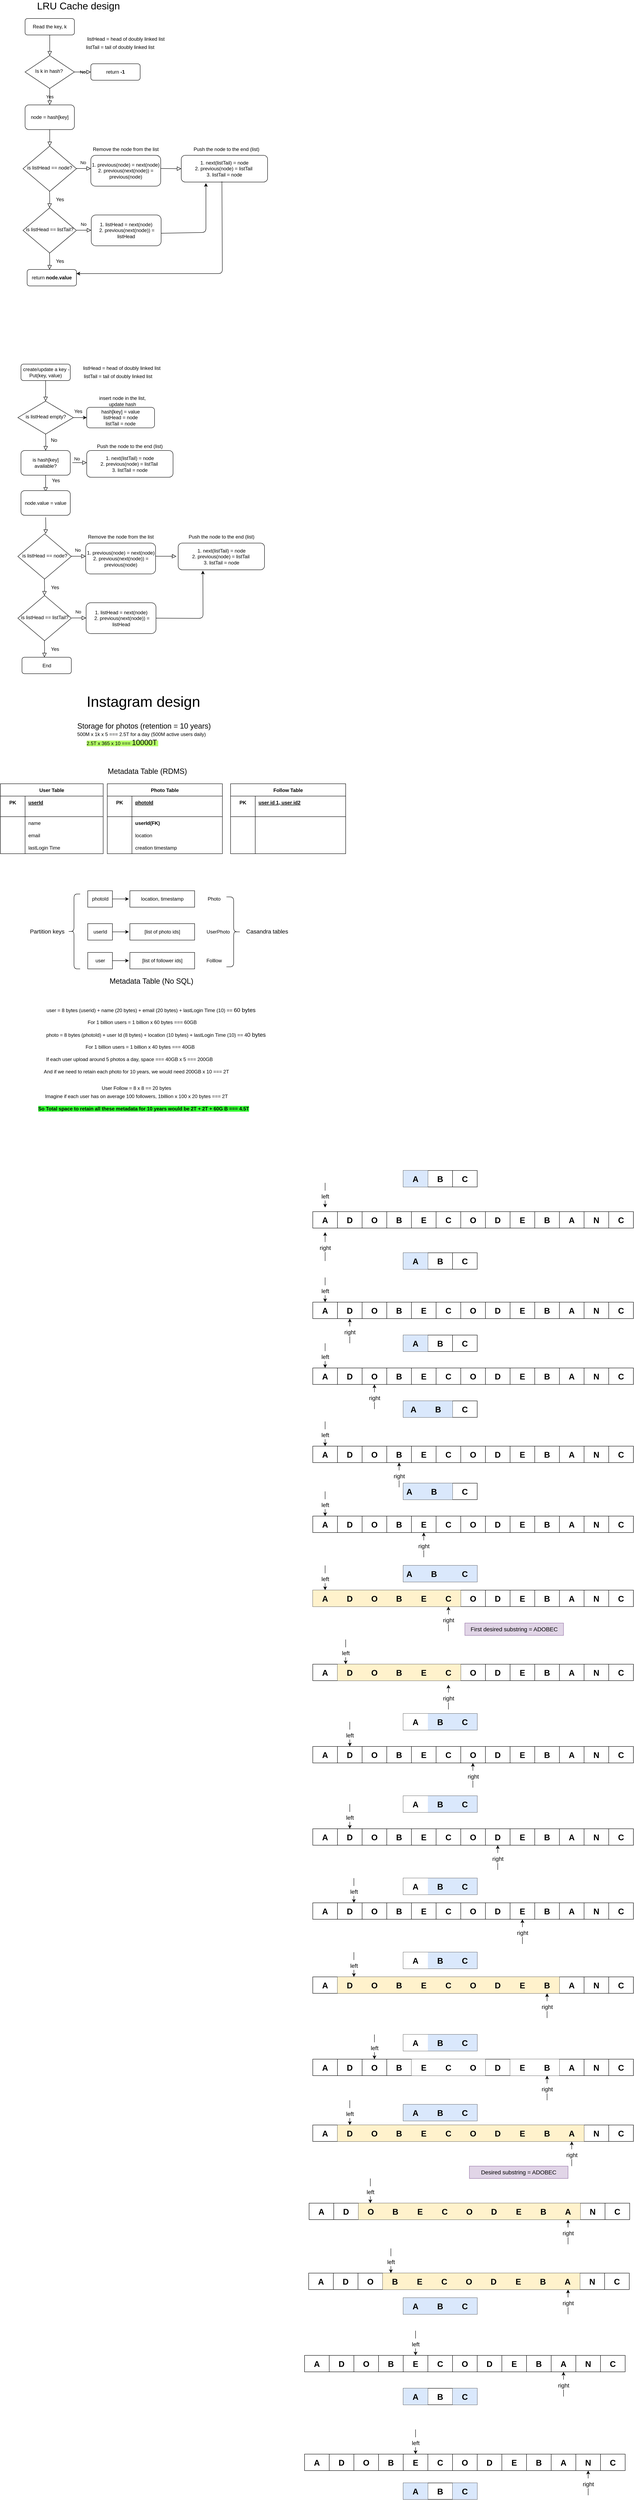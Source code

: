 <mxfile version="15.4.1" type="github">
  <diagram id="C5RBs43oDa-KdzZeNtuy" name="Page-1">
    <mxGraphModel dx="1236" dy="866" grid="1" gridSize="10" guides="1" tooltips="1" connect="1" arrows="1" fold="1" page="1" pageScale="1" pageWidth="827" pageHeight="1169" math="0" shadow="0">
      <root>
        <mxCell id="WIyWlLk6GJQsqaUBKTNV-0" />
        <mxCell id="WIyWlLk6GJQsqaUBKTNV-1" parent="WIyWlLk6GJQsqaUBKTNV-0" />
        <mxCell id="Aa2Io2ZEq4O4G7cOxdsx-27" value="&amp;nbsp;create/update a key - Put(key, value)" style="rounded=1;whiteSpace=wrap;html=1;fontSize=12;glass=0;strokeWidth=1;shadow=0;" parent="WIyWlLk6GJQsqaUBKTNV-1" vertex="1">
          <mxGeometry x="150" y="920" width="120" height="40" as="geometry" />
        </mxCell>
        <mxCell id="Aa2Io2ZEq4O4G7cOxdsx-29" value="is listHead empty?" style="rhombus;whiteSpace=wrap;html=1;shadow=0;fontFamily=Helvetica;fontSize=12;align=center;strokeWidth=1;spacing=6;spacingTop=-4;" parent="WIyWlLk6GJQsqaUBKTNV-1" vertex="1">
          <mxGeometry x="142.5" y="1010" width="135" height="80" as="geometry" />
        </mxCell>
        <mxCell id="Aa2Io2ZEq4O4G7cOxdsx-30" value="" style="rounded=0;html=1;jettySize=auto;orthogonalLoop=1;fontSize=11;endArrow=block;endFill=0;endSize=8;strokeWidth=1;shadow=0;labelBackgroundColor=none;edgeStyle=orthogonalEdgeStyle;" parent="WIyWlLk6GJQsqaUBKTNV-1" source="Aa2Io2ZEq4O4G7cOxdsx-27" target="Aa2Io2ZEq4O4G7cOxdsx-29" edge="1">
          <mxGeometry x="145" y="920" as="geometry" />
        </mxCell>
        <mxCell id="Aa2Io2ZEq4O4G7cOxdsx-31" value="hash[key] = value&lt;br&gt;listHead = node&lt;br&gt;listTail = node" style="rounded=1;whiteSpace=wrap;html=1;fontSize=12;glass=0;strokeWidth=1;shadow=0;" parent="WIyWlLk6GJQsqaUBKTNV-1" vertex="1">
          <mxGeometry x="310" y="1025" width="165" height="50" as="geometry" />
        </mxCell>
        <mxCell id="Aa2Io2ZEq4O4G7cOxdsx-33" value="" style="rounded=0;html=1;jettySize=auto;orthogonalLoop=1;fontSize=11;endArrow=block;endFill=0;endSize=8;strokeWidth=1;shadow=0;labelBackgroundColor=none;edgeStyle=orthogonalEdgeStyle;exitX=0.5;exitY=1;exitDx=0;exitDy=0;" parent="WIyWlLk6GJQsqaUBKTNV-1" source="Aa2Io2ZEq4O4G7cOxdsx-34" edge="1">
          <mxGeometry x="145" y="920" as="geometry">
            <mxPoint as="offset" />
            <mxPoint x="210" y="1210" as="sourcePoint" />
            <mxPoint x="210" y="1230" as="targetPoint" />
            <Array as="points" />
          </mxGeometry>
        </mxCell>
        <mxCell id="Aa2Io2ZEq4O4G7cOxdsx-34" value="is hash[key] available?" style="rounded=1;whiteSpace=wrap;html=1;" parent="WIyWlLk6GJQsqaUBKTNV-1" vertex="1">
          <mxGeometry x="150" y="1130" width="120" height="60" as="geometry" />
        </mxCell>
        <mxCell id="Aa2Io2ZEq4O4G7cOxdsx-36" value="listHead = head of doubly linked list&amp;nbsp;" style="text;html=1;strokeColor=none;fillColor=none;align=center;verticalAlign=middle;whiteSpace=wrap;rounded=0;" parent="WIyWlLk6GJQsqaUBKTNV-1" vertex="1">
          <mxGeometry x="294" y="920" width="206" height="20" as="geometry" />
        </mxCell>
        <mxCell id="Aa2Io2ZEq4O4G7cOxdsx-37" value="listTail = tail of doubly linked list&amp;nbsp;" style="text;html=1;strokeColor=none;fillColor=none;align=center;verticalAlign=middle;whiteSpace=wrap;rounded=0;" parent="WIyWlLk6GJQsqaUBKTNV-1" vertex="1">
          <mxGeometry x="285" y="940" width="206" height="20" as="geometry" />
        </mxCell>
        <mxCell id="Aa2Io2ZEq4O4G7cOxdsx-48" value="" style="rounded=0;html=1;jettySize=auto;orthogonalLoop=1;fontSize=11;endArrow=block;endFill=0;endSize=8;strokeWidth=1;shadow=0;labelBackgroundColor=none;edgeStyle=orthogonalEdgeStyle;exitX=0.5;exitY=1;exitDx=0;exitDy=0;" parent="WIyWlLk6GJQsqaUBKTNV-1" edge="1">
          <mxGeometry x="145" y="820" as="geometry">
            <mxPoint as="offset" />
            <mxPoint x="210" y="1090" as="sourcePoint" />
            <mxPoint x="210" y="1130" as="targetPoint" />
            <Array as="points" />
          </mxGeometry>
        </mxCell>
        <mxCell id="Aa2Io2ZEq4O4G7cOxdsx-53" value="" style="endArrow=classic;html=1;entryX=0;entryY=0.5;entryDx=0;entryDy=0;exitX=1;exitY=0.5;exitDx=0;exitDy=0;" parent="WIyWlLk6GJQsqaUBKTNV-1" source="Aa2Io2ZEq4O4G7cOxdsx-29" target="Aa2Io2ZEq4O4G7cOxdsx-31" edge="1">
          <mxGeometry width="50" height="50" relative="1" as="geometry">
            <mxPoint x="505" y="1250" as="sourcePoint" />
            <mxPoint x="555" y="1200" as="targetPoint" />
          </mxGeometry>
        </mxCell>
        <mxCell id="Aa2Io2ZEq4O4G7cOxdsx-54" value="insert node in the list, update hash" style="text;html=1;strokeColor=none;fillColor=none;align=center;verticalAlign=middle;whiteSpace=wrap;rounded=0;" parent="WIyWlLk6GJQsqaUBKTNV-1" vertex="1">
          <mxGeometry x="337" y="1000" width="120" height="20" as="geometry" />
        </mxCell>
        <mxCell id="Aa2Io2ZEq4O4G7cOxdsx-55" value="Yes" style="text;html=1;strokeColor=none;fillColor=none;align=center;verticalAlign=middle;whiteSpace=wrap;rounded=0;" parent="WIyWlLk6GJQsqaUBKTNV-1" vertex="1">
          <mxGeometry x="285" y="1030" width="9" height="10" as="geometry" />
        </mxCell>
        <mxCell id="Aa2Io2ZEq4O4G7cOxdsx-57" value="No" style="text;html=1;strokeColor=none;fillColor=none;align=center;verticalAlign=middle;whiteSpace=wrap;rounded=0;" parent="WIyWlLk6GJQsqaUBKTNV-1" vertex="1">
          <mxGeometry x="225.5" y="1100" width="9" height="10" as="geometry" />
        </mxCell>
        <mxCell id="Aa2Io2ZEq4O4G7cOxdsx-58" value="1. next(listTail) = node &lt;br&gt;2. previous(node) = listTail&amp;nbsp; &lt;br&gt;3. listTail = node" style="rounded=1;whiteSpace=wrap;html=1;fontSize=12;glass=0;strokeWidth=1;shadow=0;" parent="WIyWlLk6GJQsqaUBKTNV-1" vertex="1">
          <mxGeometry x="310" y="1130" width="210" height="65" as="geometry" />
        </mxCell>
        <mxCell id="Aa2Io2ZEq4O4G7cOxdsx-59" value="Push the node to the end (list)" style="text;html=1;strokeColor=none;fillColor=none;align=center;verticalAlign=middle;whiteSpace=wrap;rounded=0;" parent="WIyWlLk6GJQsqaUBKTNV-1" vertex="1">
          <mxGeometry x="325" y="1110" width="180" height="20" as="geometry" />
        </mxCell>
        <mxCell id="Aa2Io2ZEq4O4G7cOxdsx-60" value="No" style="edgeStyle=orthogonalEdgeStyle;rounded=0;html=1;jettySize=auto;orthogonalLoop=1;fontSize=11;endArrow=block;endFill=0;endSize=8;strokeWidth=1;shadow=0;labelBackgroundColor=none;" parent="WIyWlLk6GJQsqaUBKTNV-1" edge="1">
          <mxGeometry x="-5" y="240" as="geometry">
            <mxPoint x="-7" y="-10" as="offset" />
            <mxPoint x="275" y="1159.5" as="sourcePoint" />
            <mxPoint x="310" y="1160" as="targetPoint" />
          </mxGeometry>
        </mxCell>
        <mxCell id="Aa2Io2ZEq4O4G7cOxdsx-62" value="Yes" style="text;html=1;strokeColor=none;fillColor=none;align=center;verticalAlign=middle;whiteSpace=wrap;rounded=0;" parent="WIyWlLk6GJQsqaUBKTNV-1" vertex="1">
          <mxGeometry x="220" y="1195" width="30" height="15" as="geometry" />
        </mxCell>
        <mxCell id="WIyWlLk6GJQsqaUBKTNV-3" value="Read the key, k" style="rounded=1;whiteSpace=wrap;html=1;fontSize=12;glass=0;strokeWidth=1;shadow=0;" parent="WIyWlLk6GJQsqaUBKTNV-1" vertex="1">
          <mxGeometry x="160" y="80" width="120" height="40" as="geometry" />
        </mxCell>
        <mxCell id="WIyWlLk6GJQsqaUBKTNV-4" value="Yes" style="rounded=0;html=1;jettySize=auto;orthogonalLoop=1;fontSize=11;endArrow=block;endFill=0;endSize=8;strokeWidth=1;shadow=0;labelBackgroundColor=none;edgeStyle=orthogonalEdgeStyle;" parent="WIyWlLk6GJQsqaUBKTNV-1" source="WIyWlLk6GJQsqaUBKTNV-6" edge="1">
          <mxGeometry x="155" y="80" as="geometry">
            <mxPoint as="offset" />
            <mxPoint x="220" y="290" as="targetPoint" />
          </mxGeometry>
        </mxCell>
        <mxCell id="WIyWlLk6GJQsqaUBKTNV-6" value="Is k in hash?&amp;nbsp;" style="rhombus;whiteSpace=wrap;html=1;shadow=0;fontFamily=Helvetica;fontSize=12;align=center;strokeWidth=1;spacing=6;spacingTop=-4;" parent="WIyWlLk6GJQsqaUBKTNV-1" vertex="1">
          <mxGeometry x="160" y="170" width="120" height="80" as="geometry" />
        </mxCell>
        <mxCell id="WIyWlLk6GJQsqaUBKTNV-2" value="" style="rounded=0;html=1;jettySize=auto;orthogonalLoop=1;fontSize=11;endArrow=block;endFill=0;endSize=8;strokeWidth=1;shadow=0;labelBackgroundColor=none;edgeStyle=orthogonalEdgeStyle;" parent="WIyWlLk6GJQsqaUBKTNV-1" source="WIyWlLk6GJQsqaUBKTNV-3" target="WIyWlLk6GJQsqaUBKTNV-6" edge="1">
          <mxGeometry x="155" y="80" as="geometry" />
        </mxCell>
        <mxCell id="WIyWlLk6GJQsqaUBKTNV-7" value="return &lt;b&gt;-1&lt;/b&gt;" style="rounded=1;whiteSpace=wrap;html=1;fontSize=12;glass=0;strokeWidth=1;shadow=0;" parent="WIyWlLk6GJQsqaUBKTNV-1" vertex="1">
          <mxGeometry x="320" y="190" width="120" height="40" as="geometry" />
        </mxCell>
        <mxCell id="WIyWlLk6GJQsqaUBKTNV-5" value="No" style="edgeStyle=orthogonalEdgeStyle;rounded=0;html=1;jettySize=auto;orthogonalLoop=1;fontSize=11;endArrow=block;endFill=0;endSize=8;strokeWidth=1;shadow=0;labelBackgroundColor=none;" parent="WIyWlLk6GJQsqaUBKTNV-1" source="WIyWlLk6GJQsqaUBKTNV-6" target="WIyWlLk6GJQsqaUBKTNV-7" edge="1">
          <mxGeometry x="155" y="80" as="geometry">
            <mxPoint as="offset" />
          </mxGeometry>
        </mxCell>
        <mxCell id="WIyWlLk6GJQsqaUBKTNV-8" value="" style="rounded=0;html=1;jettySize=auto;orthogonalLoop=1;fontSize=11;endArrow=block;endFill=0;endSize=8;strokeWidth=1;shadow=0;labelBackgroundColor=none;edgeStyle=orthogonalEdgeStyle;exitX=0.5;exitY=1;exitDx=0;exitDy=0;" parent="WIyWlLk6GJQsqaUBKTNV-1" source="Aa2Io2ZEq4O4G7cOxdsx-2" edge="1">
          <mxGeometry x="155" y="80" as="geometry">
            <mxPoint as="offset" />
            <mxPoint x="220" y="370" as="sourcePoint" />
            <mxPoint x="220" y="390" as="targetPoint" />
            <Array as="points" />
          </mxGeometry>
        </mxCell>
        <mxCell id="Aa2Io2ZEq4O4G7cOxdsx-2" value="node = hash[key]" style="rounded=1;whiteSpace=wrap;html=1;" parent="WIyWlLk6GJQsqaUBKTNV-1" vertex="1">
          <mxGeometry x="160" y="290" width="120" height="60" as="geometry" />
        </mxCell>
        <mxCell id="Aa2Io2ZEq4O4G7cOxdsx-4" value="is listHead == node?" style="rhombus;whiteSpace=wrap;html=1;shadow=0;fontFamily=Helvetica;fontSize=12;align=center;strokeWidth=1;spacing=6;spacingTop=-4;" parent="WIyWlLk6GJQsqaUBKTNV-1" vertex="1">
          <mxGeometry x="155" y="390" width="130" height="110" as="geometry" />
        </mxCell>
        <mxCell id="Aa2Io2ZEq4O4G7cOxdsx-5" value="listHead = head of doubly linked list&amp;nbsp;" style="text;html=1;strokeColor=none;fillColor=none;align=center;verticalAlign=middle;whiteSpace=wrap;rounded=0;" parent="WIyWlLk6GJQsqaUBKTNV-1" vertex="1">
          <mxGeometry x="304" y="120" width="206" height="20" as="geometry" />
        </mxCell>
        <mxCell id="Aa2Io2ZEq4O4G7cOxdsx-6" value="listTail = tail of doubly linked list&amp;nbsp;" style="text;html=1;strokeColor=none;fillColor=none;align=center;verticalAlign=middle;whiteSpace=wrap;rounded=0;" parent="WIyWlLk6GJQsqaUBKTNV-1" vertex="1">
          <mxGeometry x="290" y="140" width="206" height="20" as="geometry" />
        </mxCell>
        <mxCell id="Aa2Io2ZEq4O4G7cOxdsx-7" value="1. previous(node) = next(node) 2. previous(next(node)) = previous(node)" style="rounded=1;whiteSpace=wrap;html=1;fontSize=12;glass=0;strokeWidth=1;shadow=0;" parent="WIyWlLk6GJQsqaUBKTNV-1" vertex="1">
          <mxGeometry x="320" y="412.5" width="170" height="75" as="geometry" />
        </mxCell>
        <mxCell id="Aa2Io2ZEq4O4G7cOxdsx-8" value="No" style="edgeStyle=orthogonalEdgeStyle;rounded=0;html=1;jettySize=auto;orthogonalLoop=1;fontSize=11;endArrow=block;endFill=0;endSize=8;strokeWidth=1;shadow=0;labelBackgroundColor=none;" parent="WIyWlLk6GJQsqaUBKTNV-1" edge="1">
          <mxGeometry as="geometry">
            <mxPoint x="-2" y="-15" as="offset" />
            <mxPoint x="285" y="444.5" as="sourcePoint" />
            <mxPoint x="320" y="445" as="targetPoint" />
          </mxGeometry>
        </mxCell>
        <mxCell id="Aa2Io2ZEq4O4G7cOxdsx-10" value="return &lt;b&gt;node.value&lt;/b&gt;" style="rounded=1;whiteSpace=wrap;html=1;fontSize=12;glass=0;strokeWidth=1;shadow=0;" parent="WIyWlLk6GJQsqaUBKTNV-1" vertex="1">
          <mxGeometry x="165" y="690" width="120" height="40" as="geometry" />
        </mxCell>
        <mxCell id="Aa2Io2ZEq4O4G7cOxdsx-12" value="" style="rounded=0;html=1;jettySize=auto;orthogonalLoop=1;fontSize=11;endArrow=block;endFill=0;endSize=8;strokeWidth=1;shadow=0;labelBackgroundColor=none;edgeStyle=orthogonalEdgeStyle;exitX=0.5;exitY=1;exitDx=0;exitDy=0;" parent="WIyWlLk6GJQsqaUBKTNV-1" edge="1">
          <mxGeometry x="155" y="80" as="geometry">
            <mxPoint as="offset" />
            <mxPoint x="219.5" y="500" as="sourcePoint" />
            <mxPoint x="219.5" y="540" as="targetPoint" />
            <Array as="points" />
          </mxGeometry>
        </mxCell>
        <mxCell id="Aa2Io2ZEq4O4G7cOxdsx-16" value="Yes" style="text;html=1;strokeColor=none;fillColor=none;align=center;verticalAlign=middle;whiteSpace=wrap;rounded=0;" parent="WIyWlLk6GJQsqaUBKTNV-1" vertex="1">
          <mxGeometry x="230" y="510" width="30" height="20" as="geometry" />
        </mxCell>
        <mxCell id="Aa2Io2ZEq4O4G7cOxdsx-17" value="1. next(listTail) = node &lt;br&gt;2. previous(node) = listTail&amp;nbsp; &lt;br&gt;3. listTail = node" style="rounded=1;whiteSpace=wrap;html=1;fontSize=12;glass=0;strokeWidth=1;shadow=0;" parent="WIyWlLk6GJQsqaUBKTNV-1" vertex="1">
          <mxGeometry x="540" y="412.5" width="210" height="65" as="geometry" />
        </mxCell>
        <mxCell id="Aa2Io2ZEq4O4G7cOxdsx-18" value="" style="edgeStyle=orthogonalEdgeStyle;rounded=0;html=1;jettySize=auto;orthogonalLoop=1;fontSize=11;endArrow=block;endFill=0;endSize=8;strokeWidth=1;shadow=0;labelBackgroundColor=none;entryX=0;entryY=0.5;entryDx=0;entryDy=0;" parent="WIyWlLk6GJQsqaUBKTNV-1" target="Aa2Io2ZEq4O4G7cOxdsx-17" edge="1">
          <mxGeometry x="155" y="80" as="geometry">
            <mxPoint as="offset" />
            <mxPoint x="490" y="444.5" as="sourcePoint" />
            <mxPoint x="530" y="444.5" as="targetPoint" />
          </mxGeometry>
        </mxCell>
        <mxCell id="Aa2Io2ZEq4O4G7cOxdsx-20" value="" style="endArrow=classic;html=1;exitX=0.471;exitY=0.977;exitDx=0;exitDy=0;exitPerimeter=0;entryX=1;entryY=0.25;entryDx=0;entryDy=0;" parent="WIyWlLk6GJQsqaUBKTNV-1" source="Aa2Io2ZEq4O4G7cOxdsx-17" target="Aa2Io2ZEq4O4G7cOxdsx-10" edge="1">
          <mxGeometry x="155" y="80" width="50" height="50" as="geometry">
            <mxPoint x="660" y="560" as="sourcePoint" />
            <mxPoint x="290" y="680" as="targetPoint" />
            <Array as="points">
              <mxPoint x="640" y="700" />
              <mxPoint x="480" y="700" />
            </Array>
          </mxGeometry>
        </mxCell>
        <mxCell id="Aa2Io2ZEq4O4G7cOxdsx-23" value="Remove the node from the list" style="text;html=1;strokeColor=none;fillColor=none;align=center;verticalAlign=middle;whiteSpace=wrap;rounded=0;" parent="WIyWlLk6GJQsqaUBKTNV-1" vertex="1">
          <mxGeometry x="315" y="387.5" width="180" height="20" as="geometry" />
        </mxCell>
        <mxCell id="Aa2Io2ZEq4O4G7cOxdsx-24" value="Push the node to the end (list)" style="text;html=1;strokeColor=none;fillColor=none;align=center;verticalAlign=middle;whiteSpace=wrap;rounded=0;" parent="WIyWlLk6GJQsqaUBKTNV-1" vertex="1">
          <mxGeometry x="560" y="387.5" width="180" height="20" as="geometry" />
        </mxCell>
        <mxCell id="Aa2Io2ZEq4O4G7cOxdsx-63" value="is listHead == listTail?" style="rhombus;whiteSpace=wrap;html=1;shadow=0;fontFamily=Helvetica;fontSize=12;align=center;strokeWidth=1;spacing=6;spacingTop=-4;" parent="WIyWlLk6GJQsqaUBKTNV-1" vertex="1">
          <mxGeometry x="155" y="540" width="130" height="110" as="geometry" />
        </mxCell>
        <mxCell id="Aa2Io2ZEq4O4G7cOxdsx-64" value="" style="rounded=0;html=1;jettySize=auto;orthogonalLoop=1;fontSize=11;endArrow=block;endFill=0;endSize=8;strokeWidth=1;shadow=0;labelBackgroundColor=none;edgeStyle=orthogonalEdgeStyle;exitX=0.5;exitY=1;exitDx=0;exitDy=0;" parent="WIyWlLk6GJQsqaUBKTNV-1" edge="1">
          <mxGeometry x="155" y="230" as="geometry">
            <mxPoint as="offset" />
            <mxPoint x="219.5" y="650" as="sourcePoint" />
            <mxPoint x="219.5" y="690" as="targetPoint" />
            <Array as="points" />
          </mxGeometry>
        </mxCell>
        <mxCell id="Aa2Io2ZEq4O4G7cOxdsx-65" value="Yes" style="text;html=1;strokeColor=none;fillColor=none;align=center;verticalAlign=middle;whiteSpace=wrap;rounded=0;" parent="WIyWlLk6GJQsqaUBKTNV-1" vertex="1">
          <mxGeometry x="230" y="660" width="30" height="20" as="geometry" />
        </mxCell>
        <mxCell id="Aa2Io2ZEq4O4G7cOxdsx-67" value="1. listHead = next(node)&lt;br&gt;&amp;nbsp;2. previous(next(node)) = listHead" style="rounded=1;whiteSpace=wrap;html=1;fontSize=12;glass=0;strokeWidth=1;shadow=0;" parent="WIyWlLk6GJQsqaUBKTNV-1" vertex="1">
          <mxGeometry x="321" y="557.5" width="170" height="75" as="geometry" />
        </mxCell>
        <mxCell id="Aa2Io2ZEq4O4G7cOxdsx-68" value="No" style="edgeStyle=orthogonalEdgeStyle;rounded=0;html=1;jettySize=auto;orthogonalLoop=1;fontSize=11;endArrow=block;endFill=0;endSize=8;strokeWidth=1;shadow=0;labelBackgroundColor=none;" parent="WIyWlLk6GJQsqaUBKTNV-1" edge="1">
          <mxGeometry x="1" y="150" as="geometry">
            <mxPoint x="-2" y="-15" as="offset" />
            <mxPoint x="286" y="594.5" as="sourcePoint" />
            <mxPoint x="321" y="595" as="targetPoint" />
          </mxGeometry>
        </mxCell>
        <mxCell id="Aa2Io2ZEq4O4G7cOxdsx-69" value="" style="endArrow=classic;html=1;exitX=1;exitY=0.593;exitDx=0;exitDy=0;exitPerimeter=0;" parent="WIyWlLk6GJQsqaUBKTNV-1" source="Aa2Io2ZEq4O4G7cOxdsx-67" edge="1">
          <mxGeometry width="50" height="50" relative="1" as="geometry">
            <mxPoint x="510" y="620" as="sourcePoint" />
            <mxPoint x="600" y="480" as="targetPoint" />
            <Array as="points">
              <mxPoint x="600" y="600" />
            </Array>
          </mxGeometry>
        </mxCell>
        <mxCell id="Aa2Io2ZEq4O4G7cOxdsx-70" value="is listHead == node?" style="rhombus;whiteSpace=wrap;html=1;shadow=0;fontFamily=Helvetica;fontSize=12;align=center;strokeWidth=1;spacing=6;spacingTop=-4;" parent="WIyWlLk6GJQsqaUBKTNV-1" vertex="1">
          <mxGeometry x="142.5" y="1332.5" width="130" height="110" as="geometry" />
        </mxCell>
        <mxCell id="Aa2Io2ZEq4O4G7cOxdsx-71" value="1. previous(node) = next(node) 2. previous(next(node)) = previous(node)" style="rounded=1;whiteSpace=wrap;html=1;fontSize=12;glass=0;strokeWidth=1;shadow=0;" parent="WIyWlLk6GJQsqaUBKTNV-1" vertex="1">
          <mxGeometry x="307.5" y="1355" width="170" height="75" as="geometry" />
        </mxCell>
        <mxCell id="Aa2Io2ZEq4O4G7cOxdsx-72" value="No" style="edgeStyle=orthogonalEdgeStyle;rounded=0;html=1;jettySize=auto;orthogonalLoop=1;fontSize=11;endArrow=block;endFill=0;endSize=8;strokeWidth=1;shadow=0;labelBackgroundColor=none;" parent="WIyWlLk6GJQsqaUBKTNV-1" edge="1">
          <mxGeometry x="-12.5" y="942.5" as="geometry">
            <mxPoint x="-2" y="-15" as="offset" />
            <mxPoint x="272.5" y="1387" as="sourcePoint" />
            <mxPoint x="307.5" y="1387.5" as="targetPoint" />
          </mxGeometry>
        </mxCell>
        <mxCell id="Aa2Io2ZEq4O4G7cOxdsx-73" value="End" style="rounded=1;whiteSpace=wrap;html=1;fontSize=12;glass=0;strokeWidth=1;shadow=0;" parent="WIyWlLk6GJQsqaUBKTNV-1" vertex="1">
          <mxGeometry x="152.5" y="1632.5" width="120" height="40" as="geometry" />
        </mxCell>
        <mxCell id="Aa2Io2ZEq4O4G7cOxdsx-74" value="" style="rounded=0;html=1;jettySize=auto;orthogonalLoop=1;fontSize=11;endArrow=block;endFill=0;endSize=8;strokeWidth=1;shadow=0;labelBackgroundColor=none;edgeStyle=orthogonalEdgeStyle;exitX=0.5;exitY=1;exitDx=0;exitDy=0;" parent="WIyWlLk6GJQsqaUBKTNV-1" edge="1">
          <mxGeometry x="142.5" y="1022.5" as="geometry">
            <mxPoint as="offset" />
            <mxPoint x="207" y="1442.5" as="sourcePoint" />
            <mxPoint x="207" y="1482.5" as="targetPoint" />
            <Array as="points" />
          </mxGeometry>
        </mxCell>
        <mxCell id="Aa2Io2ZEq4O4G7cOxdsx-75" value="Yes" style="text;html=1;strokeColor=none;fillColor=none;align=center;verticalAlign=middle;whiteSpace=wrap;rounded=0;" parent="WIyWlLk6GJQsqaUBKTNV-1" vertex="1">
          <mxGeometry x="217.5" y="1452.5" width="30" height="20" as="geometry" />
        </mxCell>
        <mxCell id="Aa2Io2ZEq4O4G7cOxdsx-77" value="" style="edgeStyle=orthogonalEdgeStyle;rounded=0;html=1;jettySize=auto;orthogonalLoop=1;fontSize=11;endArrow=block;endFill=0;endSize=8;strokeWidth=1;shadow=0;labelBackgroundColor=none;" parent="WIyWlLk6GJQsqaUBKTNV-1" edge="1">
          <mxGeometry x="142.5" y="1022.5" as="geometry">
            <mxPoint as="offset" />
            <mxPoint x="477.5" y="1387" as="sourcePoint" />
            <mxPoint x="528" y="1387.5" as="targetPoint" />
            <Array as="points">
              <mxPoint x="520" y="1387.5" />
              <mxPoint x="520" y="1387.5" />
            </Array>
          </mxGeometry>
        </mxCell>
        <mxCell id="Aa2Io2ZEq4O4G7cOxdsx-79" value="Remove the node from the list" style="text;html=1;strokeColor=none;fillColor=none;align=center;verticalAlign=middle;whiteSpace=wrap;rounded=0;" parent="WIyWlLk6GJQsqaUBKTNV-1" vertex="1">
          <mxGeometry x="302.5" y="1330" width="180" height="20" as="geometry" />
        </mxCell>
        <mxCell id="Aa2Io2ZEq4O4G7cOxdsx-80" value="Push the node to the end (list)" style="text;html=1;strokeColor=none;fillColor=none;align=center;verticalAlign=middle;whiteSpace=wrap;rounded=0;" parent="WIyWlLk6GJQsqaUBKTNV-1" vertex="1">
          <mxGeometry x="547.5" y="1330" width="180" height="20" as="geometry" />
        </mxCell>
        <mxCell id="Aa2Io2ZEq4O4G7cOxdsx-81" value="is listHead == listTail?" style="rhombus;whiteSpace=wrap;html=1;shadow=0;fontFamily=Helvetica;fontSize=12;align=center;strokeWidth=1;spacing=6;spacingTop=-4;" parent="WIyWlLk6GJQsqaUBKTNV-1" vertex="1">
          <mxGeometry x="142.5" y="1482.5" width="130" height="110" as="geometry" />
        </mxCell>
        <mxCell id="Aa2Io2ZEq4O4G7cOxdsx-82" value="" style="rounded=0;html=1;jettySize=auto;orthogonalLoop=1;fontSize=11;endArrow=block;endFill=0;endSize=8;strokeWidth=1;shadow=0;labelBackgroundColor=none;edgeStyle=orthogonalEdgeStyle;exitX=0.5;exitY=1;exitDx=0;exitDy=0;" parent="WIyWlLk6GJQsqaUBKTNV-1" edge="1">
          <mxGeometry x="142.5" y="1172.5" as="geometry">
            <mxPoint as="offset" />
            <mxPoint x="207" y="1592.5" as="sourcePoint" />
            <mxPoint x="207" y="1632.5" as="targetPoint" />
            <Array as="points" />
          </mxGeometry>
        </mxCell>
        <mxCell id="Aa2Io2ZEq4O4G7cOxdsx-83" value="Yes" style="text;html=1;strokeColor=none;fillColor=none;align=center;verticalAlign=middle;whiteSpace=wrap;rounded=0;" parent="WIyWlLk6GJQsqaUBKTNV-1" vertex="1">
          <mxGeometry x="217.5" y="1602.5" width="30" height="20" as="geometry" />
        </mxCell>
        <mxCell id="Aa2Io2ZEq4O4G7cOxdsx-84" value="1. listHead = next(node)&lt;br&gt;&amp;nbsp;2. previous(next(node)) = listHead" style="rounded=1;whiteSpace=wrap;html=1;fontSize=12;glass=0;strokeWidth=1;shadow=0;" parent="WIyWlLk6GJQsqaUBKTNV-1" vertex="1">
          <mxGeometry x="308.5" y="1500" width="170" height="75" as="geometry" />
        </mxCell>
        <mxCell id="Aa2Io2ZEq4O4G7cOxdsx-85" value="No" style="edgeStyle=orthogonalEdgeStyle;rounded=0;html=1;jettySize=auto;orthogonalLoop=1;fontSize=11;endArrow=block;endFill=0;endSize=8;strokeWidth=1;shadow=0;labelBackgroundColor=none;" parent="WIyWlLk6GJQsqaUBKTNV-1" edge="1">
          <mxGeometry x="-11.5" y="1092.5" as="geometry">
            <mxPoint x="-2" y="-15" as="offset" />
            <mxPoint x="273.5" y="1537" as="sourcePoint" />
            <mxPoint x="308.5" y="1537.5" as="targetPoint" />
          </mxGeometry>
        </mxCell>
        <mxCell id="Aa2Io2ZEq4O4G7cOxdsx-86" value="" style="endArrow=classic;html=1;exitX=1;exitY=0.5;exitDx=0;exitDy=0;entryX=0.286;entryY=1.031;entryDx=0;entryDy=0;entryPerimeter=0;" parent="WIyWlLk6GJQsqaUBKTNV-1" source="Aa2Io2ZEq4O4G7cOxdsx-84" target="Aa2Io2ZEq4O4G7cOxdsx-76" edge="1">
          <mxGeometry x="142.5" y="1330" width="50" height="50" as="geometry">
            <mxPoint x="497.5" y="1562.5" as="sourcePoint" />
            <mxPoint x="588" y="1432.5" as="targetPoint" />
            <Array as="points">
              <mxPoint x="593" y="1538" />
            </Array>
          </mxGeometry>
        </mxCell>
        <mxCell id="Aa2Io2ZEq4O4G7cOxdsx-76" value="1. next(listTail) = node &lt;br&gt;2. previous(node) = listTail&amp;nbsp; &lt;br&gt;3. listTail = node" style="rounded=1;whiteSpace=wrap;html=1;fontSize=12;glass=0;strokeWidth=1;shadow=0;" parent="WIyWlLk6GJQsqaUBKTNV-1" vertex="1">
          <mxGeometry x="532.5" y="1355" width="210" height="65" as="geometry" />
        </mxCell>
        <mxCell id="Aa2Io2ZEq4O4G7cOxdsx-88" value="node.value = value" style="rounded=1;whiteSpace=wrap;html=1;" parent="WIyWlLk6GJQsqaUBKTNV-1" vertex="1">
          <mxGeometry x="150" y="1227.5" width="120" height="60" as="geometry" />
        </mxCell>
        <mxCell id="Aa2Io2ZEq4O4G7cOxdsx-89" value="" style="rounded=0;html=1;jettySize=auto;orthogonalLoop=1;fontSize=11;endArrow=block;endFill=0;endSize=8;strokeWidth=1;shadow=0;labelBackgroundColor=none;edgeStyle=orthogonalEdgeStyle;exitX=0.5;exitY=1;exitDx=0;exitDy=0;" parent="WIyWlLk6GJQsqaUBKTNV-1" edge="1">
          <mxGeometry x="145" y="1022.5" as="geometry">
            <mxPoint as="offset" />
            <mxPoint x="210" y="1292.5" as="sourcePoint" />
            <mxPoint x="210" y="1332.5" as="targetPoint" />
            <Array as="points" />
          </mxGeometry>
        </mxCell>
        <mxCell id="aLNTHbCW0jh7oaJ5Wau--0" value="&lt;font style=&quot;font-size: 24px&quot;&gt;LRU Cache design&lt;/font&gt;" style="text;html=1;strokeColor=none;fillColor=none;align=center;verticalAlign=middle;whiteSpace=wrap;rounded=0;" parent="WIyWlLk6GJQsqaUBKTNV-1" vertex="1">
          <mxGeometry x="159.5" y="40" width="260" height="20" as="geometry" />
        </mxCell>
        <mxCell id="aLNTHbCW0jh7oaJ5Wau--2" value="&lt;font style=&quot;font-size: 36px&quot;&gt;Instagram design&lt;/font&gt;" style="text;html=1;strokeColor=none;fillColor=none;align=center;verticalAlign=middle;whiteSpace=wrap;rounded=0;" parent="WIyWlLk6GJQsqaUBKTNV-1" vertex="1">
          <mxGeometry x="274" y="1730" width="347.5" height="20" as="geometry" />
        </mxCell>
        <mxCell id="aLNTHbCW0jh7oaJ5Wau--3" value="User Table" style="shape=table;startSize=30;container=1;collapsible=1;childLayout=tableLayout;fixedRows=1;rowLines=0;fontStyle=1;align=center;resizeLast=1;" parent="WIyWlLk6GJQsqaUBKTNV-1" vertex="1">
          <mxGeometry x="100" y="1940" width="250" height="170" as="geometry" />
        </mxCell>
        <mxCell id="aLNTHbCW0jh7oaJ5Wau--4" value="" style="shape=partialRectangle;collapsible=0;dropTarget=0;pointerEvents=0;fillColor=none;top=0;left=0;bottom=0;right=0;points=[[0,0.5],[1,0.5]];portConstraint=eastwest;" parent="aLNTHbCW0jh7oaJ5Wau--3" vertex="1">
          <mxGeometry y="30" width="250" height="30" as="geometry" />
        </mxCell>
        <mxCell id="aLNTHbCW0jh7oaJ5Wau--5" value="PK" style="shape=partialRectangle;connectable=0;fillColor=none;top=0;left=0;bottom=0;right=0;fontStyle=1;overflow=hidden;" parent="aLNTHbCW0jh7oaJ5Wau--4" vertex="1">
          <mxGeometry width="60" height="30" as="geometry" />
        </mxCell>
        <mxCell id="aLNTHbCW0jh7oaJ5Wau--6" value="userId" style="shape=partialRectangle;connectable=0;fillColor=none;top=0;left=0;bottom=0;right=0;align=left;spacingLeft=6;fontStyle=5;overflow=hidden;" parent="aLNTHbCW0jh7oaJ5Wau--4" vertex="1">
          <mxGeometry x="60" width="190" height="30" as="geometry" />
        </mxCell>
        <mxCell id="aLNTHbCW0jh7oaJ5Wau--7" value="" style="shape=partialRectangle;collapsible=0;dropTarget=0;pointerEvents=0;fillColor=none;top=0;left=0;bottom=1;right=0;points=[[0,0.5],[1,0.5]];portConstraint=eastwest;" parent="aLNTHbCW0jh7oaJ5Wau--3" vertex="1">
          <mxGeometry y="60" width="250" height="20" as="geometry" />
        </mxCell>
        <mxCell id="aLNTHbCW0jh7oaJ5Wau--8" value="" style="shape=partialRectangle;connectable=0;fillColor=none;top=0;left=0;bottom=0;right=0;fontStyle=1;overflow=hidden;" parent="aLNTHbCW0jh7oaJ5Wau--7" vertex="1">
          <mxGeometry width="60" height="20" as="geometry" />
        </mxCell>
        <mxCell id="aLNTHbCW0jh7oaJ5Wau--9" value="" style="shape=partialRectangle;connectable=0;fillColor=none;top=0;left=0;bottom=0;right=0;align=left;spacingLeft=6;fontStyle=5;overflow=hidden;" parent="aLNTHbCW0jh7oaJ5Wau--7" vertex="1">
          <mxGeometry x="60" width="190" height="20" as="geometry" />
        </mxCell>
        <mxCell id="aLNTHbCW0jh7oaJ5Wau--10" value="" style="shape=partialRectangle;collapsible=0;dropTarget=0;pointerEvents=0;fillColor=none;top=0;left=0;bottom=0;right=0;points=[[0,0.5],[1,0.5]];portConstraint=eastwest;" parent="aLNTHbCW0jh7oaJ5Wau--3" vertex="1">
          <mxGeometry y="80" width="250" height="30" as="geometry" />
        </mxCell>
        <mxCell id="aLNTHbCW0jh7oaJ5Wau--11" value="" style="shape=partialRectangle;connectable=0;fillColor=none;top=0;left=0;bottom=0;right=0;editable=1;overflow=hidden;" parent="aLNTHbCW0jh7oaJ5Wau--10" vertex="1">
          <mxGeometry width="60" height="30" as="geometry" />
        </mxCell>
        <mxCell id="aLNTHbCW0jh7oaJ5Wau--12" value="name" style="shape=partialRectangle;connectable=0;fillColor=none;top=0;left=0;bottom=0;right=0;align=left;spacingLeft=6;overflow=hidden;" parent="aLNTHbCW0jh7oaJ5Wau--10" vertex="1">
          <mxGeometry x="60" width="190" height="30" as="geometry" />
        </mxCell>
        <mxCell id="aLNTHbCW0jh7oaJ5Wau--13" value="" style="shape=partialRectangle;collapsible=0;dropTarget=0;pointerEvents=0;fillColor=none;top=0;left=0;bottom=0;right=0;points=[[0,0.5],[1,0.5]];portConstraint=eastwest;" parent="aLNTHbCW0jh7oaJ5Wau--3" vertex="1">
          <mxGeometry y="110" width="250" height="30" as="geometry" />
        </mxCell>
        <mxCell id="aLNTHbCW0jh7oaJ5Wau--14" value="" style="shape=partialRectangle;connectable=0;fillColor=none;top=0;left=0;bottom=0;right=0;editable=1;overflow=hidden;" parent="aLNTHbCW0jh7oaJ5Wau--13" vertex="1">
          <mxGeometry width="60" height="30" as="geometry" />
        </mxCell>
        <mxCell id="aLNTHbCW0jh7oaJ5Wau--15" value="email" style="shape=partialRectangle;connectable=0;fillColor=none;top=0;left=0;bottom=0;right=0;align=left;spacingLeft=6;overflow=hidden;" parent="aLNTHbCW0jh7oaJ5Wau--13" vertex="1">
          <mxGeometry x="60" width="190" height="30" as="geometry" />
        </mxCell>
        <mxCell id="aLNTHbCW0jh7oaJ5Wau--16" style="shape=partialRectangle;collapsible=0;dropTarget=0;pointerEvents=0;fillColor=none;top=0;left=0;bottom=0;right=0;points=[[0,0.5],[1,0.5]];portConstraint=eastwest;" parent="aLNTHbCW0jh7oaJ5Wau--3" vertex="1">
          <mxGeometry y="140" width="250" height="30" as="geometry" />
        </mxCell>
        <mxCell id="aLNTHbCW0jh7oaJ5Wau--17" style="shape=partialRectangle;connectable=0;fillColor=none;top=0;left=0;bottom=0;right=0;editable=1;overflow=hidden;" parent="aLNTHbCW0jh7oaJ5Wau--16" vertex="1">
          <mxGeometry width="60" height="30" as="geometry" />
        </mxCell>
        <mxCell id="aLNTHbCW0jh7oaJ5Wau--18" value="lastLogin Time" style="shape=partialRectangle;connectable=0;fillColor=none;top=0;left=0;bottom=0;right=0;align=left;spacingLeft=6;overflow=hidden;" parent="aLNTHbCW0jh7oaJ5Wau--16" vertex="1">
          <mxGeometry x="60" width="190" height="30" as="geometry" />
        </mxCell>
        <mxCell id="aLNTHbCW0jh7oaJ5Wau--19" value="Photo Table" style="shape=table;startSize=30;container=1;collapsible=1;childLayout=tableLayout;fixedRows=1;rowLines=0;fontStyle=1;align=center;resizeLast=1;" parent="WIyWlLk6GJQsqaUBKTNV-1" vertex="1">
          <mxGeometry x="360" y="1940" width="280" height="170" as="geometry" />
        </mxCell>
        <mxCell id="aLNTHbCW0jh7oaJ5Wau--20" value="" style="shape=partialRectangle;collapsible=0;dropTarget=0;pointerEvents=0;fillColor=none;top=0;left=0;bottom=0;right=0;points=[[0,0.5],[1,0.5]];portConstraint=eastwest;" parent="aLNTHbCW0jh7oaJ5Wau--19" vertex="1">
          <mxGeometry y="30" width="280" height="30" as="geometry" />
        </mxCell>
        <mxCell id="aLNTHbCW0jh7oaJ5Wau--21" value="PK" style="shape=partialRectangle;connectable=0;fillColor=none;top=0;left=0;bottom=0;right=0;fontStyle=1;overflow=hidden;" parent="aLNTHbCW0jh7oaJ5Wau--20" vertex="1">
          <mxGeometry width="60" height="30" as="geometry" />
        </mxCell>
        <mxCell id="aLNTHbCW0jh7oaJ5Wau--22" value="photoId" style="shape=partialRectangle;connectable=0;fillColor=none;top=0;left=0;bottom=0;right=0;align=left;spacingLeft=6;fontStyle=5;overflow=hidden;" parent="aLNTHbCW0jh7oaJ5Wau--20" vertex="1">
          <mxGeometry x="60" width="220" height="30" as="geometry" />
        </mxCell>
        <mxCell id="aLNTHbCW0jh7oaJ5Wau--23" value="" style="shape=partialRectangle;collapsible=0;dropTarget=0;pointerEvents=0;fillColor=none;top=0;left=0;bottom=1;right=0;points=[[0,0.5],[1,0.5]];portConstraint=eastwest;" parent="aLNTHbCW0jh7oaJ5Wau--19" vertex="1">
          <mxGeometry y="60" width="280" height="20" as="geometry" />
        </mxCell>
        <mxCell id="aLNTHbCW0jh7oaJ5Wau--24" value="" style="shape=partialRectangle;connectable=0;fillColor=none;top=0;left=0;bottom=0;right=0;fontStyle=1;overflow=hidden;" parent="aLNTHbCW0jh7oaJ5Wau--23" vertex="1">
          <mxGeometry width="60" height="20" as="geometry" />
        </mxCell>
        <mxCell id="aLNTHbCW0jh7oaJ5Wau--25" value="" style="shape=partialRectangle;connectable=0;fillColor=none;top=0;left=0;bottom=0;right=0;align=left;spacingLeft=6;fontStyle=5;overflow=hidden;" parent="aLNTHbCW0jh7oaJ5Wau--23" vertex="1">
          <mxGeometry x="60" width="220" height="20" as="geometry" />
        </mxCell>
        <mxCell id="aLNTHbCW0jh7oaJ5Wau--26" value="" style="shape=partialRectangle;collapsible=0;dropTarget=0;pointerEvents=0;fillColor=none;top=0;left=0;bottom=0;right=0;points=[[0,0.5],[1,0.5]];portConstraint=eastwest;" parent="aLNTHbCW0jh7oaJ5Wau--19" vertex="1">
          <mxGeometry y="80" width="280" height="30" as="geometry" />
        </mxCell>
        <mxCell id="aLNTHbCW0jh7oaJ5Wau--27" value="" style="shape=partialRectangle;connectable=0;fillColor=none;top=0;left=0;bottom=0;right=0;editable=1;overflow=hidden;" parent="aLNTHbCW0jh7oaJ5Wau--26" vertex="1">
          <mxGeometry width="60" height="30" as="geometry" />
        </mxCell>
        <mxCell id="aLNTHbCW0jh7oaJ5Wau--28" value="userId(FK)" style="shape=partialRectangle;connectable=0;fillColor=none;top=0;left=0;bottom=0;right=0;align=left;spacingLeft=6;overflow=hidden;fontStyle=1" parent="aLNTHbCW0jh7oaJ5Wau--26" vertex="1">
          <mxGeometry x="60" width="220" height="30" as="geometry" />
        </mxCell>
        <mxCell id="aLNTHbCW0jh7oaJ5Wau--29" value="" style="shape=partialRectangle;collapsible=0;dropTarget=0;pointerEvents=0;fillColor=none;top=0;left=0;bottom=0;right=0;points=[[0,0.5],[1,0.5]];portConstraint=eastwest;" parent="aLNTHbCW0jh7oaJ5Wau--19" vertex="1">
          <mxGeometry y="110" width="280" height="30" as="geometry" />
        </mxCell>
        <mxCell id="aLNTHbCW0jh7oaJ5Wau--30" value="" style="shape=partialRectangle;connectable=0;fillColor=none;top=0;left=0;bottom=0;right=0;editable=1;overflow=hidden;" parent="aLNTHbCW0jh7oaJ5Wau--29" vertex="1">
          <mxGeometry width="60" height="30" as="geometry" />
        </mxCell>
        <mxCell id="aLNTHbCW0jh7oaJ5Wau--31" value="location" style="shape=partialRectangle;connectable=0;fillColor=none;top=0;left=0;bottom=0;right=0;align=left;spacingLeft=6;overflow=hidden;" parent="aLNTHbCW0jh7oaJ5Wau--29" vertex="1">
          <mxGeometry x="60" width="220" height="30" as="geometry" />
        </mxCell>
        <mxCell id="aLNTHbCW0jh7oaJ5Wau--32" style="shape=partialRectangle;collapsible=0;dropTarget=0;pointerEvents=0;fillColor=none;top=0;left=0;bottom=0;right=0;points=[[0,0.5],[1,0.5]];portConstraint=eastwest;" parent="aLNTHbCW0jh7oaJ5Wau--19" vertex="1">
          <mxGeometry y="140" width="280" height="30" as="geometry" />
        </mxCell>
        <mxCell id="aLNTHbCW0jh7oaJ5Wau--33" style="shape=partialRectangle;connectable=0;fillColor=none;top=0;left=0;bottom=0;right=0;editable=1;overflow=hidden;" parent="aLNTHbCW0jh7oaJ5Wau--32" vertex="1">
          <mxGeometry width="60" height="30" as="geometry" />
        </mxCell>
        <mxCell id="aLNTHbCW0jh7oaJ5Wau--34" value="creation timestamp" style="shape=partialRectangle;connectable=0;fillColor=none;top=0;left=0;bottom=0;right=0;align=left;spacingLeft=6;overflow=hidden;" parent="aLNTHbCW0jh7oaJ5Wau--32" vertex="1">
          <mxGeometry x="60" width="220" height="30" as="geometry" />
        </mxCell>
        <mxCell id="aLNTHbCW0jh7oaJ5Wau--35" value="&lt;font style=&quot;font-size: 18px&quot;&gt;Metadata Table (RDMS)&lt;/font&gt;" style="text;html=1;strokeColor=none;fillColor=none;align=center;verticalAlign=middle;whiteSpace=wrap;rounded=0;" parent="WIyWlLk6GJQsqaUBKTNV-1" vertex="1">
          <mxGeometry x="360" y="1900" width="195" height="20" as="geometry" />
        </mxCell>
        <mxCell id="aLNTHbCW0jh7oaJ5Wau--36" value="Follow Table" style="shape=table;startSize=30;container=1;collapsible=1;childLayout=tableLayout;fixedRows=1;rowLines=0;fontStyle=1;align=center;resizeLast=1;" parent="WIyWlLk6GJQsqaUBKTNV-1" vertex="1">
          <mxGeometry x="660" y="1940" width="280" height="170" as="geometry" />
        </mxCell>
        <mxCell id="aLNTHbCW0jh7oaJ5Wau--37" value="" style="shape=partialRectangle;collapsible=0;dropTarget=0;pointerEvents=0;fillColor=none;top=0;left=0;bottom=0;right=0;points=[[0,0.5],[1,0.5]];portConstraint=eastwest;" parent="aLNTHbCW0jh7oaJ5Wau--36" vertex="1">
          <mxGeometry y="30" width="280" height="30" as="geometry" />
        </mxCell>
        <mxCell id="aLNTHbCW0jh7oaJ5Wau--38" value="PK" style="shape=partialRectangle;connectable=0;fillColor=none;top=0;left=0;bottom=0;right=0;fontStyle=1;overflow=hidden;" parent="aLNTHbCW0jh7oaJ5Wau--37" vertex="1">
          <mxGeometry width="60" height="30" as="geometry" />
        </mxCell>
        <mxCell id="aLNTHbCW0jh7oaJ5Wau--39" value="user id 1, user id2" style="shape=partialRectangle;connectable=0;fillColor=none;top=0;left=0;bottom=0;right=0;align=left;spacingLeft=6;fontStyle=5;overflow=hidden;" parent="aLNTHbCW0jh7oaJ5Wau--37" vertex="1">
          <mxGeometry x="60" width="220" height="30" as="geometry" />
        </mxCell>
        <mxCell id="aLNTHbCW0jh7oaJ5Wau--40" value="" style="shape=partialRectangle;collapsible=0;dropTarget=0;pointerEvents=0;fillColor=none;top=0;left=0;bottom=1;right=0;points=[[0,0.5],[1,0.5]];portConstraint=eastwest;" parent="aLNTHbCW0jh7oaJ5Wau--36" vertex="1">
          <mxGeometry y="60" width="280" height="20" as="geometry" />
        </mxCell>
        <mxCell id="aLNTHbCW0jh7oaJ5Wau--41" value="" style="shape=partialRectangle;connectable=0;fillColor=none;top=0;left=0;bottom=0;right=0;fontStyle=1;overflow=hidden;" parent="aLNTHbCW0jh7oaJ5Wau--40" vertex="1">
          <mxGeometry width="60" height="20" as="geometry" />
        </mxCell>
        <mxCell id="aLNTHbCW0jh7oaJ5Wau--42" value="" style="shape=partialRectangle;connectable=0;fillColor=none;top=0;left=0;bottom=0;right=0;align=left;spacingLeft=6;fontStyle=5;overflow=hidden;" parent="aLNTHbCW0jh7oaJ5Wau--40" vertex="1">
          <mxGeometry x="60" width="220" height="20" as="geometry" />
        </mxCell>
        <mxCell id="aLNTHbCW0jh7oaJ5Wau--43" value="" style="shape=partialRectangle;collapsible=0;dropTarget=0;pointerEvents=0;fillColor=none;top=0;left=0;bottom=0;right=0;points=[[0,0.5],[1,0.5]];portConstraint=eastwest;" parent="aLNTHbCW0jh7oaJ5Wau--36" vertex="1">
          <mxGeometry y="80" width="280" height="30" as="geometry" />
        </mxCell>
        <mxCell id="aLNTHbCW0jh7oaJ5Wau--44" value="" style="shape=partialRectangle;connectable=0;fillColor=none;top=0;left=0;bottom=0;right=0;editable=1;overflow=hidden;" parent="aLNTHbCW0jh7oaJ5Wau--43" vertex="1">
          <mxGeometry width="60" height="30" as="geometry" />
        </mxCell>
        <mxCell id="aLNTHbCW0jh7oaJ5Wau--45" value="" style="shape=partialRectangle;connectable=0;fillColor=none;top=0;left=0;bottom=0;right=0;align=left;spacingLeft=6;overflow=hidden;fontStyle=1" parent="aLNTHbCW0jh7oaJ5Wau--43" vertex="1">
          <mxGeometry x="60" width="220" height="30" as="geometry" />
        </mxCell>
        <mxCell id="aLNTHbCW0jh7oaJ5Wau--46" value="" style="shape=partialRectangle;collapsible=0;dropTarget=0;pointerEvents=0;fillColor=none;top=0;left=0;bottom=0;right=0;points=[[0,0.5],[1,0.5]];portConstraint=eastwest;" parent="aLNTHbCW0jh7oaJ5Wau--36" vertex="1">
          <mxGeometry y="110" width="280" height="30" as="geometry" />
        </mxCell>
        <mxCell id="aLNTHbCW0jh7oaJ5Wau--47" value="" style="shape=partialRectangle;connectable=0;fillColor=none;top=0;left=0;bottom=0;right=0;editable=1;overflow=hidden;" parent="aLNTHbCW0jh7oaJ5Wau--46" vertex="1">
          <mxGeometry width="60" height="30" as="geometry" />
        </mxCell>
        <mxCell id="aLNTHbCW0jh7oaJ5Wau--48" value="" style="shape=partialRectangle;connectable=0;fillColor=none;top=0;left=0;bottom=0;right=0;align=left;spacingLeft=6;overflow=hidden;" parent="aLNTHbCW0jh7oaJ5Wau--46" vertex="1">
          <mxGeometry x="60" width="220" height="30" as="geometry" />
        </mxCell>
        <mxCell id="aLNTHbCW0jh7oaJ5Wau--49" style="shape=partialRectangle;collapsible=0;dropTarget=0;pointerEvents=0;fillColor=none;top=0;left=0;bottom=0;right=0;points=[[0,0.5],[1,0.5]];portConstraint=eastwest;" parent="aLNTHbCW0jh7oaJ5Wau--36" vertex="1">
          <mxGeometry y="140" width="280" height="30" as="geometry" />
        </mxCell>
        <mxCell id="aLNTHbCW0jh7oaJ5Wau--50" style="shape=partialRectangle;connectable=0;fillColor=none;top=0;left=0;bottom=0;right=0;editable=1;overflow=hidden;" parent="aLNTHbCW0jh7oaJ5Wau--49" vertex="1">
          <mxGeometry width="60" height="30" as="geometry" />
        </mxCell>
        <mxCell id="aLNTHbCW0jh7oaJ5Wau--51" value="" style="shape=partialRectangle;connectable=0;fillColor=none;top=0;left=0;bottom=0;right=0;align=left;spacingLeft=6;overflow=hidden;" parent="aLNTHbCW0jh7oaJ5Wau--49" vertex="1">
          <mxGeometry x="60" width="220" height="30" as="geometry" />
        </mxCell>
        <mxCell id="aLNTHbCW0jh7oaJ5Wau--53" value="&lt;font style=&quot;font-size: 18px&quot;&gt;Metadata Table (No SQL)&lt;/font&gt;" style="text;html=1;strokeColor=none;fillColor=none;align=center;verticalAlign=middle;whiteSpace=wrap;rounded=0;" parent="WIyWlLk6GJQsqaUBKTNV-1" vertex="1">
          <mxGeometry x="350" y="2410" width="235" height="20" as="geometry" />
        </mxCell>
        <mxCell id="aLNTHbCW0jh7oaJ5Wau--54" value="photoId" style="whiteSpace=wrap;html=1;align=center;" parent="WIyWlLk6GJQsqaUBKTNV-1" vertex="1">
          <mxGeometry x="312.5" y="2200" width="60" height="40" as="geometry" />
        </mxCell>
        <mxCell id="aLNTHbCW0jh7oaJ5Wau--55" value="location, timestamp" style="whiteSpace=wrap;html=1;align=center;" parent="WIyWlLk6GJQsqaUBKTNV-1" vertex="1">
          <mxGeometry x="415" y="2200" width="157.5" height="40" as="geometry" />
        </mxCell>
        <mxCell id="aLNTHbCW0jh7oaJ5Wau--56" value="" style="endArrow=classic;html=1;exitX=1;exitY=0.5;exitDx=0;exitDy=0;" parent="WIyWlLk6GJQsqaUBKTNV-1" source="aLNTHbCW0jh7oaJ5Wau--54" edge="1">
          <mxGeometry width="50" height="50" relative="1" as="geometry">
            <mxPoint x="632.5" y="2220" as="sourcePoint" />
            <mxPoint x="412.5" y="2220" as="targetPoint" />
          </mxGeometry>
        </mxCell>
        <mxCell id="aLNTHbCW0jh7oaJ5Wau--57" value="userId" style="whiteSpace=wrap;html=1;align=center;" parent="WIyWlLk6GJQsqaUBKTNV-1" vertex="1">
          <mxGeometry x="312.5" y="2280" width="60" height="40" as="geometry" />
        </mxCell>
        <mxCell id="aLNTHbCW0jh7oaJ5Wau--58" value="[list of photo ids]" style="whiteSpace=wrap;html=1;align=center;" parent="WIyWlLk6GJQsqaUBKTNV-1" vertex="1">
          <mxGeometry x="415" y="2280" width="157.5" height="40" as="geometry" />
        </mxCell>
        <mxCell id="aLNTHbCW0jh7oaJ5Wau--59" value="" style="endArrow=classic;html=1;exitX=1;exitY=0.5;exitDx=0;exitDy=0;" parent="WIyWlLk6GJQsqaUBKTNV-1" source="aLNTHbCW0jh7oaJ5Wau--57" edge="1">
          <mxGeometry width="50" height="50" relative="1" as="geometry">
            <mxPoint x="632.5" y="2300" as="sourcePoint" />
            <mxPoint x="412.5" y="2300" as="targetPoint" />
          </mxGeometry>
        </mxCell>
        <mxCell id="aLNTHbCW0jh7oaJ5Wau--60" value="user" style="whiteSpace=wrap;html=1;align=center;" parent="WIyWlLk6GJQsqaUBKTNV-1" vertex="1">
          <mxGeometry x="312.5" y="2350" width="60" height="40" as="geometry" />
        </mxCell>
        <mxCell id="aLNTHbCW0jh7oaJ5Wau--61" value="[list of follower ids]" style="whiteSpace=wrap;html=1;align=center;" parent="WIyWlLk6GJQsqaUBKTNV-1" vertex="1">
          <mxGeometry x="415" y="2350" width="157.5" height="40" as="geometry" />
        </mxCell>
        <mxCell id="aLNTHbCW0jh7oaJ5Wau--62" value="" style="endArrow=classic;html=1;exitX=1;exitY=0.5;exitDx=0;exitDy=0;" parent="WIyWlLk6GJQsqaUBKTNV-1" source="aLNTHbCW0jh7oaJ5Wau--60" edge="1">
          <mxGeometry width="50" height="50" relative="1" as="geometry">
            <mxPoint x="632.5" y="2370" as="sourcePoint" />
            <mxPoint x="412.5" y="2370" as="targetPoint" />
          </mxGeometry>
        </mxCell>
        <mxCell id="aLNTHbCW0jh7oaJ5Wau--63" value="" style="shape=curlyBracket;whiteSpace=wrap;html=1;rounded=1;flipH=1;" parent="WIyWlLk6GJQsqaUBKTNV-1" vertex="1">
          <mxGeometry x="650" y="2215" width="35" height="170" as="geometry" />
        </mxCell>
        <mxCell id="aLNTHbCW0jh7oaJ5Wau--64" value="&lt;font style=&quot;font-size: 14px&quot;&gt;Casandra tables&lt;/font&gt;" style="text;html=1;strokeColor=none;fillColor=none;align=center;verticalAlign=middle;whiteSpace=wrap;rounded=0;" parent="WIyWlLk6GJQsqaUBKTNV-1" vertex="1">
          <mxGeometry x="695" y="2289" width="107.5" height="20" as="geometry" />
        </mxCell>
        <mxCell id="aLNTHbCW0jh7oaJ5Wau--67" value="" style="shape=curlyBracket;whiteSpace=wrap;html=1;rounded=1;" parent="WIyWlLk6GJQsqaUBKTNV-1" vertex="1">
          <mxGeometry x="264" y="2208" width="30" height="182" as="geometry" />
        </mxCell>
        <mxCell id="aLNTHbCW0jh7oaJ5Wau--68" value="&lt;font style=&quot;font-size: 14px&quot;&gt;Partition keys&lt;/font&gt;" style="text;html=1;strokeColor=none;fillColor=none;align=center;verticalAlign=middle;whiteSpace=wrap;rounded=0;" parent="WIyWlLk6GJQsqaUBKTNV-1" vertex="1">
          <mxGeometry x="159.5" y="2289" width="107.5" height="20" as="geometry" />
        </mxCell>
        <mxCell id="aLNTHbCW0jh7oaJ5Wau--69" value="Photo" style="text;html=1;strokeColor=none;fillColor=none;align=center;verticalAlign=middle;whiteSpace=wrap;rounded=0;" parent="WIyWlLk6GJQsqaUBKTNV-1" vertex="1">
          <mxGeometry x="600" y="2210" width="40" height="20" as="geometry" />
        </mxCell>
        <mxCell id="aLNTHbCW0jh7oaJ5Wau--70" value="UserPhoto" style="text;html=1;strokeColor=none;fillColor=none;align=center;verticalAlign=middle;whiteSpace=wrap;rounded=0;" parent="WIyWlLk6GJQsqaUBKTNV-1" vertex="1">
          <mxGeometry x="610" y="2290" width="40" height="20" as="geometry" />
        </mxCell>
        <mxCell id="aLNTHbCW0jh7oaJ5Wau--71" value="Folllow" style="text;html=1;strokeColor=none;fillColor=none;align=center;verticalAlign=middle;whiteSpace=wrap;rounded=0;" parent="WIyWlLk6GJQsqaUBKTNV-1" vertex="1">
          <mxGeometry x="600" y="2360" width="40" height="20" as="geometry" />
        </mxCell>
        <mxCell id="aLNTHbCW0jh7oaJ5Wau--72" value="user = 8 bytes (userid) + name (20 bytes) + email (20 bytes) + lastLogin Time (10) == &lt;font style=&quot;font-size: 14px&quot;&gt;60 bytes&lt;/font&gt;" style="text;html=1;strokeColor=none;fillColor=none;align=center;verticalAlign=middle;whiteSpace=wrap;rounded=0;" parent="WIyWlLk6GJQsqaUBKTNV-1" vertex="1">
          <mxGeometry x="199" y="2480" width="534.5" height="20" as="geometry" />
        </mxCell>
        <mxCell id="aLNTHbCW0jh7oaJ5Wau--73" value="For 1 billion users = 1 billion x 60 bytes === 60GB" style="text;html=1;strokeColor=none;fillColor=none;align=center;verticalAlign=middle;whiteSpace=wrap;rounded=0;" parent="WIyWlLk6GJQsqaUBKTNV-1" vertex="1">
          <mxGeometry x="200" y="2510" width="490" height="20" as="geometry" />
        </mxCell>
        <mxCell id="aLNTHbCW0jh7oaJ5Wau--74" value="photo = 8 bytes (photoId) + user Id (8 bytes) + location (10 bytes) + lastLogin Time (10) == 4&lt;font style=&quot;font-size: 14px&quot;&gt;0 bytes&lt;/font&gt;" style="text;html=1;strokeColor=none;fillColor=none;align=center;verticalAlign=middle;whiteSpace=wrap;rounded=0;" parent="WIyWlLk6GJQsqaUBKTNV-1" vertex="1">
          <mxGeometry x="185.5" y="2540" width="584.5" height="20" as="geometry" />
        </mxCell>
        <mxCell id="aLNTHbCW0jh7oaJ5Wau--75" value="For 1 billion users = 1 billion x 40 bytes === 40GB" style="text;html=1;strokeColor=none;fillColor=none;align=center;verticalAlign=middle;whiteSpace=wrap;rounded=0;" parent="WIyWlLk6GJQsqaUBKTNV-1" vertex="1">
          <mxGeometry x="195" y="2570" width="490" height="20" as="geometry" />
        </mxCell>
        <mxCell id="aLNTHbCW0jh7oaJ5Wau--76" value="If each user upload around 5 photos a day, space === 40GB x 5 === 200GB" style="text;html=1;strokeColor=none;fillColor=none;align=center;verticalAlign=middle;whiteSpace=wrap;rounded=0;" parent="WIyWlLk6GJQsqaUBKTNV-1" vertex="1">
          <mxGeometry x="169" y="2600" width="490" height="20" as="geometry" />
        </mxCell>
        <mxCell id="aLNTHbCW0jh7oaJ5Wau--77" value="And if we need to retain each photo for 10 years, we would need 200GB x 10 === 2T" style="text;html=1;strokeColor=none;fillColor=none;align=center;verticalAlign=middle;whiteSpace=wrap;rounded=0;" parent="WIyWlLk6GJQsqaUBKTNV-1" vertex="1">
          <mxGeometry x="185.5" y="2630" width="490" height="20" as="geometry" />
        </mxCell>
        <mxCell id="aLNTHbCW0jh7oaJ5Wau--78" value="User Follow = 8 x 8 == 20 bytes" style="text;html=1;strokeColor=none;fillColor=none;align=center;verticalAlign=middle;whiteSpace=wrap;rounded=0;" parent="WIyWlLk6GJQsqaUBKTNV-1" vertex="1">
          <mxGeometry x="185.5" y="2670" width="490" height="20" as="geometry" />
        </mxCell>
        <mxCell id="aLNTHbCW0jh7oaJ5Wau--79" value="Imagine if each user has on average 100 followers, 1billion x 100 x 20 bytes === 2T" style="text;html=1;strokeColor=none;fillColor=none;align=center;verticalAlign=middle;whiteSpace=wrap;rounded=0;" parent="WIyWlLk6GJQsqaUBKTNV-1" vertex="1">
          <mxGeometry x="185.5" y="2690" width="490" height="20" as="geometry" />
        </mxCell>
        <mxCell id="aLNTHbCW0jh7oaJ5Wau--80" value="&lt;b style=&quot;background-color: rgb(51 , 255 , 51)&quot;&gt;So Total space to retain all these metadata for 10 years would be 2T + 2T + 60G B === 4.5T&lt;/b&gt;" style="text;html=1;strokeColor=none;fillColor=none;align=center;verticalAlign=middle;whiteSpace=wrap;rounded=0;" parent="WIyWlLk6GJQsqaUBKTNV-1" vertex="1">
          <mxGeometry x="185.5" y="2720" width="524.5" height="20" as="geometry" />
        </mxCell>
        <mxCell id="aLNTHbCW0jh7oaJ5Wau--82" value="500M x 1k x 5 === 2.5T for a day (500M active users daily)&amp;nbsp;" style="text;html=1;strokeColor=none;fillColor=none;align=center;verticalAlign=middle;whiteSpace=wrap;rounded=0;" parent="WIyWlLk6GJQsqaUBKTNV-1" vertex="1">
          <mxGeometry x="245" y="1810" width="400" height="20" as="geometry" />
        </mxCell>
        <mxCell id="aLNTHbCW0jh7oaJ5Wau--83" value="&lt;span style=&quot;background-color: rgb(179 , 255 , 102)&quot;&gt;2.5T x 365 x 10 === &lt;font style=&quot;font-size: 18px&quot;&gt;100&lt;font&gt;00T&lt;/font&gt;&lt;/font&gt;&amp;nbsp;&lt;/span&gt;" style="text;html=1;strokeColor=none;fillColor=none;align=center;verticalAlign=middle;whiteSpace=wrap;rounded=0;" parent="WIyWlLk6GJQsqaUBKTNV-1" vertex="1">
          <mxGeometry x="197" y="1830" width="400" height="20" as="geometry" />
        </mxCell>
        <mxCell id="aLNTHbCW0jh7oaJ5Wau--84" value="&lt;font style=&quot;font-size: 18px&quot;&gt;Storage for photos (retention = 10 years)&lt;/font&gt;" style="text;html=1;strokeColor=none;fillColor=none;align=center;verticalAlign=middle;whiteSpace=wrap;rounded=0;" parent="WIyWlLk6GJQsqaUBKTNV-1" vertex="1">
          <mxGeometry x="276.5" y="1790" width="345" height="20" as="geometry" />
        </mxCell>
        <mxCell id="ovBW8e5el7ETIV3pf6VX-0" value="" style="shape=table;html=1;whiteSpace=wrap;startSize=0;container=1;collapsible=0;childLayout=tableLayout;fontStyle=1" vertex="1" parent="WIyWlLk6GJQsqaUBKTNV-1">
          <mxGeometry x="860" y="2980" width="780" height="40" as="geometry" />
        </mxCell>
        <mxCell id="ovBW8e5el7ETIV3pf6VX-1" value="" style="shape=partialRectangle;html=1;whiteSpace=wrap;collapsible=0;dropTarget=0;pointerEvents=0;fillColor=none;top=0;left=0;bottom=0;right=0;points=[[0,0.5],[1,0.5]];portConstraint=eastwest;" vertex="1" parent="ovBW8e5el7ETIV3pf6VX-0">
          <mxGeometry width="780" height="40" as="geometry" />
        </mxCell>
        <mxCell id="ovBW8e5el7ETIV3pf6VX-2" value="&lt;b&gt;&lt;font style=&quot;font-size: 20px&quot;&gt;A&lt;/font&gt;&lt;/b&gt;" style="shape=partialRectangle;html=1;whiteSpace=wrap;connectable=0;fillColor=none;top=0;left=0;bottom=0;right=0;overflow=hidden;pointerEvents=1;" vertex="1" parent="ovBW8e5el7ETIV3pf6VX-1">
          <mxGeometry width="60" height="40" as="geometry">
            <mxRectangle width="60" height="40" as="alternateBounds" />
          </mxGeometry>
        </mxCell>
        <mxCell id="ovBW8e5el7ETIV3pf6VX-3" value="&lt;b&gt;&lt;font style=&quot;font-size: 20px&quot;&gt;D&lt;/font&gt;&lt;/b&gt;" style="shape=partialRectangle;html=1;whiteSpace=wrap;connectable=0;fillColor=none;top=0;left=0;bottom=0;right=0;overflow=hidden;pointerEvents=1;" vertex="1" parent="ovBW8e5el7ETIV3pf6VX-1">
          <mxGeometry x="60" width="60" height="40" as="geometry">
            <mxRectangle width="60" height="40" as="alternateBounds" />
          </mxGeometry>
        </mxCell>
        <mxCell id="ovBW8e5el7ETIV3pf6VX-4" value="&lt;font style=&quot;font-size: 20px&quot;&gt;&lt;b&gt;O&lt;/b&gt;&lt;/font&gt;" style="shape=partialRectangle;html=1;whiteSpace=wrap;connectable=0;fillColor=none;top=0;left=0;bottom=0;right=0;overflow=hidden;pointerEvents=1;" vertex="1" parent="ovBW8e5el7ETIV3pf6VX-1">
          <mxGeometry x="120" width="60" height="40" as="geometry">
            <mxRectangle width="60" height="40" as="alternateBounds" />
          </mxGeometry>
        </mxCell>
        <mxCell id="ovBW8e5el7ETIV3pf6VX-22" value="&lt;font style=&quot;font-size: 20px&quot;&gt;&lt;b&gt;B&lt;/b&gt;&lt;/font&gt;" style="shape=partialRectangle;html=1;whiteSpace=wrap;connectable=0;fillColor=none;top=0;left=0;bottom=0;right=0;overflow=hidden;pointerEvents=1;" vertex="1" parent="ovBW8e5el7ETIV3pf6VX-1">
          <mxGeometry x="180" width="60" height="40" as="geometry">
            <mxRectangle width="60" height="40" as="alternateBounds" />
          </mxGeometry>
        </mxCell>
        <mxCell id="ovBW8e5el7ETIV3pf6VX-21" value="&lt;font style=&quot;font-size: 20px&quot;&gt;&lt;b&gt;E&lt;/b&gt;&lt;/font&gt;" style="shape=partialRectangle;html=1;whiteSpace=wrap;connectable=0;fillColor=none;top=0;left=0;bottom=0;right=0;overflow=hidden;pointerEvents=1;" vertex="1" parent="ovBW8e5el7ETIV3pf6VX-1">
          <mxGeometry x="240" width="60" height="40" as="geometry">
            <mxRectangle width="60" height="40" as="alternateBounds" />
          </mxGeometry>
        </mxCell>
        <mxCell id="ovBW8e5el7ETIV3pf6VX-20" value="&lt;font style=&quot;font-size: 20px&quot;&gt;&lt;b&gt;C&lt;/b&gt;&lt;/font&gt;" style="shape=partialRectangle;html=1;whiteSpace=wrap;connectable=0;fillColor=none;top=0;left=0;bottom=0;right=0;overflow=hidden;pointerEvents=1;" vertex="1" parent="ovBW8e5el7ETIV3pf6VX-1">
          <mxGeometry x="300" width="60" height="40" as="geometry">
            <mxRectangle width="60" height="40" as="alternateBounds" />
          </mxGeometry>
        </mxCell>
        <mxCell id="ovBW8e5el7ETIV3pf6VX-19" value="&lt;font style=&quot;font-size: 20px&quot;&gt;&lt;b&gt;O&lt;/b&gt;&lt;/font&gt;" style="shape=partialRectangle;html=1;whiteSpace=wrap;connectable=0;fillColor=none;top=0;left=0;bottom=0;right=0;overflow=hidden;pointerEvents=1;" vertex="1" parent="ovBW8e5el7ETIV3pf6VX-1">
          <mxGeometry x="360" width="60" height="40" as="geometry">
            <mxRectangle width="60" height="40" as="alternateBounds" />
          </mxGeometry>
        </mxCell>
        <mxCell id="ovBW8e5el7ETIV3pf6VX-18" value="&lt;font style=&quot;font-size: 20px&quot;&gt;&lt;b&gt;D&lt;/b&gt;&lt;/font&gt;" style="shape=partialRectangle;html=1;whiteSpace=wrap;connectable=0;fillColor=none;top=0;left=0;bottom=0;right=0;overflow=hidden;pointerEvents=1;" vertex="1" parent="ovBW8e5el7ETIV3pf6VX-1">
          <mxGeometry x="420" width="60" height="40" as="geometry">
            <mxRectangle width="60" height="40" as="alternateBounds" />
          </mxGeometry>
        </mxCell>
        <mxCell id="ovBW8e5el7ETIV3pf6VX-17" value="&lt;font style=&quot;font-size: 20px&quot;&gt;&lt;b&gt;E&lt;/b&gt;&lt;/font&gt;" style="shape=partialRectangle;html=1;whiteSpace=wrap;connectable=0;fillColor=none;top=0;left=0;bottom=0;right=0;overflow=hidden;pointerEvents=1;" vertex="1" parent="ovBW8e5el7ETIV3pf6VX-1">
          <mxGeometry x="480" width="60" height="40" as="geometry">
            <mxRectangle width="60" height="40" as="alternateBounds" />
          </mxGeometry>
        </mxCell>
        <mxCell id="ovBW8e5el7ETIV3pf6VX-16" value="&lt;font style=&quot;font-size: 20px&quot;&gt;&lt;b&gt;B&lt;/b&gt;&lt;/font&gt;" style="shape=partialRectangle;html=1;whiteSpace=wrap;connectable=0;fillColor=none;top=0;left=0;bottom=0;right=0;overflow=hidden;pointerEvents=1;" vertex="1" parent="ovBW8e5el7ETIV3pf6VX-1">
          <mxGeometry x="540" width="60" height="40" as="geometry">
            <mxRectangle width="60" height="40" as="alternateBounds" />
          </mxGeometry>
        </mxCell>
        <mxCell id="ovBW8e5el7ETIV3pf6VX-15" value="&lt;font style=&quot;font-size: 20px&quot;&gt;&lt;b&gt;A&lt;/b&gt;&lt;/font&gt;" style="shape=partialRectangle;html=1;whiteSpace=wrap;connectable=0;fillColor=none;top=0;left=0;bottom=0;right=0;overflow=hidden;pointerEvents=1;" vertex="1" parent="ovBW8e5el7ETIV3pf6VX-1">
          <mxGeometry x="600" width="60" height="40" as="geometry">
            <mxRectangle width="60" height="40" as="alternateBounds" />
          </mxGeometry>
        </mxCell>
        <mxCell id="ovBW8e5el7ETIV3pf6VX-14" value="&lt;font style=&quot;font-size: 20px&quot;&gt;&lt;b&gt;N&lt;/b&gt;&lt;/font&gt;" style="shape=partialRectangle;html=1;whiteSpace=wrap;connectable=0;fillColor=none;top=0;left=0;bottom=0;right=0;overflow=hidden;pointerEvents=1;" vertex="1" parent="ovBW8e5el7ETIV3pf6VX-1">
          <mxGeometry x="660" width="60" height="40" as="geometry">
            <mxRectangle width="60" height="40" as="alternateBounds" />
          </mxGeometry>
        </mxCell>
        <mxCell id="ovBW8e5el7ETIV3pf6VX-13" value="&lt;font style=&quot;font-size: 20px&quot;&gt;&lt;b&gt;C&lt;/b&gt;&lt;/font&gt;" style="shape=partialRectangle;html=1;whiteSpace=wrap;connectable=0;fillColor=none;top=0;left=0;bottom=0;right=0;overflow=hidden;pointerEvents=1;" vertex="1" parent="ovBW8e5el7ETIV3pf6VX-1">
          <mxGeometry x="720" width="60" height="40" as="geometry">
            <mxRectangle width="60" height="40" as="alternateBounds" />
          </mxGeometry>
        </mxCell>
        <mxCell id="ovBW8e5el7ETIV3pf6VX-23" value="" style="endArrow=classic;html=1;rounded=0;fontSize=20;edgeStyle=orthogonalEdgeStyle;" edge="1" parent="WIyWlLk6GJQsqaUBKTNV-1">
          <mxGeometry relative="1" as="geometry">
            <mxPoint x="890" y="2910" as="sourcePoint" />
            <mxPoint x="890" y="2970" as="targetPoint" />
          </mxGeometry>
        </mxCell>
        <mxCell id="ovBW8e5el7ETIV3pf6VX-24" value="&lt;font style=&quot;font-size: 14px&quot;&gt;left&lt;/font&gt;" style="edgeLabel;resizable=0;html=1;align=center;verticalAlign=middle;fontSize=20;rotation=0;" connectable="0" vertex="1" parent="ovBW8e5el7ETIV3pf6VX-23">
          <mxGeometry relative="1" as="geometry" />
        </mxCell>
        <mxCell id="ovBW8e5el7ETIV3pf6VX-38" value="" style="endArrow=classic;html=1;rounded=0;fontSize=20;edgeStyle=orthogonalEdgeStyle;" edge="1" parent="WIyWlLk6GJQsqaUBKTNV-1">
          <mxGeometry relative="1" as="geometry">
            <mxPoint x="890" y="3100" as="sourcePoint" />
            <mxPoint x="890" y="3030" as="targetPoint" />
          </mxGeometry>
        </mxCell>
        <mxCell id="ovBW8e5el7ETIV3pf6VX-39" value="&lt;font style=&quot;font-size: 14px&quot;&gt;right&lt;/font&gt;" style="edgeLabel;resizable=0;html=1;align=center;verticalAlign=middle;fontSize=20;" connectable="0" vertex="1" parent="ovBW8e5el7ETIV3pf6VX-38">
          <mxGeometry relative="1" as="geometry" />
        </mxCell>
        <mxCell id="ovBW8e5el7ETIV3pf6VX-40" value="" style="shape=table;html=1;whiteSpace=wrap;startSize=0;container=1;collapsible=0;childLayout=tableLayout;fontStyle=1" vertex="1" parent="WIyWlLk6GJQsqaUBKTNV-1">
          <mxGeometry x="1080" y="2880" width="180" height="40" as="geometry" />
        </mxCell>
        <mxCell id="ovBW8e5el7ETIV3pf6VX-41" value="" style="shape=partialRectangle;html=1;whiteSpace=wrap;collapsible=0;dropTarget=0;pointerEvents=0;fillColor=none;top=0;left=0;bottom=0;right=0;points=[[0,0.5],[1,0.5]];portConstraint=eastwest;" vertex="1" parent="ovBW8e5el7ETIV3pf6VX-40">
          <mxGeometry width="180" height="40" as="geometry" />
        </mxCell>
        <mxCell id="ovBW8e5el7ETIV3pf6VX-42" value="&lt;b&gt;&lt;font style=&quot;font-size: 20px&quot;&gt;A&lt;/font&gt;&lt;/b&gt;" style="shape=partialRectangle;html=1;whiteSpace=wrap;connectable=0;fillColor=#dae8fc;top=0;left=0;bottom=0;right=0;overflow=hidden;pointerEvents=1;strokeColor=#6c8ebf;" vertex="1" parent="ovBW8e5el7ETIV3pf6VX-41">
          <mxGeometry width="60" height="40" as="geometry">
            <mxRectangle width="60" height="40" as="alternateBounds" />
          </mxGeometry>
        </mxCell>
        <mxCell id="ovBW8e5el7ETIV3pf6VX-43" value="&lt;b&gt;&lt;font style=&quot;font-size: 20px&quot;&gt;B&lt;/font&gt;&lt;/b&gt;" style="shape=partialRectangle;html=1;whiteSpace=wrap;connectable=0;fillColor=none;top=0;left=0;bottom=0;right=0;overflow=hidden;pointerEvents=1;" vertex="1" parent="ovBW8e5el7ETIV3pf6VX-41">
          <mxGeometry x="60" width="60" height="40" as="geometry">
            <mxRectangle width="60" height="40" as="alternateBounds" />
          </mxGeometry>
        </mxCell>
        <mxCell id="ovBW8e5el7ETIV3pf6VX-44" value="&lt;font style=&quot;font-size: 20px&quot;&gt;&lt;b&gt;C&lt;/b&gt;&lt;/font&gt;" style="shape=partialRectangle;html=1;whiteSpace=wrap;connectable=0;fillColor=none;top=0;left=0;bottom=0;right=0;overflow=hidden;pointerEvents=1;" vertex="1" parent="ovBW8e5el7ETIV3pf6VX-41">
          <mxGeometry x="120" width="60" height="40" as="geometry">
            <mxRectangle width="60" height="40" as="alternateBounds" />
          </mxGeometry>
        </mxCell>
        <mxCell id="ovBW8e5el7ETIV3pf6VX-73" value="" style="shape=table;html=1;whiteSpace=wrap;startSize=0;container=1;collapsible=0;childLayout=tableLayout;fontStyle=1" vertex="1" parent="WIyWlLk6GJQsqaUBKTNV-1">
          <mxGeometry x="860" y="3200" width="780" height="40" as="geometry" />
        </mxCell>
        <mxCell id="ovBW8e5el7ETIV3pf6VX-74" value="" style="shape=partialRectangle;html=1;whiteSpace=wrap;collapsible=0;dropTarget=0;pointerEvents=0;fillColor=none;top=0;left=0;bottom=0;right=0;points=[[0,0.5],[1,0.5]];portConstraint=eastwest;" vertex="1" parent="ovBW8e5el7ETIV3pf6VX-73">
          <mxGeometry width="780" height="40" as="geometry" />
        </mxCell>
        <mxCell id="ovBW8e5el7ETIV3pf6VX-75" value="&lt;b&gt;&lt;font style=&quot;font-size: 20px&quot;&gt;A&lt;/font&gt;&lt;/b&gt;" style="shape=partialRectangle;html=1;whiteSpace=wrap;connectable=0;fillColor=none;top=0;left=0;bottom=0;right=0;overflow=hidden;pointerEvents=1;" vertex="1" parent="ovBW8e5el7ETIV3pf6VX-74">
          <mxGeometry width="60" height="40" as="geometry">
            <mxRectangle width="60" height="40" as="alternateBounds" />
          </mxGeometry>
        </mxCell>
        <mxCell id="ovBW8e5el7ETIV3pf6VX-76" value="&lt;b&gt;&lt;font style=&quot;font-size: 20px&quot;&gt;D&lt;/font&gt;&lt;/b&gt;" style="shape=partialRectangle;html=1;whiteSpace=wrap;connectable=0;fillColor=none;top=0;left=0;bottom=0;right=0;overflow=hidden;pointerEvents=1;" vertex="1" parent="ovBW8e5el7ETIV3pf6VX-74">
          <mxGeometry x="60" width="60" height="40" as="geometry">
            <mxRectangle width="60" height="40" as="alternateBounds" />
          </mxGeometry>
        </mxCell>
        <mxCell id="ovBW8e5el7ETIV3pf6VX-77" value="&lt;font style=&quot;font-size: 20px&quot;&gt;&lt;b&gt;O&lt;/b&gt;&lt;/font&gt;" style="shape=partialRectangle;html=1;whiteSpace=wrap;connectable=0;fillColor=none;top=0;left=0;bottom=0;right=0;overflow=hidden;pointerEvents=1;" vertex="1" parent="ovBW8e5el7ETIV3pf6VX-74">
          <mxGeometry x="120" width="60" height="40" as="geometry">
            <mxRectangle width="60" height="40" as="alternateBounds" />
          </mxGeometry>
        </mxCell>
        <mxCell id="ovBW8e5el7ETIV3pf6VX-78" value="&lt;font style=&quot;font-size: 20px&quot;&gt;&lt;b&gt;B&lt;/b&gt;&lt;/font&gt;" style="shape=partialRectangle;html=1;whiteSpace=wrap;connectable=0;fillColor=none;top=0;left=0;bottom=0;right=0;overflow=hidden;pointerEvents=1;" vertex="1" parent="ovBW8e5el7ETIV3pf6VX-74">
          <mxGeometry x="180" width="60" height="40" as="geometry">
            <mxRectangle width="60" height="40" as="alternateBounds" />
          </mxGeometry>
        </mxCell>
        <mxCell id="ovBW8e5el7ETIV3pf6VX-79" value="&lt;font style=&quot;font-size: 20px&quot;&gt;&lt;b&gt;E&lt;/b&gt;&lt;/font&gt;" style="shape=partialRectangle;html=1;whiteSpace=wrap;connectable=0;fillColor=none;top=0;left=0;bottom=0;right=0;overflow=hidden;pointerEvents=1;" vertex="1" parent="ovBW8e5el7ETIV3pf6VX-74">
          <mxGeometry x="240" width="60" height="40" as="geometry">
            <mxRectangle width="60" height="40" as="alternateBounds" />
          </mxGeometry>
        </mxCell>
        <mxCell id="ovBW8e5el7ETIV3pf6VX-80" value="&lt;font style=&quot;font-size: 20px&quot;&gt;&lt;b&gt;C&lt;/b&gt;&lt;/font&gt;" style="shape=partialRectangle;html=1;whiteSpace=wrap;connectable=0;fillColor=none;top=0;left=0;bottom=0;right=0;overflow=hidden;pointerEvents=1;" vertex="1" parent="ovBW8e5el7ETIV3pf6VX-74">
          <mxGeometry x="300" width="60" height="40" as="geometry">
            <mxRectangle width="60" height="40" as="alternateBounds" />
          </mxGeometry>
        </mxCell>
        <mxCell id="ovBW8e5el7ETIV3pf6VX-81" value="&lt;font style=&quot;font-size: 20px&quot;&gt;&lt;b&gt;O&lt;/b&gt;&lt;/font&gt;" style="shape=partialRectangle;html=1;whiteSpace=wrap;connectable=0;fillColor=none;top=0;left=0;bottom=0;right=0;overflow=hidden;pointerEvents=1;" vertex="1" parent="ovBW8e5el7ETIV3pf6VX-74">
          <mxGeometry x="360" width="60" height="40" as="geometry">
            <mxRectangle width="60" height="40" as="alternateBounds" />
          </mxGeometry>
        </mxCell>
        <mxCell id="ovBW8e5el7ETIV3pf6VX-82" value="&lt;font style=&quot;font-size: 20px&quot;&gt;&lt;b&gt;D&lt;/b&gt;&lt;/font&gt;" style="shape=partialRectangle;html=1;whiteSpace=wrap;connectable=0;fillColor=none;top=0;left=0;bottom=0;right=0;overflow=hidden;pointerEvents=1;" vertex="1" parent="ovBW8e5el7ETIV3pf6VX-74">
          <mxGeometry x="420" width="60" height="40" as="geometry">
            <mxRectangle width="60" height="40" as="alternateBounds" />
          </mxGeometry>
        </mxCell>
        <mxCell id="ovBW8e5el7ETIV3pf6VX-83" value="&lt;font style=&quot;font-size: 20px&quot;&gt;&lt;b&gt;E&lt;/b&gt;&lt;/font&gt;" style="shape=partialRectangle;html=1;whiteSpace=wrap;connectable=0;fillColor=none;top=0;left=0;bottom=0;right=0;overflow=hidden;pointerEvents=1;" vertex="1" parent="ovBW8e5el7ETIV3pf6VX-74">
          <mxGeometry x="480" width="60" height="40" as="geometry">
            <mxRectangle width="60" height="40" as="alternateBounds" />
          </mxGeometry>
        </mxCell>
        <mxCell id="ovBW8e5el7ETIV3pf6VX-84" value="&lt;font style=&quot;font-size: 20px&quot;&gt;&lt;b&gt;B&lt;/b&gt;&lt;/font&gt;" style="shape=partialRectangle;html=1;whiteSpace=wrap;connectable=0;fillColor=none;top=0;left=0;bottom=0;right=0;overflow=hidden;pointerEvents=1;" vertex="1" parent="ovBW8e5el7ETIV3pf6VX-74">
          <mxGeometry x="540" width="60" height="40" as="geometry">
            <mxRectangle width="60" height="40" as="alternateBounds" />
          </mxGeometry>
        </mxCell>
        <mxCell id="ovBW8e5el7ETIV3pf6VX-85" value="&lt;font style=&quot;font-size: 20px&quot;&gt;&lt;b&gt;A&lt;/b&gt;&lt;/font&gt;" style="shape=partialRectangle;html=1;whiteSpace=wrap;connectable=0;fillColor=none;top=0;left=0;bottom=0;right=0;overflow=hidden;pointerEvents=1;" vertex="1" parent="ovBW8e5el7ETIV3pf6VX-74">
          <mxGeometry x="600" width="60" height="40" as="geometry">
            <mxRectangle width="60" height="40" as="alternateBounds" />
          </mxGeometry>
        </mxCell>
        <mxCell id="ovBW8e5el7ETIV3pf6VX-86" value="&lt;font style=&quot;font-size: 20px&quot;&gt;&lt;b&gt;N&lt;/b&gt;&lt;/font&gt;" style="shape=partialRectangle;html=1;whiteSpace=wrap;connectable=0;fillColor=none;top=0;left=0;bottom=0;right=0;overflow=hidden;pointerEvents=1;" vertex="1" parent="ovBW8e5el7ETIV3pf6VX-74">
          <mxGeometry x="660" width="60" height="40" as="geometry">
            <mxRectangle width="60" height="40" as="alternateBounds" />
          </mxGeometry>
        </mxCell>
        <mxCell id="ovBW8e5el7ETIV3pf6VX-87" value="&lt;font style=&quot;font-size: 20px&quot;&gt;&lt;b&gt;C&lt;/b&gt;&lt;/font&gt;" style="shape=partialRectangle;html=1;whiteSpace=wrap;connectable=0;fillColor=none;top=0;left=0;bottom=0;right=0;overflow=hidden;pointerEvents=1;" vertex="1" parent="ovBW8e5el7ETIV3pf6VX-74">
          <mxGeometry x="720" width="60" height="40" as="geometry">
            <mxRectangle width="60" height="40" as="alternateBounds" />
          </mxGeometry>
        </mxCell>
        <mxCell id="ovBW8e5el7ETIV3pf6VX-88" value="" style="shape=table;html=1;whiteSpace=wrap;startSize=0;container=1;collapsible=0;childLayout=tableLayout;fontStyle=1" vertex="1" parent="WIyWlLk6GJQsqaUBKTNV-1">
          <mxGeometry x="1080" y="3080" width="180" height="40" as="geometry" />
        </mxCell>
        <mxCell id="ovBW8e5el7ETIV3pf6VX-89" value="" style="shape=partialRectangle;html=1;whiteSpace=wrap;collapsible=0;dropTarget=0;pointerEvents=0;fillColor=none;top=0;left=0;bottom=0;right=0;points=[[0,0.5],[1,0.5]];portConstraint=eastwest;" vertex="1" parent="ovBW8e5el7ETIV3pf6VX-88">
          <mxGeometry width="180" height="40" as="geometry" />
        </mxCell>
        <mxCell id="ovBW8e5el7ETIV3pf6VX-90" value="&lt;b&gt;&lt;font style=&quot;font-size: 20px&quot;&gt;A&lt;/font&gt;&lt;/b&gt;" style="shape=partialRectangle;html=1;whiteSpace=wrap;connectable=0;fillColor=#dae8fc;top=0;left=0;bottom=0;right=0;overflow=hidden;pointerEvents=1;strokeColor=#6c8ebf;" vertex="1" parent="ovBW8e5el7ETIV3pf6VX-89">
          <mxGeometry width="60" height="40" as="geometry">
            <mxRectangle width="60" height="40" as="alternateBounds" />
          </mxGeometry>
        </mxCell>
        <mxCell id="ovBW8e5el7ETIV3pf6VX-91" value="&lt;b&gt;&lt;font style=&quot;font-size: 20px&quot;&gt;B&lt;/font&gt;&lt;/b&gt;" style="shape=partialRectangle;html=1;whiteSpace=wrap;connectable=0;fillColor=none;top=0;left=0;bottom=0;right=0;overflow=hidden;pointerEvents=1;" vertex="1" parent="ovBW8e5el7ETIV3pf6VX-89">
          <mxGeometry x="60" width="60" height="40" as="geometry">
            <mxRectangle width="60" height="40" as="alternateBounds" />
          </mxGeometry>
        </mxCell>
        <mxCell id="ovBW8e5el7ETIV3pf6VX-92" value="&lt;font style=&quot;font-size: 20px&quot;&gt;&lt;b&gt;C&lt;/b&gt;&lt;/font&gt;" style="shape=partialRectangle;html=1;whiteSpace=wrap;connectable=0;fillColor=none;top=0;left=0;bottom=0;right=0;overflow=hidden;pointerEvents=1;" vertex="1" parent="ovBW8e5el7ETIV3pf6VX-89">
          <mxGeometry x="120" width="60" height="40" as="geometry">
            <mxRectangle width="60" height="40" as="alternateBounds" />
          </mxGeometry>
        </mxCell>
        <mxCell id="ovBW8e5el7ETIV3pf6VX-94" value="" style="endArrow=classic;html=1;rounded=0;fontSize=20;edgeStyle=orthogonalEdgeStyle;" edge="1" parent="WIyWlLk6GJQsqaUBKTNV-1">
          <mxGeometry relative="1" as="geometry">
            <mxPoint x="890" y="3140" as="sourcePoint" />
            <mxPoint x="890" y="3200" as="targetPoint" />
          </mxGeometry>
        </mxCell>
        <mxCell id="ovBW8e5el7ETIV3pf6VX-95" value="&lt;font style=&quot;font-size: 14px&quot;&gt;left&lt;/font&gt;" style="edgeLabel;resizable=0;html=1;align=center;verticalAlign=middle;fontSize=20;rotation=0;" connectable="0" vertex="1" parent="ovBW8e5el7ETIV3pf6VX-94">
          <mxGeometry relative="1" as="geometry" />
        </mxCell>
        <mxCell id="ovBW8e5el7ETIV3pf6VX-96" value="" style="endArrow=classic;html=1;rounded=0;fontSize=20;edgeStyle=orthogonalEdgeStyle;" edge="1" parent="WIyWlLk6GJQsqaUBKTNV-1">
          <mxGeometry relative="1" as="geometry">
            <mxPoint x="950" y="3300" as="sourcePoint" />
            <mxPoint x="950" y="3240" as="targetPoint" />
          </mxGeometry>
        </mxCell>
        <mxCell id="ovBW8e5el7ETIV3pf6VX-97" value="&lt;font style=&quot;font-size: 14px&quot;&gt;right&lt;/font&gt;" style="edgeLabel;resizable=0;html=1;align=center;verticalAlign=middle;fontSize=20;" connectable="0" vertex="1" parent="ovBW8e5el7ETIV3pf6VX-96">
          <mxGeometry relative="1" as="geometry" />
        </mxCell>
        <mxCell id="ovBW8e5el7ETIV3pf6VX-98" value="" style="shape=table;html=1;whiteSpace=wrap;startSize=0;container=1;collapsible=0;childLayout=tableLayout;fontStyle=1" vertex="1" parent="WIyWlLk6GJQsqaUBKTNV-1">
          <mxGeometry x="860" y="3360" width="780" height="40" as="geometry" />
        </mxCell>
        <mxCell id="ovBW8e5el7ETIV3pf6VX-99" value="" style="shape=partialRectangle;html=1;whiteSpace=wrap;collapsible=0;dropTarget=0;pointerEvents=0;fillColor=none;top=0;left=0;bottom=0;right=0;points=[[0,0.5],[1,0.5]];portConstraint=eastwest;" vertex="1" parent="ovBW8e5el7ETIV3pf6VX-98">
          <mxGeometry width="780" height="40" as="geometry" />
        </mxCell>
        <mxCell id="ovBW8e5el7ETIV3pf6VX-100" value="&lt;b&gt;&lt;font style=&quot;font-size: 20px&quot;&gt;A&lt;/font&gt;&lt;/b&gt;" style="shape=partialRectangle;html=1;whiteSpace=wrap;connectable=0;fillColor=none;top=0;left=0;bottom=0;right=0;overflow=hidden;pointerEvents=1;" vertex="1" parent="ovBW8e5el7ETIV3pf6VX-99">
          <mxGeometry width="60" height="40" as="geometry">
            <mxRectangle width="60" height="40" as="alternateBounds" />
          </mxGeometry>
        </mxCell>
        <mxCell id="ovBW8e5el7ETIV3pf6VX-101" value="&lt;b&gt;&lt;font style=&quot;font-size: 20px&quot;&gt;D&lt;/font&gt;&lt;/b&gt;" style="shape=partialRectangle;html=1;whiteSpace=wrap;connectable=0;fillColor=none;top=0;left=0;bottom=0;right=0;overflow=hidden;pointerEvents=1;" vertex="1" parent="ovBW8e5el7ETIV3pf6VX-99">
          <mxGeometry x="60" width="60" height="40" as="geometry">
            <mxRectangle width="60" height="40" as="alternateBounds" />
          </mxGeometry>
        </mxCell>
        <mxCell id="ovBW8e5el7ETIV3pf6VX-102" value="&lt;font style=&quot;font-size: 20px&quot;&gt;&lt;b&gt;O&lt;/b&gt;&lt;/font&gt;" style="shape=partialRectangle;html=1;whiteSpace=wrap;connectable=0;fillColor=none;top=0;left=0;bottom=0;right=0;overflow=hidden;pointerEvents=1;" vertex="1" parent="ovBW8e5el7ETIV3pf6VX-99">
          <mxGeometry x="120" width="60" height="40" as="geometry">
            <mxRectangle width="60" height="40" as="alternateBounds" />
          </mxGeometry>
        </mxCell>
        <mxCell id="ovBW8e5el7ETIV3pf6VX-103" value="&lt;font style=&quot;font-size: 20px&quot;&gt;&lt;b&gt;B&lt;/b&gt;&lt;/font&gt;" style="shape=partialRectangle;html=1;whiteSpace=wrap;connectable=0;fillColor=none;top=0;left=0;bottom=0;right=0;overflow=hidden;pointerEvents=1;" vertex="1" parent="ovBW8e5el7ETIV3pf6VX-99">
          <mxGeometry x="180" width="60" height="40" as="geometry">
            <mxRectangle width="60" height="40" as="alternateBounds" />
          </mxGeometry>
        </mxCell>
        <mxCell id="ovBW8e5el7ETIV3pf6VX-104" value="&lt;font style=&quot;font-size: 20px&quot;&gt;&lt;b&gt;E&lt;/b&gt;&lt;/font&gt;" style="shape=partialRectangle;html=1;whiteSpace=wrap;connectable=0;fillColor=none;top=0;left=0;bottom=0;right=0;overflow=hidden;pointerEvents=1;" vertex="1" parent="ovBW8e5el7ETIV3pf6VX-99">
          <mxGeometry x="240" width="60" height="40" as="geometry">
            <mxRectangle width="60" height="40" as="alternateBounds" />
          </mxGeometry>
        </mxCell>
        <mxCell id="ovBW8e5el7ETIV3pf6VX-105" value="&lt;font style=&quot;font-size: 20px&quot;&gt;&lt;b&gt;C&lt;/b&gt;&lt;/font&gt;" style="shape=partialRectangle;html=1;whiteSpace=wrap;connectable=0;fillColor=none;top=0;left=0;bottom=0;right=0;overflow=hidden;pointerEvents=1;" vertex="1" parent="ovBW8e5el7ETIV3pf6VX-99">
          <mxGeometry x="300" width="60" height="40" as="geometry">
            <mxRectangle width="60" height="40" as="alternateBounds" />
          </mxGeometry>
        </mxCell>
        <mxCell id="ovBW8e5el7ETIV3pf6VX-106" value="&lt;font style=&quot;font-size: 20px&quot;&gt;&lt;b&gt;O&lt;/b&gt;&lt;/font&gt;" style="shape=partialRectangle;html=1;whiteSpace=wrap;connectable=0;fillColor=none;top=0;left=0;bottom=0;right=0;overflow=hidden;pointerEvents=1;" vertex="1" parent="ovBW8e5el7ETIV3pf6VX-99">
          <mxGeometry x="360" width="60" height="40" as="geometry">
            <mxRectangle width="60" height="40" as="alternateBounds" />
          </mxGeometry>
        </mxCell>
        <mxCell id="ovBW8e5el7ETIV3pf6VX-107" value="&lt;font style=&quot;font-size: 20px&quot;&gt;&lt;b&gt;D&lt;/b&gt;&lt;/font&gt;" style="shape=partialRectangle;html=1;whiteSpace=wrap;connectable=0;fillColor=none;top=0;left=0;bottom=0;right=0;overflow=hidden;pointerEvents=1;" vertex="1" parent="ovBW8e5el7ETIV3pf6VX-99">
          <mxGeometry x="420" width="60" height="40" as="geometry">
            <mxRectangle width="60" height="40" as="alternateBounds" />
          </mxGeometry>
        </mxCell>
        <mxCell id="ovBW8e5el7ETIV3pf6VX-108" value="&lt;font style=&quot;font-size: 20px&quot;&gt;&lt;b&gt;E&lt;/b&gt;&lt;/font&gt;" style="shape=partialRectangle;html=1;whiteSpace=wrap;connectable=0;fillColor=none;top=0;left=0;bottom=0;right=0;overflow=hidden;pointerEvents=1;" vertex="1" parent="ovBW8e5el7ETIV3pf6VX-99">
          <mxGeometry x="480" width="60" height="40" as="geometry">
            <mxRectangle width="60" height="40" as="alternateBounds" />
          </mxGeometry>
        </mxCell>
        <mxCell id="ovBW8e5el7ETIV3pf6VX-109" value="&lt;font style=&quot;font-size: 20px&quot;&gt;&lt;b&gt;B&lt;/b&gt;&lt;/font&gt;" style="shape=partialRectangle;html=1;whiteSpace=wrap;connectable=0;fillColor=none;top=0;left=0;bottom=0;right=0;overflow=hidden;pointerEvents=1;" vertex="1" parent="ovBW8e5el7ETIV3pf6VX-99">
          <mxGeometry x="540" width="60" height="40" as="geometry">
            <mxRectangle width="60" height="40" as="alternateBounds" />
          </mxGeometry>
        </mxCell>
        <mxCell id="ovBW8e5el7ETIV3pf6VX-110" value="&lt;font style=&quot;font-size: 20px&quot;&gt;&lt;b&gt;A&lt;/b&gt;&lt;/font&gt;" style="shape=partialRectangle;html=1;whiteSpace=wrap;connectable=0;fillColor=none;top=0;left=0;bottom=0;right=0;overflow=hidden;pointerEvents=1;" vertex="1" parent="ovBW8e5el7ETIV3pf6VX-99">
          <mxGeometry x="600" width="60" height="40" as="geometry">
            <mxRectangle width="60" height="40" as="alternateBounds" />
          </mxGeometry>
        </mxCell>
        <mxCell id="ovBW8e5el7ETIV3pf6VX-111" value="&lt;font style=&quot;font-size: 20px&quot;&gt;&lt;b&gt;N&lt;/b&gt;&lt;/font&gt;" style="shape=partialRectangle;html=1;whiteSpace=wrap;connectable=0;fillColor=none;top=0;left=0;bottom=0;right=0;overflow=hidden;pointerEvents=1;" vertex="1" parent="ovBW8e5el7ETIV3pf6VX-99">
          <mxGeometry x="660" width="60" height="40" as="geometry">
            <mxRectangle width="60" height="40" as="alternateBounds" />
          </mxGeometry>
        </mxCell>
        <mxCell id="ovBW8e5el7ETIV3pf6VX-112" value="&lt;font style=&quot;font-size: 20px&quot;&gt;&lt;b&gt;C&lt;/b&gt;&lt;/font&gt;" style="shape=partialRectangle;html=1;whiteSpace=wrap;connectable=0;fillColor=none;top=0;left=0;bottom=0;right=0;overflow=hidden;pointerEvents=1;" vertex="1" parent="ovBW8e5el7ETIV3pf6VX-99">
          <mxGeometry x="720" width="60" height="40" as="geometry">
            <mxRectangle width="60" height="40" as="alternateBounds" />
          </mxGeometry>
        </mxCell>
        <mxCell id="ovBW8e5el7ETIV3pf6VX-113" value="" style="shape=table;html=1;whiteSpace=wrap;startSize=0;container=1;collapsible=0;childLayout=tableLayout;fontStyle=1" vertex="1" parent="WIyWlLk6GJQsqaUBKTNV-1">
          <mxGeometry x="1080" y="3280" width="180" height="40" as="geometry" />
        </mxCell>
        <mxCell id="ovBW8e5el7ETIV3pf6VX-114" value="" style="shape=partialRectangle;html=1;whiteSpace=wrap;collapsible=0;dropTarget=0;pointerEvents=0;fillColor=none;top=0;left=0;bottom=0;right=0;points=[[0,0.5],[1,0.5]];portConstraint=eastwest;" vertex="1" parent="ovBW8e5el7ETIV3pf6VX-113">
          <mxGeometry width="180" height="40" as="geometry" />
        </mxCell>
        <mxCell id="ovBW8e5el7ETIV3pf6VX-115" value="&lt;b&gt;&lt;font style=&quot;font-size: 20px&quot;&gt;A&lt;/font&gt;&lt;/b&gt;" style="shape=partialRectangle;html=1;whiteSpace=wrap;connectable=0;fillColor=#dae8fc;top=0;left=0;bottom=0;right=0;overflow=hidden;pointerEvents=1;strokeColor=#6c8ebf;" vertex="1" parent="ovBW8e5el7ETIV3pf6VX-114">
          <mxGeometry width="60" height="40" as="geometry">
            <mxRectangle width="60" height="40" as="alternateBounds" />
          </mxGeometry>
        </mxCell>
        <mxCell id="ovBW8e5el7ETIV3pf6VX-116" value="&lt;b&gt;&lt;font style=&quot;font-size: 20px&quot;&gt;B&lt;/font&gt;&lt;/b&gt;" style="shape=partialRectangle;html=1;whiteSpace=wrap;connectable=0;fillColor=none;top=0;left=0;bottom=0;right=0;overflow=hidden;pointerEvents=1;" vertex="1" parent="ovBW8e5el7ETIV3pf6VX-114">
          <mxGeometry x="60" width="60" height="40" as="geometry">
            <mxRectangle width="60" height="40" as="alternateBounds" />
          </mxGeometry>
        </mxCell>
        <mxCell id="ovBW8e5el7ETIV3pf6VX-117" value="&lt;font style=&quot;font-size: 20px&quot;&gt;&lt;b&gt;C&lt;/b&gt;&lt;/font&gt;" style="shape=partialRectangle;html=1;whiteSpace=wrap;connectable=0;fillColor=none;top=0;left=0;bottom=0;right=0;overflow=hidden;pointerEvents=1;" vertex="1" parent="ovBW8e5el7ETIV3pf6VX-114">
          <mxGeometry x="120" width="60" height="40" as="geometry">
            <mxRectangle width="60" height="40" as="alternateBounds" />
          </mxGeometry>
        </mxCell>
        <mxCell id="ovBW8e5el7ETIV3pf6VX-118" value="" style="endArrow=classic;html=1;rounded=0;fontSize=20;edgeStyle=orthogonalEdgeStyle;" edge="1" parent="WIyWlLk6GJQsqaUBKTNV-1">
          <mxGeometry relative="1" as="geometry">
            <mxPoint x="890" y="3300" as="sourcePoint" />
            <mxPoint x="890" y="3360" as="targetPoint" />
          </mxGeometry>
        </mxCell>
        <mxCell id="ovBW8e5el7ETIV3pf6VX-119" value="&lt;font style=&quot;font-size: 14px&quot;&gt;left&lt;/font&gt;" style="edgeLabel;resizable=0;html=1;align=center;verticalAlign=middle;fontSize=20;rotation=0;" connectable="0" vertex="1" parent="ovBW8e5el7ETIV3pf6VX-118">
          <mxGeometry relative="1" as="geometry" />
        </mxCell>
        <mxCell id="ovBW8e5el7ETIV3pf6VX-120" value="" style="endArrow=classic;html=1;rounded=0;fontSize=20;edgeStyle=orthogonalEdgeStyle;" edge="1" parent="WIyWlLk6GJQsqaUBKTNV-1">
          <mxGeometry relative="1" as="geometry">
            <mxPoint x="1010" y="3460" as="sourcePoint" />
            <mxPoint x="1010" y="3400" as="targetPoint" />
          </mxGeometry>
        </mxCell>
        <mxCell id="ovBW8e5el7ETIV3pf6VX-121" value="&lt;font style=&quot;font-size: 14px&quot;&gt;right&lt;/font&gt;" style="edgeLabel;resizable=0;html=1;align=center;verticalAlign=middle;fontSize=20;" connectable="0" vertex="1" parent="ovBW8e5el7ETIV3pf6VX-120">
          <mxGeometry relative="1" as="geometry" />
        </mxCell>
        <mxCell id="ovBW8e5el7ETIV3pf6VX-122" value="" style="shape=table;html=1;whiteSpace=wrap;startSize=0;container=1;collapsible=0;childLayout=tableLayout;fontStyle=1" vertex="1" parent="WIyWlLk6GJQsqaUBKTNV-1">
          <mxGeometry x="860" y="3550" width="780" height="40" as="geometry" />
        </mxCell>
        <mxCell id="ovBW8e5el7ETIV3pf6VX-123" value="" style="shape=partialRectangle;html=1;whiteSpace=wrap;collapsible=0;dropTarget=0;pointerEvents=0;fillColor=none;top=0;left=0;bottom=0;right=0;points=[[0,0.5],[1,0.5]];portConstraint=eastwest;" vertex="1" parent="ovBW8e5el7ETIV3pf6VX-122">
          <mxGeometry width="780" height="40" as="geometry" />
        </mxCell>
        <mxCell id="ovBW8e5el7ETIV3pf6VX-124" value="&lt;b&gt;&lt;font style=&quot;font-size: 20px&quot;&gt;A&lt;/font&gt;&lt;/b&gt;" style="shape=partialRectangle;html=1;whiteSpace=wrap;connectable=0;fillColor=none;top=0;left=0;bottom=0;right=0;overflow=hidden;pointerEvents=1;" vertex="1" parent="ovBW8e5el7ETIV3pf6VX-123">
          <mxGeometry width="60" height="40" as="geometry">
            <mxRectangle width="60" height="40" as="alternateBounds" />
          </mxGeometry>
        </mxCell>
        <mxCell id="ovBW8e5el7ETIV3pf6VX-125" value="&lt;b&gt;&lt;font style=&quot;font-size: 20px&quot;&gt;D&lt;/font&gt;&lt;/b&gt;" style="shape=partialRectangle;html=1;whiteSpace=wrap;connectable=0;fillColor=none;top=0;left=0;bottom=0;right=0;overflow=hidden;pointerEvents=1;" vertex="1" parent="ovBW8e5el7ETIV3pf6VX-123">
          <mxGeometry x="60" width="60" height="40" as="geometry">
            <mxRectangle width="60" height="40" as="alternateBounds" />
          </mxGeometry>
        </mxCell>
        <mxCell id="ovBW8e5el7ETIV3pf6VX-126" value="&lt;font style=&quot;font-size: 20px&quot;&gt;&lt;b&gt;O&lt;/b&gt;&lt;/font&gt;" style="shape=partialRectangle;html=1;whiteSpace=wrap;connectable=0;fillColor=none;top=0;left=0;bottom=0;right=0;overflow=hidden;pointerEvents=1;" vertex="1" parent="ovBW8e5el7ETIV3pf6VX-123">
          <mxGeometry x="120" width="60" height="40" as="geometry">
            <mxRectangle width="60" height="40" as="alternateBounds" />
          </mxGeometry>
        </mxCell>
        <mxCell id="ovBW8e5el7ETIV3pf6VX-127" value="&lt;font style=&quot;font-size: 20px&quot;&gt;&lt;b&gt;B&lt;/b&gt;&lt;/font&gt;" style="shape=partialRectangle;html=1;whiteSpace=wrap;connectable=0;fillColor=none;top=0;left=0;bottom=0;right=0;overflow=hidden;pointerEvents=1;" vertex="1" parent="ovBW8e5el7ETIV3pf6VX-123">
          <mxGeometry x="180" width="60" height="40" as="geometry">
            <mxRectangle width="60" height="40" as="alternateBounds" />
          </mxGeometry>
        </mxCell>
        <mxCell id="ovBW8e5el7ETIV3pf6VX-128" value="&lt;font style=&quot;font-size: 20px&quot;&gt;&lt;b&gt;E&lt;/b&gt;&lt;/font&gt;" style="shape=partialRectangle;html=1;whiteSpace=wrap;connectable=0;fillColor=none;top=0;left=0;bottom=0;right=0;overflow=hidden;pointerEvents=1;" vertex="1" parent="ovBW8e5el7ETIV3pf6VX-123">
          <mxGeometry x="240" width="60" height="40" as="geometry">
            <mxRectangle width="60" height="40" as="alternateBounds" />
          </mxGeometry>
        </mxCell>
        <mxCell id="ovBW8e5el7ETIV3pf6VX-129" value="&lt;font style=&quot;font-size: 20px&quot;&gt;&lt;b&gt;C&lt;/b&gt;&lt;/font&gt;" style="shape=partialRectangle;html=1;whiteSpace=wrap;connectable=0;fillColor=none;top=0;left=0;bottom=0;right=0;overflow=hidden;pointerEvents=1;" vertex="1" parent="ovBW8e5el7ETIV3pf6VX-123">
          <mxGeometry x="300" width="60" height="40" as="geometry">
            <mxRectangle width="60" height="40" as="alternateBounds" />
          </mxGeometry>
        </mxCell>
        <mxCell id="ovBW8e5el7ETIV3pf6VX-130" value="&lt;font style=&quot;font-size: 20px&quot;&gt;&lt;b&gt;O&lt;/b&gt;&lt;/font&gt;" style="shape=partialRectangle;html=1;whiteSpace=wrap;connectable=0;fillColor=none;top=0;left=0;bottom=0;right=0;overflow=hidden;pointerEvents=1;" vertex="1" parent="ovBW8e5el7ETIV3pf6VX-123">
          <mxGeometry x="360" width="60" height="40" as="geometry">
            <mxRectangle width="60" height="40" as="alternateBounds" />
          </mxGeometry>
        </mxCell>
        <mxCell id="ovBW8e5el7ETIV3pf6VX-131" value="&lt;font style=&quot;font-size: 20px&quot;&gt;&lt;b&gt;D&lt;/b&gt;&lt;/font&gt;" style="shape=partialRectangle;html=1;whiteSpace=wrap;connectable=0;fillColor=none;top=0;left=0;bottom=0;right=0;overflow=hidden;pointerEvents=1;" vertex="1" parent="ovBW8e5el7ETIV3pf6VX-123">
          <mxGeometry x="420" width="60" height="40" as="geometry">
            <mxRectangle width="60" height="40" as="alternateBounds" />
          </mxGeometry>
        </mxCell>
        <mxCell id="ovBW8e5el7ETIV3pf6VX-132" value="&lt;font style=&quot;font-size: 20px&quot;&gt;&lt;b&gt;E&lt;/b&gt;&lt;/font&gt;" style="shape=partialRectangle;html=1;whiteSpace=wrap;connectable=0;fillColor=none;top=0;left=0;bottom=0;right=0;overflow=hidden;pointerEvents=1;" vertex="1" parent="ovBW8e5el7ETIV3pf6VX-123">
          <mxGeometry x="480" width="60" height="40" as="geometry">
            <mxRectangle width="60" height="40" as="alternateBounds" />
          </mxGeometry>
        </mxCell>
        <mxCell id="ovBW8e5el7ETIV3pf6VX-133" value="&lt;font style=&quot;font-size: 20px&quot;&gt;&lt;b&gt;B&lt;/b&gt;&lt;/font&gt;" style="shape=partialRectangle;html=1;whiteSpace=wrap;connectable=0;fillColor=none;top=0;left=0;bottom=0;right=0;overflow=hidden;pointerEvents=1;" vertex="1" parent="ovBW8e5el7ETIV3pf6VX-123">
          <mxGeometry x="540" width="60" height="40" as="geometry">
            <mxRectangle width="60" height="40" as="alternateBounds" />
          </mxGeometry>
        </mxCell>
        <mxCell id="ovBW8e5el7ETIV3pf6VX-134" value="&lt;font style=&quot;font-size: 20px&quot;&gt;&lt;b&gt;A&lt;/b&gt;&lt;/font&gt;" style="shape=partialRectangle;html=1;whiteSpace=wrap;connectable=0;fillColor=none;top=0;left=0;bottom=0;right=0;overflow=hidden;pointerEvents=1;" vertex="1" parent="ovBW8e5el7ETIV3pf6VX-123">
          <mxGeometry x="600" width="60" height="40" as="geometry">
            <mxRectangle width="60" height="40" as="alternateBounds" />
          </mxGeometry>
        </mxCell>
        <mxCell id="ovBW8e5el7ETIV3pf6VX-135" value="&lt;font style=&quot;font-size: 20px&quot;&gt;&lt;b&gt;N&lt;/b&gt;&lt;/font&gt;" style="shape=partialRectangle;html=1;whiteSpace=wrap;connectable=0;fillColor=none;top=0;left=0;bottom=0;right=0;overflow=hidden;pointerEvents=1;" vertex="1" parent="ovBW8e5el7ETIV3pf6VX-123">
          <mxGeometry x="660" width="60" height="40" as="geometry">
            <mxRectangle width="60" height="40" as="alternateBounds" />
          </mxGeometry>
        </mxCell>
        <mxCell id="ovBW8e5el7ETIV3pf6VX-136" value="&lt;font style=&quot;font-size: 20px&quot;&gt;&lt;b&gt;C&lt;/b&gt;&lt;/font&gt;" style="shape=partialRectangle;html=1;whiteSpace=wrap;connectable=0;fillColor=none;top=0;left=0;bottom=0;right=0;overflow=hidden;pointerEvents=1;" vertex="1" parent="ovBW8e5el7ETIV3pf6VX-123">
          <mxGeometry x="720" width="60" height="40" as="geometry">
            <mxRectangle width="60" height="40" as="alternateBounds" />
          </mxGeometry>
        </mxCell>
        <mxCell id="ovBW8e5el7ETIV3pf6VX-137" value="" style="shape=table;html=1;whiteSpace=wrap;startSize=0;container=1;collapsible=0;childLayout=tableLayout;fontStyle=1" vertex="1" parent="WIyWlLk6GJQsqaUBKTNV-1">
          <mxGeometry x="1080" y="3440" width="180" height="40" as="geometry" />
        </mxCell>
        <mxCell id="ovBW8e5el7ETIV3pf6VX-138" value="" style="shape=partialRectangle;html=1;whiteSpace=wrap;collapsible=0;dropTarget=0;pointerEvents=0;fillColor=none;top=0;left=0;bottom=0;right=0;points=[[0,0.5],[1,0.5]];portConstraint=eastwest;" vertex="1" parent="ovBW8e5el7ETIV3pf6VX-137">
          <mxGeometry width="180" height="40" as="geometry" />
        </mxCell>
        <mxCell id="ovBW8e5el7ETIV3pf6VX-139" value="&lt;b&gt;&lt;font style=&quot;font-size: 20px&quot;&gt;A&lt;/font&gt;&lt;/b&gt;" style="shape=partialRectangle;html=1;whiteSpace=wrap;connectable=0;fillColor=#dae8fc;top=0;left=0;bottom=0;right=0;overflow=hidden;pointerEvents=1;strokeColor=#6c8ebf;" vertex="1" parent="ovBW8e5el7ETIV3pf6VX-138">
          <mxGeometry width="50" height="40" as="geometry">
            <mxRectangle width="50" height="40" as="alternateBounds" />
          </mxGeometry>
        </mxCell>
        <mxCell id="ovBW8e5el7ETIV3pf6VX-140" value="&lt;b&gt;&lt;font style=&quot;font-size: 20px&quot;&gt;B&lt;/font&gt;&lt;/b&gt;" style="shape=partialRectangle;html=1;whiteSpace=wrap;connectable=0;fillColor=#dae8fc;top=0;left=0;bottom=0;right=0;overflow=hidden;pointerEvents=1;strokeColor=#6c8ebf;" vertex="1" parent="ovBW8e5el7ETIV3pf6VX-138">
          <mxGeometry x="50" width="70" height="40" as="geometry">
            <mxRectangle width="70" height="40" as="alternateBounds" />
          </mxGeometry>
        </mxCell>
        <mxCell id="ovBW8e5el7ETIV3pf6VX-141" value="&lt;font style=&quot;font-size: 20px&quot;&gt;&lt;b&gt;C&lt;/b&gt;&lt;/font&gt;" style="shape=partialRectangle;html=1;whiteSpace=wrap;connectable=0;fillColor=none;top=0;left=0;bottom=0;right=0;overflow=hidden;pointerEvents=1;" vertex="1" parent="ovBW8e5el7ETIV3pf6VX-138">
          <mxGeometry x="120" width="60" height="40" as="geometry">
            <mxRectangle width="60" height="40" as="alternateBounds" />
          </mxGeometry>
        </mxCell>
        <mxCell id="ovBW8e5el7ETIV3pf6VX-142" value="" style="endArrow=classic;html=1;rounded=0;fontSize=20;edgeStyle=orthogonalEdgeStyle;" edge="1" parent="WIyWlLk6GJQsqaUBKTNV-1">
          <mxGeometry relative="1" as="geometry">
            <mxPoint x="890" y="3490" as="sourcePoint" />
            <mxPoint x="890" y="3550" as="targetPoint" />
          </mxGeometry>
        </mxCell>
        <mxCell id="ovBW8e5el7ETIV3pf6VX-143" value="&lt;font style=&quot;font-size: 14px&quot;&gt;left&lt;/font&gt;" style="edgeLabel;resizable=0;html=1;align=center;verticalAlign=middle;fontSize=20;rotation=0;" connectable="0" vertex="1" parent="ovBW8e5el7ETIV3pf6VX-142">
          <mxGeometry relative="1" as="geometry" />
        </mxCell>
        <mxCell id="ovBW8e5el7ETIV3pf6VX-144" value="" style="endArrow=classic;html=1;rounded=0;fontSize=20;edgeStyle=orthogonalEdgeStyle;" edge="1" parent="WIyWlLk6GJQsqaUBKTNV-1">
          <mxGeometry relative="1" as="geometry">
            <mxPoint x="1070" y="3650" as="sourcePoint" />
            <mxPoint x="1070" y="3590" as="targetPoint" />
          </mxGeometry>
        </mxCell>
        <mxCell id="ovBW8e5el7ETIV3pf6VX-145" value="&lt;font style=&quot;font-size: 14px&quot;&gt;right&lt;/font&gt;" style="edgeLabel;resizable=0;html=1;align=center;verticalAlign=middle;fontSize=20;" connectable="0" vertex="1" parent="ovBW8e5el7ETIV3pf6VX-144">
          <mxGeometry relative="1" as="geometry" />
        </mxCell>
        <mxCell id="ovBW8e5el7ETIV3pf6VX-146" value="" style="shape=table;html=1;whiteSpace=wrap;startSize=0;container=1;collapsible=0;childLayout=tableLayout;fontStyle=1" vertex="1" parent="WIyWlLk6GJQsqaUBKTNV-1">
          <mxGeometry x="860" y="3720" width="780" height="40" as="geometry" />
        </mxCell>
        <mxCell id="ovBW8e5el7ETIV3pf6VX-147" value="" style="shape=partialRectangle;html=1;whiteSpace=wrap;collapsible=0;dropTarget=0;pointerEvents=0;fillColor=none;top=0;left=0;bottom=0;right=0;points=[[0,0.5],[1,0.5]];portConstraint=eastwest;" vertex="1" parent="ovBW8e5el7ETIV3pf6VX-146">
          <mxGeometry width="780" height="40" as="geometry" />
        </mxCell>
        <mxCell id="ovBW8e5el7ETIV3pf6VX-148" value="&lt;b&gt;&lt;font style=&quot;font-size: 20px&quot;&gt;A&lt;/font&gt;&lt;/b&gt;" style="shape=partialRectangle;html=1;whiteSpace=wrap;connectable=0;fillColor=none;top=0;left=0;bottom=0;right=0;overflow=hidden;pointerEvents=1;" vertex="1" parent="ovBW8e5el7ETIV3pf6VX-147">
          <mxGeometry width="60" height="40" as="geometry">
            <mxRectangle width="60" height="40" as="alternateBounds" />
          </mxGeometry>
        </mxCell>
        <mxCell id="ovBW8e5el7ETIV3pf6VX-149" value="&lt;b&gt;&lt;font style=&quot;font-size: 20px&quot;&gt;D&lt;/font&gt;&lt;/b&gt;" style="shape=partialRectangle;html=1;whiteSpace=wrap;connectable=0;fillColor=none;top=0;left=0;bottom=0;right=0;overflow=hidden;pointerEvents=1;" vertex="1" parent="ovBW8e5el7ETIV3pf6VX-147">
          <mxGeometry x="60" width="60" height="40" as="geometry">
            <mxRectangle width="60" height="40" as="alternateBounds" />
          </mxGeometry>
        </mxCell>
        <mxCell id="ovBW8e5el7ETIV3pf6VX-150" value="&lt;font style=&quot;font-size: 20px&quot;&gt;&lt;b&gt;O&lt;/b&gt;&lt;/font&gt;" style="shape=partialRectangle;html=1;whiteSpace=wrap;connectable=0;fillColor=none;top=0;left=0;bottom=0;right=0;overflow=hidden;pointerEvents=1;" vertex="1" parent="ovBW8e5el7ETIV3pf6VX-147">
          <mxGeometry x="120" width="60" height="40" as="geometry">
            <mxRectangle width="60" height="40" as="alternateBounds" />
          </mxGeometry>
        </mxCell>
        <mxCell id="ovBW8e5el7ETIV3pf6VX-151" value="&lt;font style=&quot;font-size: 20px&quot;&gt;&lt;b&gt;B&lt;/b&gt;&lt;/font&gt;" style="shape=partialRectangle;html=1;whiteSpace=wrap;connectable=0;fillColor=none;top=0;left=0;bottom=0;right=0;overflow=hidden;pointerEvents=1;" vertex="1" parent="ovBW8e5el7ETIV3pf6VX-147">
          <mxGeometry x="180" width="60" height="40" as="geometry">
            <mxRectangle width="60" height="40" as="alternateBounds" />
          </mxGeometry>
        </mxCell>
        <mxCell id="ovBW8e5el7ETIV3pf6VX-152" value="&lt;font style=&quot;font-size: 20px&quot;&gt;&lt;b&gt;E&lt;/b&gt;&lt;/font&gt;" style="shape=partialRectangle;html=1;whiteSpace=wrap;connectable=0;fillColor=none;top=0;left=0;bottom=0;right=0;overflow=hidden;pointerEvents=1;" vertex="1" parent="ovBW8e5el7ETIV3pf6VX-147">
          <mxGeometry x="240" width="60" height="40" as="geometry">
            <mxRectangle width="60" height="40" as="alternateBounds" />
          </mxGeometry>
        </mxCell>
        <mxCell id="ovBW8e5el7ETIV3pf6VX-153" value="&lt;font style=&quot;font-size: 20px&quot;&gt;&lt;b&gt;C&lt;/b&gt;&lt;/font&gt;" style="shape=partialRectangle;html=1;whiteSpace=wrap;connectable=0;fillColor=none;top=0;left=0;bottom=0;right=0;overflow=hidden;pointerEvents=1;" vertex="1" parent="ovBW8e5el7ETIV3pf6VX-147">
          <mxGeometry x="300" width="60" height="40" as="geometry">
            <mxRectangle width="60" height="40" as="alternateBounds" />
          </mxGeometry>
        </mxCell>
        <mxCell id="ovBW8e5el7ETIV3pf6VX-154" value="&lt;font style=&quot;font-size: 20px&quot;&gt;&lt;b&gt;O&lt;/b&gt;&lt;/font&gt;" style="shape=partialRectangle;html=1;whiteSpace=wrap;connectable=0;fillColor=none;top=0;left=0;bottom=0;right=0;overflow=hidden;pointerEvents=1;" vertex="1" parent="ovBW8e5el7ETIV3pf6VX-147">
          <mxGeometry x="360" width="60" height="40" as="geometry">
            <mxRectangle width="60" height="40" as="alternateBounds" />
          </mxGeometry>
        </mxCell>
        <mxCell id="ovBW8e5el7ETIV3pf6VX-155" value="&lt;font style=&quot;font-size: 20px&quot;&gt;&lt;b&gt;D&lt;/b&gt;&lt;/font&gt;" style="shape=partialRectangle;html=1;whiteSpace=wrap;connectable=0;fillColor=none;top=0;left=0;bottom=0;right=0;overflow=hidden;pointerEvents=1;" vertex="1" parent="ovBW8e5el7ETIV3pf6VX-147">
          <mxGeometry x="420" width="60" height="40" as="geometry">
            <mxRectangle width="60" height="40" as="alternateBounds" />
          </mxGeometry>
        </mxCell>
        <mxCell id="ovBW8e5el7ETIV3pf6VX-156" value="&lt;font style=&quot;font-size: 20px&quot;&gt;&lt;b&gt;E&lt;/b&gt;&lt;/font&gt;" style="shape=partialRectangle;html=1;whiteSpace=wrap;connectable=0;fillColor=none;top=0;left=0;bottom=0;right=0;overflow=hidden;pointerEvents=1;" vertex="1" parent="ovBW8e5el7ETIV3pf6VX-147">
          <mxGeometry x="480" width="60" height="40" as="geometry">
            <mxRectangle width="60" height="40" as="alternateBounds" />
          </mxGeometry>
        </mxCell>
        <mxCell id="ovBW8e5el7ETIV3pf6VX-157" value="&lt;font style=&quot;font-size: 20px&quot;&gt;&lt;b&gt;B&lt;/b&gt;&lt;/font&gt;" style="shape=partialRectangle;html=1;whiteSpace=wrap;connectable=0;fillColor=none;top=0;left=0;bottom=0;right=0;overflow=hidden;pointerEvents=1;" vertex="1" parent="ovBW8e5el7ETIV3pf6VX-147">
          <mxGeometry x="540" width="60" height="40" as="geometry">
            <mxRectangle width="60" height="40" as="alternateBounds" />
          </mxGeometry>
        </mxCell>
        <mxCell id="ovBW8e5el7ETIV3pf6VX-158" value="&lt;font style=&quot;font-size: 20px&quot;&gt;&lt;b&gt;A&lt;/b&gt;&lt;/font&gt;" style="shape=partialRectangle;html=1;whiteSpace=wrap;connectable=0;fillColor=none;top=0;left=0;bottom=0;right=0;overflow=hidden;pointerEvents=1;" vertex="1" parent="ovBW8e5el7ETIV3pf6VX-147">
          <mxGeometry x="600" width="60" height="40" as="geometry">
            <mxRectangle width="60" height="40" as="alternateBounds" />
          </mxGeometry>
        </mxCell>
        <mxCell id="ovBW8e5el7ETIV3pf6VX-159" value="&lt;font style=&quot;font-size: 20px&quot;&gt;&lt;b&gt;N&lt;/b&gt;&lt;/font&gt;" style="shape=partialRectangle;html=1;whiteSpace=wrap;connectable=0;fillColor=none;top=0;left=0;bottom=0;right=0;overflow=hidden;pointerEvents=1;" vertex="1" parent="ovBW8e5el7ETIV3pf6VX-147">
          <mxGeometry x="660" width="60" height="40" as="geometry">
            <mxRectangle width="60" height="40" as="alternateBounds" />
          </mxGeometry>
        </mxCell>
        <mxCell id="ovBW8e5el7ETIV3pf6VX-160" value="&lt;font style=&quot;font-size: 20px&quot;&gt;&lt;b&gt;C&lt;/b&gt;&lt;/font&gt;" style="shape=partialRectangle;html=1;whiteSpace=wrap;connectable=0;fillColor=none;top=0;left=0;bottom=0;right=0;overflow=hidden;pointerEvents=1;" vertex="1" parent="ovBW8e5el7ETIV3pf6VX-147">
          <mxGeometry x="720" width="60" height="40" as="geometry">
            <mxRectangle width="60" height="40" as="alternateBounds" />
          </mxGeometry>
        </mxCell>
        <mxCell id="ovBW8e5el7ETIV3pf6VX-161" value="" style="shape=table;html=1;whiteSpace=wrap;startSize=0;container=1;collapsible=0;childLayout=tableLayout;fontStyle=1" vertex="1" parent="WIyWlLk6GJQsqaUBKTNV-1">
          <mxGeometry x="1080" y="3640" width="180" height="40" as="geometry" />
        </mxCell>
        <mxCell id="ovBW8e5el7ETIV3pf6VX-162" value="" style="shape=partialRectangle;html=1;whiteSpace=wrap;collapsible=0;dropTarget=0;pointerEvents=0;fillColor=none;top=0;left=0;bottom=0;right=0;points=[[0,0.5],[1,0.5]];portConstraint=eastwest;" vertex="1" parent="ovBW8e5el7ETIV3pf6VX-161">
          <mxGeometry width="180" height="40" as="geometry" />
        </mxCell>
        <mxCell id="ovBW8e5el7ETIV3pf6VX-163" value="&lt;b&gt;&lt;font style=&quot;font-size: 20px&quot;&gt;A&lt;/font&gt;&lt;/b&gt;" style="shape=partialRectangle;html=1;whiteSpace=wrap;connectable=0;fillColor=#dae8fc;top=0;left=0;bottom=0;right=0;overflow=hidden;pointerEvents=1;strokeColor=#6c8ebf;" vertex="1" parent="ovBW8e5el7ETIV3pf6VX-162">
          <mxGeometry width="30" height="40" as="geometry">
            <mxRectangle width="30" height="40" as="alternateBounds" />
          </mxGeometry>
        </mxCell>
        <mxCell id="ovBW8e5el7ETIV3pf6VX-164" value="&lt;b&gt;&lt;font style=&quot;font-size: 20px&quot;&gt;B&lt;/font&gt;&lt;/b&gt;" style="shape=partialRectangle;html=1;whiteSpace=wrap;connectable=0;fillColor=#dae8fc;top=0;left=0;bottom=0;right=0;overflow=hidden;pointerEvents=1;strokeColor=#6c8ebf;" vertex="1" parent="ovBW8e5el7ETIV3pf6VX-162">
          <mxGeometry x="30" width="90" height="40" as="geometry">
            <mxRectangle width="90" height="40" as="alternateBounds" />
          </mxGeometry>
        </mxCell>
        <mxCell id="ovBW8e5el7ETIV3pf6VX-165" value="&lt;font style=&quot;font-size: 20px&quot;&gt;&lt;b&gt;C&lt;/b&gt;&lt;/font&gt;" style="shape=partialRectangle;html=1;whiteSpace=wrap;connectable=0;fillColor=none;top=0;left=0;bottom=0;right=0;overflow=hidden;pointerEvents=1;" vertex="1" parent="ovBW8e5el7ETIV3pf6VX-162">
          <mxGeometry x="120" width="60" height="40" as="geometry">
            <mxRectangle width="60" height="40" as="alternateBounds" />
          </mxGeometry>
        </mxCell>
        <mxCell id="ovBW8e5el7ETIV3pf6VX-166" value="" style="endArrow=classic;html=1;rounded=0;fontSize=20;edgeStyle=orthogonalEdgeStyle;" edge="1" parent="WIyWlLk6GJQsqaUBKTNV-1">
          <mxGeometry relative="1" as="geometry">
            <mxPoint x="890" y="3660" as="sourcePoint" />
            <mxPoint x="890" y="3720" as="targetPoint" />
          </mxGeometry>
        </mxCell>
        <mxCell id="ovBW8e5el7ETIV3pf6VX-167" value="&lt;font style=&quot;font-size: 14px&quot;&gt;left&lt;/font&gt;" style="edgeLabel;resizable=0;html=1;align=center;verticalAlign=middle;fontSize=20;rotation=0;" connectable="0" vertex="1" parent="ovBW8e5el7ETIV3pf6VX-166">
          <mxGeometry relative="1" as="geometry" />
        </mxCell>
        <mxCell id="ovBW8e5el7ETIV3pf6VX-168" value="" style="endArrow=classic;html=1;rounded=0;fontSize=20;edgeStyle=orthogonalEdgeStyle;" edge="1" parent="WIyWlLk6GJQsqaUBKTNV-1">
          <mxGeometry relative="1" as="geometry">
            <mxPoint x="1130" y="3820" as="sourcePoint" />
            <mxPoint x="1130" y="3760" as="targetPoint" />
          </mxGeometry>
        </mxCell>
        <mxCell id="ovBW8e5el7ETIV3pf6VX-169" value="&lt;font style=&quot;font-size: 14px&quot;&gt;right&lt;/font&gt;" style="edgeLabel;resizable=0;html=1;align=center;verticalAlign=middle;fontSize=20;" connectable="0" vertex="1" parent="ovBW8e5el7ETIV3pf6VX-168">
          <mxGeometry relative="1" as="geometry" />
        </mxCell>
        <mxCell id="ovBW8e5el7ETIV3pf6VX-170" value="" style="shape=table;html=1;whiteSpace=wrap;startSize=0;container=1;collapsible=0;childLayout=tableLayout;fontStyle=1" vertex="1" parent="WIyWlLk6GJQsqaUBKTNV-1">
          <mxGeometry x="860" y="3900" width="780" height="40" as="geometry" />
        </mxCell>
        <mxCell id="ovBW8e5el7ETIV3pf6VX-171" value="" style="shape=partialRectangle;html=1;whiteSpace=wrap;collapsible=0;dropTarget=0;pointerEvents=0;fillColor=none;top=0;left=0;bottom=0;right=0;points=[[0,0.5],[1,0.5]];portConstraint=eastwest;" vertex="1" parent="ovBW8e5el7ETIV3pf6VX-170">
          <mxGeometry width="780" height="40" as="geometry" />
        </mxCell>
        <mxCell id="ovBW8e5el7ETIV3pf6VX-172" value="&lt;b&gt;&lt;font style=&quot;font-size: 20px&quot;&gt;A&lt;/font&gt;&lt;/b&gt;" style="shape=partialRectangle;html=1;whiteSpace=wrap;connectable=0;fillColor=#fff2cc;top=0;left=0;bottom=0;right=0;overflow=hidden;pointerEvents=1;strokeColor=#d6b656;" vertex="1" parent="ovBW8e5el7ETIV3pf6VX-171">
          <mxGeometry width="60" height="40" as="geometry">
            <mxRectangle width="60" height="40" as="alternateBounds" />
          </mxGeometry>
        </mxCell>
        <mxCell id="ovBW8e5el7ETIV3pf6VX-173" value="&lt;b&gt;&lt;font style=&quot;font-size: 20px&quot;&gt;D&lt;/font&gt;&lt;/b&gt;" style="shape=partialRectangle;html=1;whiteSpace=wrap;connectable=0;fillColor=#fff2cc;top=0;left=0;bottom=0;right=0;overflow=hidden;pointerEvents=1;strokeColor=#d6b656;" vertex="1" parent="ovBW8e5el7ETIV3pf6VX-171">
          <mxGeometry x="60" width="60" height="40" as="geometry">
            <mxRectangle width="60" height="40" as="alternateBounds" />
          </mxGeometry>
        </mxCell>
        <mxCell id="ovBW8e5el7ETIV3pf6VX-174" value="&lt;font style=&quot;font-size: 20px&quot;&gt;&lt;b&gt;O&lt;/b&gt;&lt;/font&gt;" style="shape=partialRectangle;html=1;whiteSpace=wrap;connectable=0;fillColor=#fff2cc;top=0;left=0;bottom=0;right=0;overflow=hidden;pointerEvents=1;strokeColor=#d6b656;" vertex="1" parent="ovBW8e5el7ETIV3pf6VX-171">
          <mxGeometry x="120" width="60" height="40" as="geometry">
            <mxRectangle width="60" height="40" as="alternateBounds" />
          </mxGeometry>
        </mxCell>
        <mxCell id="ovBW8e5el7ETIV3pf6VX-175" value="&lt;font style=&quot;font-size: 20px&quot;&gt;&lt;b&gt;B&lt;/b&gt;&lt;/font&gt;" style="shape=partialRectangle;html=1;whiteSpace=wrap;connectable=0;fillColor=#fff2cc;top=0;left=0;bottom=0;right=0;overflow=hidden;pointerEvents=1;strokeColor=#d6b656;" vertex="1" parent="ovBW8e5el7ETIV3pf6VX-171">
          <mxGeometry x="180" width="60" height="40" as="geometry">
            <mxRectangle width="60" height="40" as="alternateBounds" />
          </mxGeometry>
        </mxCell>
        <mxCell id="ovBW8e5el7ETIV3pf6VX-176" value="&lt;font style=&quot;font-size: 20px&quot;&gt;&lt;b&gt;E&lt;/b&gt;&lt;/font&gt;" style="shape=partialRectangle;html=1;whiteSpace=wrap;connectable=0;fillColor=#fff2cc;top=0;left=0;bottom=0;right=0;overflow=hidden;pointerEvents=1;strokeColor=#d6b656;" vertex="1" parent="ovBW8e5el7ETIV3pf6VX-171">
          <mxGeometry x="240" width="60" height="40" as="geometry">
            <mxRectangle width="60" height="40" as="alternateBounds" />
          </mxGeometry>
        </mxCell>
        <mxCell id="ovBW8e5el7ETIV3pf6VX-177" value="&lt;font style=&quot;font-size: 20px&quot;&gt;&lt;b&gt;C&lt;/b&gt;&lt;/font&gt;" style="shape=partialRectangle;html=1;whiteSpace=wrap;connectable=0;fillColor=#fff2cc;top=0;left=0;bottom=0;right=0;overflow=hidden;pointerEvents=1;strokeColor=#d6b656;" vertex="1" parent="ovBW8e5el7ETIV3pf6VX-171">
          <mxGeometry x="300" width="60" height="40" as="geometry">
            <mxRectangle width="60" height="40" as="alternateBounds" />
          </mxGeometry>
        </mxCell>
        <mxCell id="ovBW8e5el7ETIV3pf6VX-178" value="&lt;font style=&quot;font-size: 20px&quot;&gt;&lt;b&gt;O&lt;/b&gt;&lt;/font&gt;" style="shape=partialRectangle;html=1;whiteSpace=wrap;connectable=0;fillColor=none;top=0;left=0;bottom=0;right=0;overflow=hidden;pointerEvents=1;" vertex="1" parent="ovBW8e5el7ETIV3pf6VX-171">
          <mxGeometry x="360" width="60" height="40" as="geometry">
            <mxRectangle width="60" height="40" as="alternateBounds" />
          </mxGeometry>
        </mxCell>
        <mxCell id="ovBW8e5el7ETIV3pf6VX-179" value="&lt;font style=&quot;font-size: 20px&quot;&gt;&lt;b&gt;D&lt;/b&gt;&lt;/font&gt;" style="shape=partialRectangle;html=1;whiteSpace=wrap;connectable=0;fillColor=none;top=0;left=0;bottom=0;right=0;overflow=hidden;pointerEvents=1;" vertex="1" parent="ovBW8e5el7ETIV3pf6VX-171">
          <mxGeometry x="420" width="60" height="40" as="geometry">
            <mxRectangle width="60" height="40" as="alternateBounds" />
          </mxGeometry>
        </mxCell>
        <mxCell id="ovBW8e5el7ETIV3pf6VX-180" value="&lt;font style=&quot;font-size: 20px&quot;&gt;&lt;b&gt;E&lt;/b&gt;&lt;/font&gt;" style="shape=partialRectangle;html=1;whiteSpace=wrap;connectable=0;fillColor=none;top=0;left=0;bottom=0;right=0;overflow=hidden;pointerEvents=1;" vertex="1" parent="ovBW8e5el7ETIV3pf6VX-171">
          <mxGeometry x="480" width="60" height="40" as="geometry">
            <mxRectangle width="60" height="40" as="alternateBounds" />
          </mxGeometry>
        </mxCell>
        <mxCell id="ovBW8e5el7ETIV3pf6VX-181" value="&lt;font style=&quot;font-size: 20px&quot;&gt;&lt;b&gt;B&lt;/b&gt;&lt;/font&gt;" style="shape=partialRectangle;html=1;whiteSpace=wrap;connectable=0;fillColor=none;top=0;left=0;bottom=0;right=0;overflow=hidden;pointerEvents=1;" vertex="1" parent="ovBW8e5el7ETIV3pf6VX-171">
          <mxGeometry x="540" width="60" height="40" as="geometry">
            <mxRectangle width="60" height="40" as="alternateBounds" />
          </mxGeometry>
        </mxCell>
        <mxCell id="ovBW8e5el7ETIV3pf6VX-182" value="&lt;font style=&quot;font-size: 20px&quot;&gt;&lt;b&gt;A&lt;/b&gt;&lt;/font&gt;" style="shape=partialRectangle;html=1;whiteSpace=wrap;connectable=0;fillColor=none;top=0;left=0;bottom=0;right=0;overflow=hidden;pointerEvents=1;" vertex="1" parent="ovBW8e5el7ETIV3pf6VX-171">
          <mxGeometry x="600" width="60" height="40" as="geometry">
            <mxRectangle width="60" height="40" as="alternateBounds" />
          </mxGeometry>
        </mxCell>
        <mxCell id="ovBW8e5el7ETIV3pf6VX-183" value="&lt;font style=&quot;font-size: 20px&quot;&gt;&lt;b&gt;N&lt;/b&gt;&lt;/font&gt;" style="shape=partialRectangle;html=1;whiteSpace=wrap;connectable=0;fillColor=none;top=0;left=0;bottom=0;right=0;overflow=hidden;pointerEvents=1;" vertex="1" parent="ovBW8e5el7ETIV3pf6VX-171">
          <mxGeometry x="660" width="60" height="40" as="geometry">
            <mxRectangle width="60" height="40" as="alternateBounds" />
          </mxGeometry>
        </mxCell>
        <mxCell id="ovBW8e5el7ETIV3pf6VX-184" value="&lt;font style=&quot;font-size: 20px&quot;&gt;&lt;b&gt;C&lt;/b&gt;&lt;/font&gt;" style="shape=partialRectangle;html=1;whiteSpace=wrap;connectable=0;fillColor=none;top=0;left=0;bottom=0;right=0;overflow=hidden;pointerEvents=1;" vertex="1" parent="ovBW8e5el7ETIV3pf6VX-171">
          <mxGeometry x="720" width="60" height="40" as="geometry">
            <mxRectangle width="60" height="40" as="alternateBounds" />
          </mxGeometry>
        </mxCell>
        <mxCell id="ovBW8e5el7ETIV3pf6VX-185" value="" style="shape=table;html=1;whiteSpace=wrap;startSize=0;container=1;collapsible=0;childLayout=tableLayout;fontStyle=1" vertex="1" parent="WIyWlLk6GJQsqaUBKTNV-1">
          <mxGeometry x="1080" y="3840" width="180" height="40" as="geometry" />
        </mxCell>
        <mxCell id="ovBW8e5el7ETIV3pf6VX-186" value="" style="shape=partialRectangle;html=1;whiteSpace=wrap;collapsible=0;dropTarget=0;pointerEvents=0;fillColor=none;top=0;left=0;bottom=0;right=0;points=[[0,0.5],[1,0.5]];portConstraint=eastwest;" vertex="1" parent="ovBW8e5el7ETIV3pf6VX-185">
          <mxGeometry width="180" height="40" as="geometry" />
        </mxCell>
        <mxCell id="ovBW8e5el7ETIV3pf6VX-187" value="&lt;b&gt;&lt;font style=&quot;font-size: 20px&quot;&gt;A&lt;/font&gt;&lt;/b&gt;" style="shape=partialRectangle;html=1;whiteSpace=wrap;connectable=0;fillColor=#dae8fc;top=0;left=0;bottom=0;right=0;overflow=hidden;pointerEvents=1;strokeColor=#6c8ebf;" vertex="1" parent="ovBW8e5el7ETIV3pf6VX-186">
          <mxGeometry width="30" height="40" as="geometry">
            <mxRectangle width="30" height="40" as="alternateBounds" />
          </mxGeometry>
        </mxCell>
        <mxCell id="ovBW8e5el7ETIV3pf6VX-188" value="&lt;b&gt;&lt;font style=&quot;font-size: 20px&quot;&gt;B&lt;/font&gt;&lt;/b&gt;" style="shape=partialRectangle;html=1;whiteSpace=wrap;connectable=0;fillColor=#dae8fc;top=0;left=0;bottom=0;right=0;overflow=hidden;pointerEvents=1;strokeColor=#6c8ebf;" vertex="1" parent="ovBW8e5el7ETIV3pf6VX-186">
          <mxGeometry x="30" width="90" height="40" as="geometry">
            <mxRectangle width="90" height="40" as="alternateBounds" />
          </mxGeometry>
        </mxCell>
        <mxCell id="ovBW8e5el7ETIV3pf6VX-189" value="&lt;font style=&quot;font-size: 20px&quot;&gt;&lt;b&gt;C&lt;/b&gt;&lt;/font&gt;" style="shape=partialRectangle;html=1;whiteSpace=wrap;connectable=0;fillColor=#dae8fc;top=0;left=0;bottom=0;right=0;overflow=hidden;pointerEvents=1;strokeColor=#6c8ebf;" vertex="1" parent="ovBW8e5el7ETIV3pf6VX-186">
          <mxGeometry x="120" width="60" height="40" as="geometry">
            <mxRectangle width="60" height="40" as="alternateBounds" />
          </mxGeometry>
        </mxCell>
        <mxCell id="ovBW8e5el7ETIV3pf6VX-190" value="" style="endArrow=classic;html=1;rounded=0;fontSize=20;edgeStyle=orthogonalEdgeStyle;" edge="1" parent="WIyWlLk6GJQsqaUBKTNV-1">
          <mxGeometry relative="1" as="geometry">
            <mxPoint x="890" y="3840" as="sourcePoint" />
            <mxPoint x="890" y="3900" as="targetPoint" />
          </mxGeometry>
        </mxCell>
        <mxCell id="ovBW8e5el7ETIV3pf6VX-191" value="&lt;font style=&quot;font-size: 14px&quot;&gt;left&lt;/font&gt;" style="edgeLabel;resizable=0;html=1;align=center;verticalAlign=middle;fontSize=20;rotation=0;" connectable="0" vertex="1" parent="ovBW8e5el7ETIV3pf6VX-190">
          <mxGeometry relative="1" as="geometry" />
        </mxCell>
        <mxCell id="ovBW8e5el7ETIV3pf6VX-192" value="" style="endArrow=classic;html=1;rounded=0;fontSize=20;edgeStyle=orthogonalEdgeStyle;" edge="1" parent="WIyWlLk6GJQsqaUBKTNV-1">
          <mxGeometry relative="1" as="geometry">
            <mxPoint x="1190" y="4000" as="sourcePoint" />
            <mxPoint x="1190" y="3940" as="targetPoint" />
          </mxGeometry>
        </mxCell>
        <mxCell id="ovBW8e5el7ETIV3pf6VX-193" value="&lt;font style=&quot;font-size: 14px&quot;&gt;right&lt;/font&gt;" style="edgeLabel;resizable=0;html=1;align=center;verticalAlign=middle;fontSize=20;" connectable="0" vertex="1" parent="ovBW8e5el7ETIV3pf6VX-192">
          <mxGeometry relative="1" as="geometry" />
        </mxCell>
        <mxCell id="ovBW8e5el7ETIV3pf6VX-194" value="First desired substring = ADOBEC" style="text;html=1;strokeColor=#9673a6;fillColor=#e1d5e7;align=center;verticalAlign=middle;whiteSpace=wrap;rounded=0;fontSize=14;" vertex="1" parent="WIyWlLk6GJQsqaUBKTNV-1">
          <mxGeometry x="1230" y="3980" width="240" height="30" as="geometry" />
        </mxCell>
        <mxCell id="ovBW8e5el7ETIV3pf6VX-195" value="" style="shape=table;html=1;whiteSpace=wrap;startSize=0;container=1;collapsible=0;childLayout=tableLayout;fontStyle=1" vertex="1" parent="WIyWlLk6GJQsqaUBKTNV-1">
          <mxGeometry x="860" y="4080" width="780" height="40" as="geometry" />
        </mxCell>
        <mxCell id="ovBW8e5el7ETIV3pf6VX-196" value="" style="shape=partialRectangle;html=1;whiteSpace=wrap;collapsible=0;dropTarget=0;pointerEvents=0;fillColor=none;top=0;left=0;bottom=0;right=0;points=[[0,0.5],[1,0.5]];portConstraint=eastwest;" vertex="1" parent="ovBW8e5el7ETIV3pf6VX-195">
          <mxGeometry width="780" height="40" as="geometry" />
        </mxCell>
        <mxCell id="ovBW8e5el7ETIV3pf6VX-197" value="&lt;b&gt;&lt;font style=&quot;font-size: 20px&quot;&gt;A&lt;/font&gt;&lt;/b&gt;" style="shape=partialRectangle;html=1;whiteSpace=wrap;connectable=0;top=0;left=0;bottom=0;right=0;overflow=hidden;pointerEvents=1;fillColor=none;" vertex="1" parent="ovBW8e5el7ETIV3pf6VX-196">
          <mxGeometry width="60" height="40" as="geometry">
            <mxRectangle width="60" height="40" as="alternateBounds" />
          </mxGeometry>
        </mxCell>
        <mxCell id="ovBW8e5el7ETIV3pf6VX-198" value="&lt;b&gt;&lt;font style=&quot;font-size: 20px&quot;&gt;D&lt;/font&gt;&lt;/b&gt;" style="shape=partialRectangle;html=1;whiteSpace=wrap;connectable=0;fillColor=#fff2cc;top=0;left=0;bottom=0;right=0;overflow=hidden;pointerEvents=1;strokeColor=#d6b656;" vertex="1" parent="ovBW8e5el7ETIV3pf6VX-196">
          <mxGeometry x="60" width="60" height="40" as="geometry">
            <mxRectangle width="60" height="40" as="alternateBounds" />
          </mxGeometry>
        </mxCell>
        <mxCell id="ovBW8e5el7ETIV3pf6VX-199" value="&lt;font style=&quot;font-size: 20px&quot;&gt;&lt;b&gt;O&lt;/b&gt;&lt;/font&gt;" style="shape=partialRectangle;html=1;whiteSpace=wrap;connectable=0;fillColor=#fff2cc;top=0;left=0;bottom=0;right=0;overflow=hidden;pointerEvents=1;strokeColor=#d6b656;" vertex="1" parent="ovBW8e5el7ETIV3pf6VX-196">
          <mxGeometry x="120" width="60" height="40" as="geometry">
            <mxRectangle width="60" height="40" as="alternateBounds" />
          </mxGeometry>
        </mxCell>
        <mxCell id="ovBW8e5el7ETIV3pf6VX-200" value="&lt;font style=&quot;font-size: 20px&quot;&gt;&lt;b&gt;B&lt;/b&gt;&lt;/font&gt;" style="shape=partialRectangle;html=1;whiteSpace=wrap;connectable=0;fillColor=#fff2cc;top=0;left=0;bottom=0;right=0;overflow=hidden;pointerEvents=1;strokeColor=#d6b656;" vertex="1" parent="ovBW8e5el7ETIV3pf6VX-196">
          <mxGeometry x="180" width="60" height="40" as="geometry">
            <mxRectangle width="60" height="40" as="alternateBounds" />
          </mxGeometry>
        </mxCell>
        <mxCell id="ovBW8e5el7ETIV3pf6VX-201" value="&lt;font style=&quot;font-size: 20px&quot;&gt;&lt;b&gt;E&lt;/b&gt;&lt;/font&gt;" style="shape=partialRectangle;html=1;whiteSpace=wrap;connectable=0;fillColor=#fff2cc;top=0;left=0;bottom=0;right=0;overflow=hidden;pointerEvents=1;strokeColor=#d6b656;" vertex="1" parent="ovBW8e5el7ETIV3pf6VX-196">
          <mxGeometry x="240" width="60" height="40" as="geometry">
            <mxRectangle width="60" height="40" as="alternateBounds" />
          </mxGeometry>
        </mxCell>
        <mxCell id="ovBW8e5el7ETIV3pf6VX-202" value="&lt;font style=&quot;font-size: 20px&quot;&gt;&lt;b&gt;C&lt;/b&gt;&lt;/font&gt;" style="shape=partialRectangle;html=1;whiteSpace=wrap;connectable=0;fillColor=#fff2cc;top=0;left=0;bottom=0;right=0;overflow=hidden;pointerEvents=1;strokeColor=#d6b656;" vertex="1" parent="ovBW8e5el7ETIV3pf6VX-196">
          <mxGeometry x="300" width="60" height="40" as="geometry">
            <mxRectangle width="60" height="40" as="alternateBounds" />
          </mxGeometry>
        </mxCell>
        <mxCell id="ovBW8e5el7ETIV3pf6VX-203" value="&lt;font style=&quot;font-size: 20px&quot;&gt;&lt;b&gt;O&lt;/b&gt;&lt;/font&gt;" style="shape=partialRectangle;html=1;whiteSpace=wrap;connectable=0;fillColor=none;top=0;left=0;bottom=0;right=0;overflow=hidden;pointerEvents=1;" vertex="1" parent="ovBW8e5el7ETIV3pf6VX-196">
          <mxGeometry x="360" width="60" height="40" as="geometry">
            <mxRectangle width="60" height="40" as="alternateBounds" />
          </mxGeometry>
        </mxCell>
        <mxCell id="ovBW8e5el7ETIV3pf6VX-204" value="&lt;font style=&quot;font-size: 20px&quot;&gt;&lt;b&gt;D&lt;/b&gt;&lt;/font&gt;" style="shape=partialRectangle;html=1;whiteSpace=wrap;connectable=0;fillColor=none;top=0;left=0;bottom=0;right=0;overflow=hidden;pointerEvents=1;" vertex="1" parent="ovBW8e5el7ETIV3pf6VX-196">
          <mxGeometry x="420" width="60" height="40" as="geometry">
            <mxRectangle width="60" height="40" as="alternateBounds" />
          </mxGeometry>
        </mxCell>
        <mxCell id="ovBW8e5el7ETIV3pf6VX-205" value="&lt;font style=&quot;font-size: 20px&quot;&gt;&lt;b&gt;E&lt;/b&gt;&lt;/font&gt;" style="shape=partialRectangle;html=1;whiteSpace=wrap;connectable=0;fillColor=none;top=0;left=0;bottom=0;right=0;overflow=hidden;pointerEvents=1;" vertex="1" parent="ovBW8e5el7ETIV3pf6VX-196">
          <mxGeometry x="480" width="60" height="40" as="geometry">
            <mxRectangle width="60" height="40" as="alternateBounds" />
          </mxGeometry>
        </mxCell>
        <mxCell id="ovBW8e5el7ETIV3pf6VX-206" value="&lt;font style=&quot;font-size: 20px&quot;&gt;&lt;b&gt;B&lt;/b&gt;&lt;/font&gt;" style="shape=partialRectangle;html=1;whiteSpace=wrap;connectable=0;fillColor=none;top=0;left=0;bottom=0;right=0;overflow=hidden;pointerEvents=1;" vertex="1" parent="ovBW8e5el7ETIV3pf6VX-196">
          <mxGeometry x="540" width="60" height="40" as="geometry">
            <mxRectangle width="60" height="40" as="alternateBounds" />
          </mxGeometry>
        </mxCell>
        <mxCell id="ovBW8e5el7ETIV3pf6VX-207" value="&lt;font style=&quot;font-size: 20px&quot;&gt;&lt;b&gt;A&lt;/b&gt;&lt;/font&gt;" style="shape=partialRectangle;html=1;whiteSpace=wrap;connectable=0;fillColor=none;top=0;left=0;bottom=0;right=0;overflow=hidden;pointerEvents=1;" vertex="1" parent="ovBW8e5el7ETIV3pf6VX-196">
          <mxGeometry x="600" width="60" height="40" as="geometry">
            <mxRectangle width="60" height="40" as="alternateBounds" />
          </mxGeometry>
        </mxCell>
        <mxCell id="ovBW8e5el7ETIV3pf6VX-208" value="&lt;font style=&quot;font-size: 20px&quot;&gt;&lt;b&gt;N&lt;/b&gt;&lt;/font&gt;" style="shape=partialRectangle;html=1;whiteSpace=wrap;connectable=0;fillColor=none;top=0;left=0;bottom=0;right=0;overflow=hidden;pointerEvents=1;" vertex="1" parent="ovBW8e5el7ETIV3pf6VX-196">
          <mxGeometry x="660" width="60" height="40" as="geometry">
            <mxRectangle width="60" height="40" as="alternateBounds" />
          </mxGeometry>
        </mxCell>
        <mxCell id="ovBW8e5el7ETIV3pf6VX-209" value="&lt;font style=&quot;font-size: 20px&quot;&gt;&lt;b&gt;C&lt;/b&gt;&lt;/font&gt;" style="shape=partialRectangle;html=1;whiteSpace=wrap;connectable=0;fillColor=none;top=0;left=0;bottom=0;right=0;overflow=hidden;pointerEvents=1;" vertex="1" parent="ovBW8e5el7ETIV3pf6VX-196">
          <mxGeometry x="720" width="60" height="40" as="geometry">
            <mxRectangle width="60" height="40" as="alternateBounds" />
          </mxGeometry>
        </mxCell>
        <mxCell id="ovBW8e5el7ETIV3pf6VX-210" value="" style="shape=table;html=1;whiteSpace=wrap;startSize=0;container=1;collapsible=0;childLayout=tableLayout;fontStyle=1" vertex="1" parent="WIyWlLk6GJQsqaUBKTNV-1">
          <mxGeometry x="1080" y="4200" width="180" height="40" as="geometry" />
        </mxCell>
        <mxCell id="ovBW8e5el7ETIV3pf6VX-211" value="" style="shape=partialRectangle;html=1;whiteSpace=wrap;collapsible=0;dropTarget=0;pointerEvents=0;fillColor=none;top=0;left=0;bottom=0;right=0;points=[[0,0.5],[1,0.5]];portConstraint=eastwest;" vertex="1" parent="ovBW8e5el7ETIV3pf6VX-210">
          <mxGeometry width="180" height="40" as="geometry" />
        </mxCell>
        <mxCell id="ovBW8e5el7ETIV3pf6VX-212" value="&lt;b&gt;&lt;font style=&quot;font-size: 20px&quot;&gt;A&lt;/font&gt;&lt;/b&gt;" style="shape=partialRectangle;html=1;whiteSpace=wrap;connectable=0;top=0;left=0;bottom=0;right=0;overflow=hidden;pointerEvents=1;" vertex="1" parent="ovBW8e5el7ETIV3pf6VX-211">
          <mxGeometry width="60" height="40" as="geometry">
            <mxRectangle width="60" height="40" as="alternateBounds" />
          </mxGeometry>
        </mxCell>
        <mxCell id="ovBW8e5el7ETIV3pf6VX-213" value="&lt;b&gt;&lt;font style=&quot;font-size: 20px&quot;&gt;B&lt;/font&gt;&lt;/b&gt;" style="shape=partialRectangle;html=1;whiteSpace=wrap;connectable=0;fillColor=#dae8fc;top=0;left=0;bottom=0;right=0;overflow=hidden;pointerEvents=1;strokeColor=#6c8ebf;" vertex="1" parent="ovBW8e5el7ETIV3pf6VX-211">
          <mxGeometry x="60" width="60" height="40" as="geometry">
            <mxRectangle width="60" height="40" as="alternateBounds" />
          </mxGeometry>
        </mxCell>
        <mxCell id="ovBW8e5el7ETIV3pf6VX-214" value="&lt;font style=&quot;font-size: 20px&quot;&gt;&lt;b&gt;C&lt;/b&gt;&lt;/font&gt;" style="shape=partialRectangle;html=1;whiteSpace=wrap;connectable=0;fillColor=#dae8fc;top=0;left=0;bottom=0;right=0;overflow=hidden;pointerEvents=1;strokeColor=#6c8ebf;" vertex="1" parent="ovBW8e5el7ETIV3pf6VX-211">
          <mxGeometry x="120" width="60" height="40" as="geometry">
            <mxRectangle width="60" height="40" as="alternateBounds" />
          </mxGeometry>
        </mxCell>
        <mxCell id="ovBW8e5el7ETIV3pf6VX-215" value="" style="endArrow=classic;html=1;rounded=0;fontSize=20;edgeStyle=orthogonalEdgeStyle;" edge="1" parent="WIyWlLk6GJQsqaUBKTNV-1">
          <mxGeometry relative="1" as="geometry">
            <mxPoint x="940" y="4020" as="sourcePoint" />
            <mxPoint x="940" y="4080" as="targetPoint" />
          </mxGeometry>
        </mxCell>
        <mxCell id="ovBW8e5el7ETIV3pf6VX-216" value="&lt;font style=&quot;font-size: 14px&quot;&gt;left&lt;/font&gt;" style="edgeLabel;resizable=0;html=1;align=center;verticalAlign=middle;fontSize=20;rotation=0;" connectable="0" vertex="1" parent="ovBW8e5el7ETIV3pf6VX-215">
          <mxGeometry relative="1" as="geometry" />
        </mxCell>
        <mxCell id="ovBW8e5el7ETIV3pf6VX-217" value="" style="endArrow=classic;html=1;rounded=0;fontSize=20;edgeStyle=orthogonalEdgeStyle;" edge="1" parent="WIyWlLk6GJQsqaUBKTNV-1">
          <mxGeometry relative="1" as="geometry">
            <mxPoint x="1190" y="4190" as="sourcePoint" />
            <mxPoint x="1190" y="4130" as="targetPoint" />
          </mxGeometry>
        </mxCell>
        <mxCell id="ovBW8e5el7ETIV3pf6VX-218" value="&lt;font style=&quot;font-size: 14px&quot;&gt;right&lt;/font&gt;" style="edgeLabel;resizable=0;html=1;align=center;verticalAlign=middle;fontSize=20;" connectable="0" vertex="1" parent="ovBW8e5el7ETIV3pf6VX-217">
          <mxGeometry relative="1" as="geometry" />
        </mxCell>
        <mxCell id="ovBW8e5el7ETIV3pf6VX-219" value="" style="shape=table;html=1;whiteSpace=wrap;startSize=0;container=1;collapsible=0;childLayout=tableLayout;fontStyle=1" vertex="1" parent="WIyWlLk6GJQsqaUBKTNV-1">
          <mxGeometry x="860" y="4280" width="780" height="40" as="geometry" />
        </mxCell>
        <mxCell id="ovBW8e5el7ETIV3pf6VX-220" value="" style="shape=partialRectangle;html=1;whiteSpace=wrap;collapsible=0;dropTarget=0;pointerEvents=0;fillColor=none;top=0;left=0;bottom=0;right=0;points=[[0,0.5],[1,0.5]];portConstraint=eastwest;" vertex="1" parent="ovBW8e5el7ETIV3pf6VX-219">
          <mxGeometry width="780" height="40" as="geometry" />
        </mxCell>
        <mxCell id="ovBW8e5el7ETIV3pf6VX-221" value="&lt;b&gt;&lt;font style=&quot;font-size: 20px&quot;&gt;A&lt;/font&gt;&lt;/b&gt;" style="shape=partialRectangle;html=1;whiteSpace=wrap;connectable=0;top=0;left=0;bottom=0;right=0;overflow=hidden;pointerEvents=1;fillColor=none;" vertex="1" parent="ovBW8e5el7ETIV3pf6VX-220">
          <mxGeometry width="60" height="40" as="geometry">
            <mxRectangle width="60" height="40" as="alternateBounds" />
          </mxGeometry>
        </mxCell>
        <mxCell id="ovBW8e5el7ETIV3pf6VX-222" value="&lt;b&gt;&lt;font style=&quot;font-size: 20px&quot;&gt;D&lt;/font&gt;&lt;/b&gt;" style="shape=partialRectangle;html=1;whiteSpace=wrap;connectable=0;top=0;left=0;bottom=0;right=0;overflow=hidden;pointerEvents=1;fillColor=none;" vertex="1" parent="ovBW8e5el7ETIV3pf6VX-220">
          <mxGeometry x="60" width="60" height="40" as="geometry">
            <mxRectangle width="60" height="40" as="alternateBounds" />
          </mxGeometry>
        </mxCell>
        <mxCell id="ovBW8e5el7ETIV3pf6VX-223" value="&lt;font style=&quot;font-size: 20px&quot;&gt;&lt;b&gt;O&lt;/b&gt;&lt;/font&gt;" style="shape=partialRectangle;html=1;whiteSpace=wrap;connectable=0;top=0;left=0;bottom=0;right=0;overflow=hidden;pointerEvents=1;fillColor=none;" vertex="1" parent="ovBW8e5el7ETIV3pf6VX-220">
          <mxGeometry x="120" width="60" height="40" as="geometry">
            <mxRectangle width="60" height="40" as="alternateBounds" />
          </mxGeometry>
        </mxCell>
        <mxCell id="ovBW8e5el7ETIV3pf6VX-224" value="&lt;font style=&quot;font-size: 20px&quot;&gt;&lt;b&gt;B&lt;/b&gt;&lt;/font&gt;" style="shape=partialRectangle;html=1;whiteSpace=wrap;connectable=0;top=0;left=0;bottom=0;right=0;overflow=hidden;pointerEvents=1;fillColor=none;" vertex="1" parent="ovBW8e5el7ETIV3pf6VX-220">
          <mxGeometry x="180" width="60" height="40" as="geometry">
            <mxRectangle width="60" height="40" as="alternateBounds" />
          </mxGeometry>
        </mxCell>
        <mxCell id="ovBW8e5el7ETIV3pf6VX-225" value="&lt;font style=&quot;font-size: 20px&quot;&gt;&lt;b&gt;E&lt;/b&gt;&lt;/font&gt;" style="shape=partialRectangle;html=1;whiteSpace=wrap;connectable=0;top=0;left=0;bottom=0;right=0;overflow=hidden;pointerEvents=1;fillColor=none;" vertex="1" parent="ovBW8e5el7ETIV3pf6VX-220">
          <mxGeometry x="240" width="60" height="40" as="geometry">
            <mxRectangle width="60" height="40" as="alternateBounds" />
          </mxGeometry>
        </mxCell>
        <mxCell id="ovBW8e5el7ETIV3pf6VX-226" value="&lt;font style=&quot;font-size: 20px&quot;&gt;&lt;b&gt;C&lt;/b&gt;&lt;/font&gt;" style="shape=partialRectangle;html=1;whiteSpace=wrap;connectable=0;top=0;left=0;bottom=0;right=0;overflow=hidden;pointerEvents=1;fillColor=none;" vertex="1" parent="ovBW8e5el7ETIV3pf6VX-220">
          <mxGeometry x="300" width="60" height="40" as="geometry">
            <mxRectangle width="60" height="40" as="alternateBounds" />
          </mxGeometry>
        </mxCell>
        <mxCell id="ovBW8e5el7ETIV3pf6VX-227" value="&lt;font style=&quot;font-size: 20px&quot;&gt;&lt;b&gt;O&lt;/b&gt;&lt;/font&gt;" style="shape=partialRectangle;html=1;whiteSpace=wrap;connectable=0;fillColor=none;top=0;left=0;bottom=0;right=0;overflow=hidden;pointerEvents=1;" vertex="1" parent="ovBW8e5el7ETIV3pf6VX-220">
          <mxGeometry x="360" width="60" height="40" as="geometry">
            <mxRectangle width="60" height="40" as="alternateBounds" />
          </mxGeometry>
        </mxCell>
        <mxCell id="ovBW8e5el7ETIV3pf6VX-228" value="&lt;font style=&quot;font-size: 20px&quot;&gt;&lt;b&gt;D&lt;/b&gt;&lt;/font&gt;" style="shape=partialRectangle;html=1;whiteSpace=wrap;connectable=0;fillColor=none;top=0;left=0;bottom=0;right=0;overflow=hidden;pointerEvents=1;" vertex="1" parent="ovBW8e5el7ETIV3pf6VX-220">
          <mxGeometry x="420" width="60" height="40" as="geometry">
            <mxRectangle width="60" height="40" as="alternateBounds" />
          </mxGeometry>
        </mxCell>
        <mxCell id="ovBW8e5el7ETIV3pf6VX-229" value="&lt;font style=&quot;font-size: 20px&quot;&gt;&lt;b&gt;E&lt;/b&gt;&lt;/font&gt;" style="shape=partialRectangle;html=1;whiteSpace=wrap;connectable=0;fillColor=none;top=0;left=0;bottom=0;right=0;overflow=hidden;pointerEvents=1;" vertex="1" parent="ovBW8e5el7ETIV3pf6VX-220">
          <mxGeometry x="480" width="60" height="40" as="geometry">
            <mxRectangle width="60" height="40" as="alternateBounds" />
          </mxGeometry>
        </mxCell>
        <mxCell id="ovBW8e5el7ETIV3pf6VX-230" value="&lt;font style=&quot;font-size: 20px&quot;&gt;&lt;b&gt;B&lt;/b&gt;&lt;/font&gt;" style="shape=partialRectangle;html=1;whiteSpace=wrap;connectable=0;fillColor=none;top=0;left=0;bottom=0;right=0;overflow=hidden;pointerEvents=1;" vertex="1" parent="ovBW8e5el7ETIV3pf6VX-220">
          <mxGeometry x="540" width="60" height="40" as="geometry">
            <mxRectangle width="60" height="40" as="alternateBounds" />
          </mxGeometry>
        </mxCell>
        <mxCell id="ovBW8e5el7ETIV3pf6VX-231" value="&lt;font style=&quot;font-size: 20px&quot;&gt;&lt;b&gt;A&lt;/b&gt;&lt;/font&gt;" style="shape=partialRectangle;html=1;whiteSpace=wrap;connectable=0;fillColor=none;top=0;left=0;bottom=0;right=0;overflow=hidden;pointerEvents=1;" vertex="1" parent="ovBW8e5el7ETIV3pf6VX-220">
          <mxGeometry x="600" width="60" height="40" as="geometry">
            <mxRectangle width="60" height="40" as="alternateBounds" />
          </mxGeometry>
        </mxCell>
        <mxCell id="ovBW8e5el7ETIV3pf6VX-232" value="&lt;font style=&quot;font-size: 20px&quot;&gt;&lt;b&gt;N&lt;/b&gt;&lt;/font&gt;" style="shape=partialRectangle;html=1;whiteSpace=wrap;connectable=0;fillColor=none;top=0;left=0;bottom=0;right=0;overflow=hidden;pointerEvents=1;" vertex="1" parent="ovBW8e5el7ETIV3pf6VX-220">
          <mxGeometry x="660" width="60" height="40" as="geometry">
            <mxRectangle width="60" height="40" as="alternateBounds" />
          </mxGeometry>
        </mxCell>
        <mxCell id="ovBW8e5el7ETIV3pf6VX-233" value="&lt;font style=&quot;font-size: 20px&quot;&gt;&lt;b&gt;C&lt;/b&gt;&lt;/font&gt;" style="shape=partialRectangle;html=1;whiteSpace=wrap;connectable=0;fillColor=none;top=0;left=0;bottom=0;right=0;overflow=hidden;pointerEvents=1;" vertex="1" parent="ovBW8e5el7ETIV3pf6VX-220">
          <mxGeometry x="720" width="60" height="40" as="geometry">
            <mxRectangle width="60" height="40" as="alternateBounds" />
          </mxGeometry>
        </mxCell>
        <mxCell id="ovBW8e5el7ETIV3pf6VX-234" value="" style="endArrow=classic;html=1;rounded=0;fontSize=20;edgeStyle=orthogonalEdgeStyle;" edge="1" parent="WIyWlLk6GJQsqaUBKTNV-1">
          <mxGeometry relative="1" as="geometry">
            <mxPoint x="950" y="4220" as="sourcePoint" />
            <mxPoint x="950" y="4280" as="targetPoint" />
          </mxGeometry>
        </mxCell>
        <mxCell id="ovBW8e5el7ETIV3pf6VX-235" value="&lt;font style=&quot;font-size: 14px&quot;&gt;left&lt;/font&gt;" style="edgeLabel;resizable=0;html=1;align=center;verticalAlign=middle;fontSize=20;rotation=0;" connectable="0" vertex="1" parent="ovBW8e5el7ETIV3pf6VX-234">
          <mxGeometry relative="1" as="geometry" />
        </mxCell>
        <mxCell id="ovBW8e5el7ETIV3pf6VX-236" value="" style="endArrow=classic;html=1;rounded=0;fontSize=20;edgeStyle=orthogonalEdgeStyle;" edge="1" parent="WIyWlLk6GJQsqaUBKTNV-1">
          <mxGeometry relative="1" as="geometry">
            <mxPoint x="1249.5" y="4380" as="sourcePoint" />
            <mxPoint x="1249.5" y="4320" as="targetPoint" />
          </mxGeometry>
        </mxCell>
        <mxCell id="ovBW8e5el7ETIV3pf6VX-237" value="&lt;font style=&quot;font-size: 14px&quot;&gt;right&lt;/font&gt;" style="edgeLabel;resizable=0;html=1;align=center;verticalAlign=middle;fontSize=20;" connectable="0" vertex="1" parent="ovBW8e5el7ETIV3pf6VX-236">
          <mxGeometry relative="1" as="geometry" />
        </mxCell>
        <mxCell id="ovBW8e5el7ETIV3pf6VX-253" value="" style="shape=table;html=1;whiteSpace=wrap;startSize=0;container=1;collapsible=0;childLayout=tableLayout;fontStyle=1" vertex="1" parent="WIyWlLk6GJQsqaUBKTNV-1">
          <mxGeometry x="860" y="4480" width="780" height="40" as="geometry" />
        </mxCell>
        <mxCell id="ovBW8e5el7ETIV3pf6VX-254" value="" style="shape=partialRectangle;html=1;whiteSpace=wrap;collapsible=0;dropTarget=0;pointerEvents=0;fillColor=none;top=0;left=0;bottom=0;right=0;points=[[0,0.5],[1,0.5]];portConstraint=eastwest;" vertex="1" parent="ovBW8e5el7ETIV3pf6VX-253">
          <mxGeometry width="780" height="40" as="geometry" />
        </mxCell>
        <mxCell id="ovBW8e5el7ETIV3pf6VX-255" value="&lt;b&gt;&lt;font style=&quot;font-size: 20px&quot;&gt;A&lt;/font&gt;&lt;/b&gt;" style="shape=partialRectangle;html=1;whiteSpace=wrap;connectable=0;top=0;left=0;bottom=0;right=0;overflow=hidden;pointerEvents=1;fillColor=none;" vertex="1" parent="ovBW8e5el7ETIV3pf6VX-254">
          <mxGeometry width="60" height="40" as="geometry">
            <mxRectangle width="60" height="40" as="alternateBounds" />
          </mxGeometry>
        </mxCell>
        <mxCell id="ovBW8e5el7ETIV3pf6VX-256" value="&lt;b&gt;&lt;font style=&quot;font-size: 20px&quot;&gt;D&lt;/font&gt;&lt;/b&gt;" style="shape=partialRectangle;html=1;whiteSpace=wrap;connectable=0;top=0;left=0;bottom=0;right=0;overflow=hidden;pointerEvents=1;fillColor=none;" vertex="1" parent="ovBW8e5el7ETIV3pf6VX-254">
          <mxGeometry x="60" width="60" height="40" as="geometry">
            <mxRectangle width="60" height="40" as="alternateBounds" />
          </mxGeometry>
        </mxCell>
        <mxCell id="ovBW8e5el7ETIV3pf6VX-257" value="&lt;font style=&quot;font-size: 20px&quot;&gt;&lt;b&gt;O&lt;/b&gt;&lt;/font&gt;" style="shape=partialRectangle;html=1;whiteSpace=wrap;connectable=0;top=0;left=0;bottom=0;right=0;overflow=hidden;pointerEvents=1;fillColor=none;" vertex="1" parent="ovBW8e5el7ETIV3pf6VX-254">
          <mxGeometry x="120" width="60" height="40" as="geometry">
            <mxRectangle width="60" height="40" as="alternateBounds" />
          </mxGeometry>
        </mxCell>
        <mxCell id="ovBW8e5el7ETIV3pf6VX-258" value="&lt;font style=&quot;font-size: 20px&quot;&gt;&lt;b&gt;B&lt;/b&gt;&lt;/font&gt;" style="shape=partialRectangle;html=1;whiteSpace=wrap;connectable=0;top=0;left=0;bottom=0;right=0;overflow=hidden;pointerEvents=1;fillColor=none;" vertex="1" parent="ovBW8e5el7ETIV3pf6VX-254">
          <mxGeometry x="180" width="60" height="40" as="geometry">
            <mxRectangle width="60" height="40" as="alternateBounds" />
          </mxGeometry>
        </mxCell>
        <mxCell id="ovBW8e5el7ETIV3pf6VX-259" value="&lt;font style=&quot;font-size: 20px&quot;&gt;&lt;b&gt;E&lt;/b&gt;&lt;/font&gt;" style="shape=partialRectangle;html=1;whiteSpace=wrap;connectable=0;top=0;left=0;bottom=0;right=0;overflow=hidden;pointerEvents=1;fillColor=none;" vertex="1" parent="ovBW8e5el7ETIV3pf6VX-254">
          <mxGeometry x="240" width="60" height="40" as="geometry">
            <mxRectangle width="60" height="40" as="alternateBounds" />
          </mxGeometry>
        </mxCell>
        <mxCell id="ovBW8e5el7ETIV3pf6VX-260" value="&lt;font style=&quot;font-size: 20px&quot;&gt;&lt;b&gt;C&lt;/b&gt;&lt;/font&gt;" style="shape=partialRectangle;html=1;whiteSpace=wrap;connectable=0;top=0;left=0;bottom=0;right=0;overflow=hidden;pointerEvents=1;fillColor=none;" vertex="1" parent="ovBW8e5el7ETIV3pf6VX-254">
          <mxGeometry x="300" width="60" height="40" as="geometry">
            <mxRectangle width="60" height="40" as="alternateBounds" />
          </mxGeometry>
        </mxCell>
        <mxCell id="ovBW8e5el7ETIV3pf6VX-261" value="&lt;font style=&quot;font-size: 20px&quot;&gt;&lt;b&gt;O&lt;/b&gt;&lt;/font&gt;" style="shape=partialRectangle;html=1;whiteSpace=wrap;connectable=0;fillColor=none;top=0;left=0;bottom=0;right=0;overflow=hidden;pointerEvents=1;" vertex="1" parent="ovBW8e5el7ETIV3pf6VX-254">
          <mxGeometry x="360" width="60" height="40" as="geometry">
            <mxRectangle width="60" height="40" as="alternateBounds" />
          </mxGeometry>
        </mxCell>
        <mxCell id="ovBW8e5el7ETIV3pf6VX-262" value="&lt;font style=&quot;font-size: 20px&quot;&gt;&lt;b&gt;D&lt;/b&gt;&lt;/font&gt;" style="shape=partialRectangle;html=1;whiteSpace=wrap;connectable=0;fillColor=none;top=0;left=0;bottom=0;right=0;overflow=hidden;pointerEvents=1;" vertex="1" parent="ovBW8e5el7ETIV3pf6VX-254">
          <mxGeometry x="420" width="60" height="40" as="geometry">
            <mxRectangle width="60" height="40" as="alternateBounds" />
          </mxGeometry>
        </mxCell>
        <mxCell id="ovBW8e5el7ETIV3pf6VX-263" value="&lt;font style=&quot;font-size: 20px&quot;&gt;&lt;b&gt;E&lt;/b&gt;&lt;/font&gt;" style="shape=partialRectangle;html=1;whiteSpace=wrap;connectable=0;fillColor=none;top=0;left=0;bottom=0;right=0;overflow=hidden;pointerEvents=1;" vertex="1" parent="ovBW8e5el7ETIV3pf6VX-254">
          <mxGeometry x="480" width="60" height="40" as="geometry">
            <mxRectangle width="60" height="40" as="alternateBounds" />
          </mxGeometry>
        </mxCell>
        <mxCell id="ovBW8e5el7ETIV3pf6VX-264" value="&lt;font style=&quot;font-size: 20px&quot;&gt;&lt;b&gt;B&lt;/b&gt;&lt;/font&gt;" style="shape=partialRectangle;html=1;whiteSpace=wrap;connectable=0;fillColor=none;top=0;left=0;bottom=0;right=0;overflow=hidden;pointerEvents=1;" vertex="1" parent="ovBW8e5el7ETIV3pf6VX-254">
          <mxGeometry x="540" width="60" height="40" as="geometry">
            <mxRectangle width="60" height="40" as="alternateBounds" />
          </mxGeometry>
        </mxCell>
        <mxCell id="ovBW8e5el7ETIV3pf6VX-265" value="&lt;font style=&quot;font-size: 20px&quot;&gt;&lt;b&gt;A&lt;/b&gt;&lt;/font&gt;" style="shape=partialRectangle;html=1;whiteSpace=wrap;connectable=0;fillColor=none;top=0;left=0;bottom=0;right=0;overflow=hidden;pointerEvents=1;" vertex="1" parent="ovBW8e5el7ETIV3pf6VX-254">
          <mxGeometry x="600" width="60" height="40" as="geometry">
            <mxRectangle width="60" height="40" as="alternateBounds" />
          </mxGeometry>
        </mxCell>
        <mxCell id="ovBW8e5el7ETIV3pf6VX-266" value="&lt;font style=&quot;font-size: 20px&quot;&gt;&lt;b&gt;N&lt;/b&gt;&lt;/font&gt;" style="shape=partialRectangle;html=1;whiteSpace=wrap;connectable=0;fillColor=none;top=0;left=0;bottom=0;right=0;overflow=hidden;pointerEvents=1;" vertex="1" parent="ovBW8e5el7ETIV3pf6VX-254">
          <mxGeometry x="660" width="60" height="40" as="geometry">
            <mxRectangle width="60" height="40" as="alternateBounds" />
          </mxGeometry>
        </mxCell>
        <mxCell id="ovBW8e5el7ETIV3pf6VX-267" value="&lt;font style=&quot;font-size: 20px&quot;&gt;&lt;b&gt;C&lt;/b&gt;&lt;/font&gt;" style="shape=partialRectangle;html=1;whiteSpace=wrap;connectable=0;fillColor=none;top=0;left=0;bottom=0;right=0;overflow=hidden;pointerEvents=1;" vertex="1" parent="ovBW8e5el7ETIV3pf6VX-254">
          <mxGeometry x="720" width="60" height="40" as="geometry">
            <mxRectangle width="60" height="40" as="alternateBounds" />
          </mxGeometry>
        </mxCell>
        <mxCell id="ovBW8e5el7ETIV3pf6VX-268" value="" style="shape=table;html=1;whiteSpace=wrap;startSize=0;container=1;collapsible=0;childLayout=tableLayout;fontStyle=1" vertex="1" parent="WIyWlLk6GJQsqaUBKTNV-1">
          <mxGeometry x="1080" y="4400" width="180" height="40" as="geometry" />
        </mxCell>
        <mxCell id="ovBW8e5el7ETIV3pf6VX-269" value="" style="shape=partialRectangle;html=1;whiteSpace=wrap;collapsible=0;dropTarget=0;pointerEvents=0;fillColor=none;top=0;left=0;bottom=0;right=0;points=[[0,0.5],[1,0.5]];portConstraint=eastwest;" vertex="1" parent="ovBW8e5el7ETIV3pf6VX-268">
          <mxGeometry width="180" height="40" as="geometry" />
        </mxCell>
        <mxCell id="ovBW8e5el7ETIV3pf6VX-270" value="&lt;b&gt;&lt;font style=&quot;font-size: 20px&quot;&gt;A&lt;/font&gt;&lt;/b&gt;" style="shape=partialRectangle;html=1;whiteSpace=wrap;connectable=0;top=0;left=0;bottom=0;right=0;overflow=hidden;pointerEvents=1;" vertex="1" parent="ovBW8e5el7ETIV3pf6VX-269">
          <mxGeometry width="60" height="40" as="geometry">
            <mxRectangle width="60" height="40" as="alternateBounds" />
          </mxGeometry>
        </mxCell>
        <mxCell id="ovBW8e5el7ETIV3pf6VX-271" value="&lt;b&gt;&lt;font style=&quot;font-size: 20px&quot;&gt;B&lt;/font&gt;&lt;/b&gt;" style="shape=partialRectangle;html=1;whiteSpace=wrap;connectable=0;fillColor=#dae8fc;top=0;left=0;bottom=0;right=0;overflow=hidden;pointerEvents=1;strokeColor=#6c8ebf;" vertex="1" parent="ovBW8e5el7ETIV3pf6VX-269">
          <mxGeometry x="60" width="60" height="40" as="geometry">
            <mxRectangle width="60" height="40" as="alternateBounds" />
          </mxGeometry>
        </mxCell>
        <mxCell id="ovBW8e5el7ETIV3pf6VX-272" value="&lt;font style=&quot;font-size: 20px&quot;&gt;&lt;b&gt;C&lt;/b&gt;&lt;/font&gt;" style="shape=partialRectangle;html=1;whiteSpace=wrap;connectable=0;fillColor=#dae8fc;top=0;left=0;bottom=0;right=0;overflow=hidden;pointerEvents=1;strokeColor=#6c8ebf;" vertex="1" parent="ovBW8e5el7ETIV3pf6VX-269">
          <mxGeometry x="120" width="60" height="40" as="geometry">
            <mxRectangle width="60" height="40" as="alternateBounds" />
          </mxGeometry>
        </mxCell>
        <mxCell id="ovBW8e5el7ETIV3pf6VX-273" value="" style="endArrow=classic;html=1;rounded=0;fontSize=20;edgeStyle=orthogonalEdgeStyle;" edge="1" parent="WIyWlLk6GJQsqaUBKTNV-1">
          <mxGeometry relative="1" as="geometry">
            <mxPoint x="950" y="4420" as="sourcePoint" />
            <mxPoint x="950" y="4480" as="targetPoint" />
          </mxGeometry>
        </mxCell>
        <mxCell id="ovBW8e5el7ETIV3pf6VX-274" value="&lt;font style=&quot;font-size: 14px&quot;&gt;left&lt;/font&gt;" style="edgeLabel;resizable=0;html=1;align=center;verticalAlign=middle;fontSize=20;rotation=0;" connectable="0" vertex="1" parent="ovBW8e5el7ETIV3pf6VX-273">
          <mxGeometry relative="1" as="geometry" />
        </mxCell>
        <mxCell id="ovBW8e5el7ETIV3pf6VX-275" value="" style="endArrow=classic;html=1;rounded=0;fontSize=20;edgeStyle=orthogonalEdgeStyle;" edge="1" parent="WIyWlLk6GJQsqaUBKTNV-1">
          <mxGeometry relative="1" as="geometry">
            <mxPoint x="1310" y="4580" as="sourcePoint" />
            <mxPoint x="1310" y="4520" as="targetPoint" />
          </mxGeometry>
        </mxCell>
        <mxCell id="ovBW8e5el7ETIV3pf6VX-276" value="&lt;font style=&quot;font-size: 14px&quot;&gt;right&lt;/font&gt;" style="edgeLabel;resizable=0;html=1;align=center;verticalAlign=middle;fontSize=20;" connectable="0" vertex="1" parent="ovBW8e5el7ETIV3pf6VX-275">
          <mxGeometry relative="1" as="geometry" />
        </mxCell>
        <mxCell id="ovBW8e5el7ETIV3pf6VX-277" value="" style="shape=table;html=1;whiteSpace=wrap;startSize=0;container=1;collapsible=0;childLayout=tableLayout;fontStyle=1" vertex="1" parent="WIyWlLk6GJQsqaUBKTNV-1">
          <mxGeometry x="860" y="4660" width="780" height="40" as="geometry" />
        </mxCell>
        <mxCell id="ovBW8e5el7ETIV3pf6VX-278" value="" style="shape=partialRectangle;html=1;whiteSpace=wrap;collapsible=0;dropTarget=0;pointerEvents=0;fillColor=none;top=0;left=0;bottom=0;right=0;points=[[0,0.5],[1,0.5]];portConstraint=eastwest;" vertex="1" parent="ovBW8e5el7ETIV3pf6VX-277">
          <mxGeometry width="780" height="40" as="geometry" />
        </mxCell>
        <mxCell id="ovBW8e5el7ETIV3pf6VX-279" value="&lt;b&gt;&lt;font style=&quot;font-size: 20px&quot;&gt;A&lt;/font&gt;&lt;/b&gt;" style="shape=partialRectangle;html=1;whiteSpace=wrap;connectable=0;top=0;left=0;bottom=0;right=0;overflow=hidden;pointerEvents=1;fillColor=none;" vertex="1" parent="ovBW8e5el7ETIV3pf6VX-278">
          <mxGeometry width="60" height="40" as="geometry">
            <mxRectangle width="60" height="40" as="alternateBounds" />
          </mxGeometry>
        </mxCell>
        <mxCell id="ovBW8e5el7ETIV3pf6VX-280" value="&lt;b&gt;&lt;font style=&quot;font-size: 20px&quot;&gt;D&lt;/font&gt;&lt;/b&gt;" style="shape=partialRectangle;html=1;whiteSpace=wrap;connectable=0;top=0;left=0;bottom=0;right=0;overflow=hidden;pointerEvents=1;fillColor=none;" vertex="1" parent="ovBW8e5el7ETIV3pf6VX-278">
          <mxGeometry x="60" width="60" height="40" as="geometry">
            <mxRectangle width="60" height="40" as="alternateBounds" />
          </mxGeometry>
        </mxCell>
        <mxCell id="ovBW8e5el7ETIV3pf6VX-281" value="&lt;font style=&quot;font-size: 20px&quot;&gt;&lt;b&gt;O&lt;/b&gt;&lt;/font&gt;" style="shape=partialRectangle;html=1;whiteSpace=wrap;connectable=0;top=0;left=0;bottom=0;right=0;overflow=hidden;pointerEvents=1;fillColor=none;" vertex="1" parent="ovBW8e5el7ETIV3pf6VX-278">
          <mxGeometry x="120" width="60" height="40" as="geometry">
            <mxRectangle width="60" height="40" as="alternateBounds" />
          </mxGeometry>
        </mxCell>
        <mxCell id="ovBW8e5el7ETIV3pf6VX-282" value="&lt;font style=&quot;font-size: 20px&quot;&gt;&lt;b&gt;B&lt;/b&gt;&lt;/font&gt;" style="shape=partialRectangle;html=1;whiteSpace=wrap;connectable=0;top=0;left=0;bottom=0;right=0;overflow=hidden;pointerEvents=1;fillColor=none;" vertex="1" parent="ovBW8e5el7ETIV3pf6VX-278">
          <mxGeometry x="180" width="60" height="40" as="geometry">
            <mxRectangle width="60" height="40" as="alternateBounds" />
          </mxGeometry>
        </mxCell>
        <mxCell id="ovBW8e5el7ETIV3pf6VX-283" value="&lt;font style=&quot;font-size: 20px&quot;&gt;&lt;b&gt;E&lt;/b&gt;&lt;/font&gt;" style="shape=partialRectangle;html=1;whiteSpace=wrap;connectable=0;top=0;left=0;bottom=0;right=0;overflow=hidden;pointerEvents=1;fillColor=none;" vertex="1" parent="ovBW8e5el7ETIV3pf6VX-278">
          <mxGeometry x="240" width="60" height="40" as="geometry">
            <mxRectangle width="60" height="40" as="alternateBounds" />
          </mxGeometry>
        </mxCell>
        <mxCell id="ovBW8e5el7ETIV3pf6VX-284" value="&lt;font style=&quot;font-size: 20px&quot;&gt;&lt;b&gt;C&lt;/b&gt;&lt;/font&gt;" style="shape=partialRectangle;html=1;whiteSpace=wrap;connectable=0;top=0;left=0;bottom=0;right=0;overflow=hidden;pointerEvents=1;fillColor=none;" vertex="1" parent="ovBW8e5el7ETIV3pf6VX-278">
          <mxGeometry x="300" width="60" height="40" as="geometry">
            <mxRectangle width="60" height="40" as="alternateBounds" />
          </mxGeometry>
        </mxCell>
        <mxCell id="ovBW8e5el7ETIV3pf6VX-285" value="&lt;font style=&quot;font-size: 20px&quot;&gt;&lt;b&gt;O&lt;/b&gt;&lt;/font&gt;" style="shape=partialRectangle;html=1;whiteSpace=wrap;connectable=0;fillColor=none;top=0;left=0;bottom=0;right=0;overflow=hidden;pointerEvents=1;" vertex="1" parent="ovBW8e5el7ETIV3pf6VX-278">
          <mxGeometry x="360" width="60" height="40" as="geometry">
            <mxRectangle width="60" height="40" as="alternateBounds" />
          </mxGeometry>
        </mxCell>
        <mxCell id="ovBW8e5el7ETIV3pf6VX-286" value="&lt;font style=&quot;font-size: 20px&quot;&gt;&lt;b&gt;D&lt;/b&gt;&lt;/font&gt;" style="shape=partialRectangle;html=1;whiteSpace=wrap;connectable=0;fillColor=none;top=0;left=0;bottom=0;right=0;overflow=hidden;pointerEvents=1;" vertex="1" parent="ovBW8e5el7ETIV3pf6VX-278">
          <mxGeometry x="420" width="60" height="40" as="geometry">
            <mxRectangle width="60" height="40" as="alternateBounds" />
          </mxGeometry>
        </mxCell>
        <mxCell id="ovBW8e5el7ETIV3pf6VX-287" value="&lt;font style=&quot;font-size: 20px&quot;&gt;&lt;b&gt;E&lt;/b&gt;&lt;/font&gt;" style="shape=partialRectangle;html=1;whiteSpace=wrap;connectable=0;fillColor=none;top=0;left=0;bottom=0;right=0;overflow=hidden;pointerEvents=1;" vertex="1" parent="ovBW8e5el7ETIV3pf6VX-278">
          <mxGeometry x="480" width="60" height="40" as="geometry">
            <mxRectangle width="60" height="40" as="alternateBounds" />
          </mxGeometry>
        </mxCell>
        <mxCell id="ovBW8e5el7ETIV3pf6VX-288" value="&lt;font style=&quot;font-size: 20px&quot;&gt;&lt;b&gt;B&lt;/b&gt;&lt;/font&gt;" style="shape=partialRectangle;html=1;whiteSpace=wrap;connectable=0;fillColor=none;top=0;left=0;bottom=0;right=0;overflow=hidden;pointerEvents=1;" vertex="1" parent="ovBW8e5el7ETIV3pf6VX-278">
          <mxGeometry x="540" width="60" height="40" as="geometry">
            <mxRectangle width="60" height="40" as="alternateBounds" />
          </mxGeometry>
        </mxCell>
        <mxCell id="ovBW8e5el7ETIV3pf6VX-289" value="&lt;font style=&quot;font-size: 20px&quot;&gt;&lt;b&gt;A&lt;/b&gt;&lt;/font&gt;" style="shape=partialRectangle;html=1;whiteSpace=wrap;connectable=0;fillColor=none;top=0;left=0;bottom=0;right=0;overflow=hidden;pointerEvents=1;" vertex="1" parent="ovBW8e5el7ETIV3pf6VX-278">
          <mxGeometry x="600" width="60" height="40" as="geometry">
            <mxRectangle width="60" height="40" as="alternateBounds" />
          </mxGeometry>
        </mxCell>
        <mxCell id="ovBW8e5el7ETIV3pf6VX-290" value="&lt;font style=&quot;font-size: 20px&quot;&gt;&lt;b&gt;N&lt;/b&gt;&lt;/font&gt;" style="shape=partialRectangle;html=1;whiteSpace=wrap;connectable=0;fillColor=none;top=0;left=0;bottom=0;right=0;overflow=hidden;pointerEvents=1;" vertex="1" parent="ovBW8e5el7ETIV3pf6VX-278">
          <mxGeometry x="660" width="60" height="40" as="geometry">
            <mxRectangle width="60" height="40" as="alternateBounds" />
          </mxGeometry>
        </mxCell>
        <mxCell id="ovBW8e5el7ETIV3pf6VX-291" value="&lt;font style=&quot;font-size: 20px&quot;&gt;&lt;b&gt;C&lt;/b&gt;&lt;/font&gt;" style="shape=partialRectangle;html=1;whiteSpace=wrap;connectable=0;fillColor=none;top=0;left=0;bottom=0;right=0;overflow=hidden;pointerEvents=1;" vertex="1" parent="ovBW8e5el7ETIV3pf6VX-278">
          <mxGeometry x="720" width="60" height="40" as="geometry">
            <mxRectangle width="60" height="40" as="alternateBounds" />
          </mxGeometry>
        </mxCell>
        <mxCell id="ovBW8e5el7ETIV3pf6VX-292" value="" style="shape=table;html=1;whiteSpace=wrap;startSize=0;container=1;collapsible=0;childLayout=tableLayout;fontStyle=1" vertex="1" parent="WIyWlLk6GJQsqaUBKTNV-1">
          <mxGeometry x="1080" y="4600" width="180" height="40" as="geometry" />
        </mxCell>
        <mxCell id="ovBW8e5el7ETIV3pf6VX-293" value="" style="shape=partialRectangle;html=1;whiteSpace=wrap;collapsible=0;dropTarget=0;pointerEvents=0;fillColor=none;top=0;left=0;bottom=0;right=0;points=[[0,0.5],[1,0.5]];portConstraint=eastwest;" vertex="1" parent="ovBW8e5el7ETIV3pf6VX-292">
          <mxGeometry width="180" height="40" as="geometry" />
        </mxCell>
        <mxCell id="ovBW8e5el7ETIV3pf6VX-294" value="&lt;b&gt;&lt;font style=&quot;font-size: 20px&quot;&gt;A&lt;/font&gt;&lt;/b&gt;" style="shape=partialRectangle;html=1;whiteSpace=wrap;connectable=0;top=0;left=0;bottom=0;right=0;overflow=hidden;pointerEvents=1;" vertex="1" parent="ovBW8e5el7ETIV3pf6VX-293">
          <mxGeometry width="60" height="40" as="geometry">
            <mxRectangle width="60" height="40" as="alternateBounds" />
          </mxGeometry>
        </mxCell>
        <mxCell id="ovBW8e5el7ETIV3pf6VX-295" value="&lt;b&gt;&lt;font style=&quot;font-size: 20px&quot;&gt;B&lt;/font&gt;&lt;/b&gt;" style="shape=partialRectangle;html=1;whiteSpace=wrap;connectable=0;fillColor=#dae8fc;top=0;left=0;bottom=0;right=0;overflow=hidden;pointerEvents=1;strokeColor=#6c8ebf;" vertex="1" parent="ovBW8e5el7ETIV3pf6VX-293">
          <mxGeometry x="60" width="60" height="40" as="geometry">
            <mxRectangle width="60" height="40" as="alternateBounds" />
          </mxGeometry>
        </mxCell>
        <mxCell id="ovBW8e5el7ETIV3pf6VX-296" value="&lt;font style=&quot;font-size: 20px&quot;&gt;&lt;b&gt;C&lt;/b&gt;&lt;/font&gt;" style="shape=partialRectangle;html=1;whiteSpace=wrap;connectable=0;fillColor=#dae8fc;top=0;left=0;bottom=0;right=0;overflow=hidden;pointerEvents=1;strokeColor=#6c8ebf;" vertex="1" parent="ovBW8e5el7ETIV3pf6VX-293">
          <mxGeometry x="120" width="60" height="40" as="geometry">
            <mxRectangle width="60" height="40" as="alternateBounds" />
          </mxGeometry>
        </mxCell>
        <mxCell id="ovBW8e5el7ETIV3pf6VX-297" value="" style="endArrow=classic;html=1;rounded=0;fontSize=20;edgeStyle=orthogonalEdgeStyle;" edge="1" parent="WIyWlLk6GJQsqaUBKTNV-1">
          <mxGeometry relative="1" as="geometry">
            <mxPoint x="960" y="4600" as="sourcePoint" />
            <mxPoint x="960" y="4660" as="targetPoint" />
          </mxGeometry>
        </mxCell>
        <mxCell id="ovBW8e5el7ETIV3pf6VX-298" value="&lt;font style=&quot;font-size: 14px&quot;&gt;left&lt;/font&gt;" style="edgeLabel;resizable=0;html=1;align=center;verticalAlign=middle;fontSize=20;rotation=0;" connectable="0" vertex="1" parent="ovBW8e5el7ETIV3pf6VX-297">
          <mxGeometry relative="1" as="geometry" />
        </mxCell>
        <mxCell id="ovBW8e5el7ETIV3pf6VX-299" value="" style="endArrow=classic;html=1;rounded=0;fontSize=20;edgeStyle=orthogonalEdgeStyle;" edge="1" parent="WIyWlLk6GJQsqaUBKTNV-1">
          <mxGeometry relative="1" as="geometry">
            <mxPoint x="1370" y="4760" as="sourcePoint" />
            <mxPoint x="1370" y="4700" as="targetPoint" />
          </mxGeometry>
        </mxCell>
        <mxCell id="ovBW8e5el7ETIV3pf6VX-300" value="&lt;font style=&quot;font-size: 14px&quot;&gt;right&lt;/font&gt;" style="edgeLabel;resizable=0;html=1;align=center;verticalAlign=middle;fontSize=20;" connectable="0" vertex="1" parent="ovBW8e5el7ETIV3pf6VX-299">
          <mxGeometry relative="1" as="geometry" />
        </mxCell>
        <mxCell id="ovBW8e5el7ETIV3pf6VX-301" value="" style="shape=table;html=1;whiteSpace=wrap;startSize=0;container=1;collapsible=0;childLayout=tableLayout;fontStyle=1" vertex="1" parent="WIyWlLk6GJQsqaUBKTNV-1">
          <mxGeometry x="860" y="4840" width="780" height="40" as="geometry" />
        </mxCell>
        <mxCell id="ovBW8e5el7ETIV3pf6VX-302" value="" style="shape=partialRectangle;html=1;whiteSpace=wrap;collapsible=0;dropTarget=0;pointerEvents=0;fillColor=none;top=0;left=0;bottom=0;right=0;points=[[0,0.5],[1,0.5]];portConstraint=eastwest;" vertex="1" parent="ovBW8e5el7ETIV3pf6VX-301">
          <mxGeometry width="780" height="40" as="geometry" />
        </mxCell>
        <mxCell id="ovBW8e5el7ETIV3pf6VX-303" value="&lt;b&gt;&lt;font style=&quot;font-size: 20px&quot;&gt;A&lt;/font&gt;&lt;/b&gt;" style="shape=partialRectangle;html=1;whiteSpace=wrap;connectable=0;top=0;left=0;bottom=0;right=0;overflow=hidden;pointerEvents=1;fillColor=none;" vertex="1" parent="ovBW8e5el7ETIV3pf6VX-302">
          <mxGeometry width="60" height="40" as="geometry">
            <mxRectangle width="60" height="40" as="alternateBounds" />
          </mxGeometry>
        </mxCell>
        <mxCell id="ovBW8e5el7ETIV3pf6VX-304" value="&lt;b&gt;&lt;font style=&quot;font-size: 20px&quot;&gt;D&lt;/font&gt;&lt;/b&gt;" style="shape=partialRectangle;html=1;whiteSpace=wrap;connectable=0;top=0;left=0;bottom=0;right=0;overflow=hidden;pointerEvents=1;fillColor=#fff2cc;strokeColor=#d6b656;" vertex="1" parent="ovBW8e5el7ETIV3pf6VX-302">
          <mxGeometry x="60" width="60" height="40" as="geometry">
            <mxRectangle width="60" height="40" as="alternateBounds" />
          </mxGeometry>
        </mxCell>
        <mxCell id="ovBW8e5el7ETIV3pf6VX-305" value="&lt;font style=&quot;font-size: 20px&quot;&gt;&lt;b&gt;O&lt;/b&gt;&lt;/font&gt;" style="shape=partialRectangle;html=1;whiteSpace=wrap;connectable=0;top=0;left=0;bottom=0;right=0;overflow=hidden;pointerEvents=1;fillColor=#fff2cc;strokeColor=#d6b656;" vertex="1" parent="ovBW8e5el7ETIV3pf6VX-302">
          <mxGeometry x="120" width="60" height="40" as="geometry">
            <mxRectangle width="60" height="40" as="alternateBounds" />
          </mxGeometry>
        </mxCell>
        <mxCell id="ovBW8e5el7ETIV3pf6VX-306" value="&lt;font style=&quot;font-size: 20px&quot;&gt;&lt;b&gt;B&lt;/b&gt;&lt;/font&gt;" style="shape=partialRectangle;html=1;whiteSpace=wrap;connectable=0;top=0;left=0;bottom=0;right=0;overflow=hidden;pointerEvents=1;fillColor=#fff2cc;strokeColor=#d6b656;" vertex="1" parent="ovBW8e5el7ETIV3pf6VX-302">
          <mxGeometry x="180" width="60" height="40" as="geometry">
            <mxRectangle width="60" height="40" as="alternateBounds" />
          </mxGeometry>
        </mxCell>
        <mxCell id="ovBW8e5el7ETIV3pf6VX-307" value="&lt;font style=&quot;font-size: 20px&quot;&gt;&lt;b&gt;E&lt;/b&gt;&lt;/font&gt;" style="shape=partialRectangle;html=1;whiteSpace=wrap;connectable=0;top=0;left=0;bottom=0;right=0;overflow=hidden;pointerEvents=1;fillColor=#fff2cc;strokeColor=#d6b656;" vertex="1" parent="ovBW8e5el7ETIV3pf6VX-302">
          <mxGeometry x="240" width="60" height="40" as="geometry">
            <mxRectangle width="60" height="40" as="alternateBounds" />
          </mxGeometry>
        </mxCell>
        <mxCell id="ovBW8e5el7ETIV3pf6VX-308" value="&lt;font style=&quot;font-size: 20px&quot;&gt;&lt;b&gt;C&lt;/b&gt;&lt;/font&gt;" style="shape=partialRectangle;html=1;whiteSpace=wrap;connectable=0;top=0;left=0;bottom=0;right=0;overflow=hidden;pointerEvents=1;fillColor=#fff2cc;strokeColor=#d6b656;" vertex="1" parent="ovBW8e5el7ETIV3pf6VX-302">
          <mxGeometry x="300" width="60" height="40" as="geometry">
            <mxRectangle width="60" height="40" as="alternateBounds" />
          </mxGeometry>
        </mxCell>
        <mxCell id="ovBW8e5el7ETIV3pf6VX-309" value="&lt;font style=&quot;font-size: 20px&quot;&gt;&lt;b&gt;O&lt;/b&gt;&lt;/font&gt;" style="shape=partialRectangle;html=1;whiteSpace=wrap;connectable=0;fillColor=#fff2cc;top=0;left=0;bottom=0;right=0;overflow=hidden;pointerEvents=1;strokeColor=#d6b656;" vertex="1" parent="ovBW8e5el7ETIV3pf6VX-302">
          <mxGeometry x="360" width="60" height="40" as="geometry">
            <mxRectangle width="60" height="40" as="alternateBounds" />
          </mxGeometry>
        </mxCell>
        <mxCell id="ovBW8e5el7ETIV3pf6VX-310" value="&lt;font style=&quot;font-size: 20px&quot;&gt;&lt;b&gt;D&lt;/b&gt;&lt;/font&gt;" style="shape=partialRectangle;html=1;whiteSpace=wrap;connectable=0;fillColor=#fff2cc;top=0;left=0;bottom=0;right=0;overflow=hidden;pointerEvents=1;strokeColor=#d6b656;" vertex="1" parent="ovBW8e5el7ETIV3pf6VX-302">
          <mxGeometry x="420" width="60" height="40" as="geometry">
            <mxRectangle width="60" height="40" as="alternateBounds" />
          </mxGeometry>
        </mxCell>
        <mxCell id="ovBW8e5el7ETIV3pf6VX-311" value="&lt;font style=&quot;font-size: 20px&quot;&gt;&lt;b&gt;E&lt;/b&gt;&lt;/font&gt;" style="shape=partialRectangle;html=1;whiteSpace=wrap;connectable=0;fillColor=#fff2cc;top=0;left=0;bottom=0;right=0;overflow=hidden;pointerEvents=1;strokeColor=#d6b656;" vertex="1" parent="ovBW8e5el7ETIV3pf6VX-302">
          <mxGeometry x="480" width="60" height="40" as="geometry">
            <mxRectangle width="60" height="40" as="alternateBounds" />
          </mxGeometry>
        </mxCell>
        <mxCell id="ovBW8e5el7ETIV3pf6VX-312" value="&lt;font style=&quot;font-size: 20px&quot;&gt;&lt;b&gt;B&lt;/b&gt;&lt;/font&gt;" style="shape=partialRectangle;html=1;whiteSpace=wrap;connectable=0;fillColor=#fff2cc;top=0;left=0;bottom=0;right=0;overflow=hidden;pointerEvents=1;strokeColor=#d6b656;" vertex="1" parent="ovBW8e5el7ETIV3pf6VX-302">
          <mxGeometry x="540" width="60" height="40" as="geometry">
            <mxRectangle width="60" height="40" as="alternateBounds" />
          </mxGeometry>
        </mxCell>
        <mxCell id="ovBW8e5el7ETIV3pf6VX-313" value="&lt;font style=&quot;font-size: 20px&quot;&gt;&lt;b&gt;A&lt;/b&gt;&lt;/font&gt;" style="shape=partialRectangle;html=1;whiteSpace=wrap;connectable=0;fillColor=none;top=0;left=0;bottom=0;right=0;overflow=hidden;pointerEvents=1;" vertex="1" parent="ovBW8e5el7ETIV3pf6VX-302">
          <mxGeometry x="600" width="60" height="40" as="geometry">
            <mxRectangle width="60" height="40" as="alternateBounds" />
          </mxGeometry>
        </mxCell>
        <mxCell id="ovBW8e5el7ETIV3pf6VX-314" value="&lt;font style=&quot;font-size: 20px&quot;&gt;&lt;b&gt;N&lt;/b&gt;&lt;/font&gt;" style="shape=partialRectangle;html=1;whiteSpace=wrap;connectable=0;fillColor=none;top=0;left=0;bottom=0;right=0;overflow=hidden;pointerEvents=1;" vertex="1" parent="ovBW8e5el7ETIV3pf6VX-302">
          <mxGeometry x="660" width="60" height="40" as="geometry">
            <mxRectangle width="60" height="40" as="alternateBounds" />
          </mxGeometry>
        </mxCell>
        <mxCell id="ovBW8e5el7ETIV3pf6VX-315" value="&lt;font style=&quot;font-size: 20px&quot;&gt;&lt;b&gt;C&lt;/b&gt;&lt;/font&gt;" style="shape=partialRectangle;html=1;whiteSpace=wrap;connectable=0;fillColor=none;top=0;left=0;bottom=0;right=0;overflow=hidden;pointerEvents=1;" vertex="1" parent="ovBW8e5el7ETIV3pf6VX-302">
          <mxGeometry x="720" width="60" height="40" as="geometry">
            <mxRectangle width="60" height="40" as="alternateBounds" />
          </mxGeometry>
        </mxCell>
        <mxCell id="ovBW8e5el7ETIV3pf6VX-316" value="" style="shape=table;html=1;whiteSpace=wrap;startSize=0;container=1;collapsible=0;childLayout=tableLayout;fontStyle=1" vertex="1" parent="WIyWlLk6GJQsqaUBKTNV-1">
          <mxGeometry x="1080" y="4780" width="180" height="40" as="geometry" />
        </mxCell>
        <mxCell id="ovBW8e5el7ETIV3pf6VX-317" value="" style="shape=partialRectangle;html=1;whiteSpace=wrap;collapsible=0;dropTarget=0;pointerEvents=0;fillColor=none;top=0;left=0;bottom=0;right=0;points=[[0,0.5],[1,0.5]];portConstraint=eastwest;" vertex="1" parent="ovBW8e5el7ETIV3pf6VX-316">
          <mxGeometry width="180" height="40" as="geometry" />
        </mxCell>
        <mxCell id="ovBW8e5el7ETIV3pf6VX-318" value="&lt;b&gt;&lt;font style=&quot;font-size: 20px&quot;&gt;A&lt;/font&gt;&lt;/b&gt;" style="shape=partialRectangle;html=1;whiteSpace=wrap;connectable=0;top=0;left=0;bottom=0;right=0;overflow=hidden;pointerEvents=1;" vertex="1" parent="ovBW8e5el7ETIV3pf6VX-317">
          <mxGeometry width="60" height="40" as="geometry">
            <mxRectangle width="60" height="40" as="alternateBounds" />
          </mxGeometry>
        </mxCell>
        <mxCell id="ovBW8e5el7ETIV3pf6VX-319" value="&lt;b&gt;&lt;font style=&quot;font-size: 20px&quot;&gt;B&lt;/font&gt;&lt;/b&gt;" style="shape=partialRectangle;html=1;whiteSpace=wrap;connectable=0;fillColor=#dae8fc;top=0;left=0;bottom=0;right=0;overflow=hidden;pointerEvents=1;strokeColor=#6c8ebf;" vertex="1" parent="ovBW8e5el7ETIV3pf6VX-317">
          <mxGeometry x="60" width="60" height="40" as="geometry">
            <mxRectangle width="60" height="40" as="alternateBounds" />
          </mxGeometry>
        </mxCell>
        <mxCell id="ovBW8e5el7ETIV3pf6VX-320" value="&lt;font style=&quot;font-size: 20px&quot;&gt;&lt;b&gt;C&lt;/b&gt;&lt;/font&gt;" style="shape=partialRectangle;html=1;whiteSpace=wrap;connectable=0;fillColor=#dae8fc;top=0;left=0;bottom=0;right=0;overflow=hidden;pointerEvents=1;strokeColor=#6c8ebf;" vertex="1" parent="ovBW8e5el7ETIV3pf6VX-317">
          <mxGeometry x="120" width="60" height="40" as="geometry">
            <mxRectangle width="60" height="40" as="alternateBounds" />
          </mxGeometry>
        </mxCell>
        <mxCell id="ovBW8e5el7ETIV3pf6VX-321" value="" style="endArrow=classic;html=1;rounded=0;fontSize=20;edgeStyle=orthogonalEdgeStyle;" edge="1" parent="WIyWlLk6GJQsqaUBKTNV-1">
          <mxGeometry relative="1" as="geometry">
            <mxPoint x="960" y="4780" as="sourcePoint" />
            <mxPoint x="960" y="4840" as="targetPoint" />
          </mxGeometry>
        </mxCell>
        <mxCell id="ovBW8e5el7ETIV3pf6VX-322" value="&lt;font style=&quot;font-size: 14px&quot;&gt;left&lt;/font&gt;" style="edgeLabel;resizable=0;html=1;align=center;verticalAlign=middle;fontSize=20;rotation=0;" connectable="0" vertex="1" parent="ovBW8e5el7ETIV3pf6VX-321">
          <mxGeometry relative="1" as="geometry" />
        </mxCell>
        <mxCell id="ovBW8e5el7ETIV3pf6VX-325" value="" style="endArrow=classic;html=1;rounded=0;fontSize=20;edgeStyle=orthogonalEdgeStyle;" edge="1" parent="WIyWlLk6GJQsqaUBKTNV-1">
          <mxGeometry relative="1" as="geometry">
            <mxPoint x="1430" y="4940" as="sourcePoint" />
            <mxPoint x="1430" y="4880" as="targetPoint" />
          </mxGeometry>
        </mxCell>
        <mxCell id="ovBW8e5el7ETIV3pf6VX-326" value="&lt;font style=&quot;font-size: 14px&quot;&gt;right&lt;/font&gt;" style="edgeLabel;resizable=0;html=1;align=center;verticalAlign=middle;fontSize=20;" connectable="0" vertex="1" parent="ovBW8e5el7ETIV3pf6VX-325">
          <mxGeometry relative="1" as="geometry" />
        </mxCell>
        <mxCell id="ovBW8e5el7ETIV3pf6VX-327" value="" style="shape=table;html=1;whiteSpace=wrap;startSize=0;container=1;collapsible=0;childLayout=tableLayout;fontStyle=1" vertex="1" parent="WIyWlLk6GJQsqaUBKTNV-1">
          <mxGeometry x="860" y="5040" width="780" height="40" as="geometry" />
        </mxCell>
        <mxCell id="ovBW8e5el7ETIV3pf6VX-328" value="" style="shape=partialRectangle;html=1;whiteSpace=wrap;collapsible=0;dropTarget=0;pointerEvents=0;fillColor=none;top=0;left=0;bottom=0;right=0;points=[[0,0.5],[1,0.5]];portConstraint=eastwest;" vertex="1" parent="ovBW8e5el7ETIV3pf6VX-327">
          <mxGeometry width="780" height="40" as="geometry" />
        </mxCell>
        <mxCell id="ovBW8e5el7ETIV3pf6VX-329" value="&lt;b&gt;&lt;font style=&quot;font-size: 20px&quot;&gt;A&lt;/font&gt;&lt;/b&gt;" style="shape=partialRectangle;html=1;whiteSpace=wrap;connectable=0;top=0;left=0;bottom=0;right=0;overflow=hidden;pointerEvents=1;fillColor=none;" vertex="1" parent="ovBW8e5el7ETIV3pf6VX-328">
          <mxGeometry width="60" height="40" as="geometry">
            <mxRectangle width="60" height="40" as="alternateBounds" />
          </mxGeometry>
        </mxCell>
        <mxCell id="ovBW8e5el7ETIV3pf6VX-330" value="&lt;b&gt;&lt;font style=&quot;font-size: 20px&quot;&gt;D&lt;/font&gt;&lt;/b&gt;" style="shape=partialRectangle;html=1;whiteSpace=wrap;connectable=0;top=0;left=0;bottom=0;right=0;overflow=hidden;pointerEvents=1;fillColor=none;" vertex="1" parent="ovBW8e5el7ETIV3pf6VX-328">
          <mxGeometry x="60" width="60" height="40" as="geometry">
            <mxRectangle width="60" height="40" as="alternateBounds" />
          </mxGeometry>
        </mxCell>
        <mxCell id="ovBW8e5el7ETIV3pf6VX-331" value="&lt;font style=&quot;font-size: 20px&quot;&gt;&lt;b&gt;O&lt;/b&gt;&lt;/font&gt;" style="shape=partialRectangle;html=1;whiteSpace=wrap;connectable=0;top=0;left=0;bottom=0;right=0;overflow=hidden;pointerEvents=1;fillColor=none;" vertex="1" parent="ovBW8e5el7ETIV3pf6VX-328">
          <mxGeometry x="120" width="60" height="40" as="geometry">
            <mxRectangle width="60" height="40" as="alternateBounds" />
          </mxGeometry>
        </mxCell>
        <mxCell id="ovBW8e5el7ETIV3pf6VX-332" value="&lt;font style=&quot;font-size: 20px&quot;&gt;&lt;b&gt;B&lt;/b&gt;&lt;/font&gt;" style="shape=partialRectangle;html=1;whiteSpace=wrap;connectable=0;top=0;left=0;bottom=0;right=0;overflow=hidden;pointerEvents=1;fillColor=none;" vertex="1" parent="ovBW8e5el7ETIV3pf6VX-328">
          <mxGeometry x="180" width="60" height="40" as="geometry">
            <mxRectangle width="60" height="40" as="alternateBounds" />
          </mxGeometry>
        </mxCell>
        <mxCell id="ovBW8e5el7ETIV3pf6VX-333" value="&lt;font style=&quot;font-size: 20px&quot;&gt;&lt;b&gt;E&lt;/b&gt;&lt;/font&gt;" style="shape=partialRectangle;html=1;whiteSpace=wrap;connectable=0;top=0;left=0;bottom=0;right=0;overflow=hidden;pointerEvents=1;" vertex="1" parent="ovBW8e5el7ETIV3pf6VX-328">
          <mxGeometry x="240" width="60" height="40" as="geometry">
            <mxRectangle width="60" height="40" as="alternateBounds" />
          </mxGeometry>
        </mxCell>
        <mxCell id="ovBW8e5el7ETIV3pf6VX-334" value="&lt;font style=&quot;font-size: 20px&quot;&gt;&lt;b&gt;C&lt;/b&gt;&lt;/font&gt;" style="shape=partialRectangle;html=1;whiteSpace=wrap;connectable=0;top=0;left=0;bottom=0;right=0;overflow=hidden;pointerEvents=1;" vertex="1" parent="ovBW8e5el7ETIV3pf6VX-328">
          <mxGeometry x="300" width="60" height="40" as="geometry">
            <mxRectangle width="60" height="40" as="alternateBounds" />
          </mxGeometry>
        </mxCell>
        <mxCell id="ovBW8e5el7ETIV3pf6VX-335" value="&lt;font style=&quot;font-size: 20px&quot;&gt;&lt;b&gt;O&lt;/b&gt;&lt;/font&gt;" style="shape=partialRectangle;html=1;whiteSpace=wrap;connectable=0;top=0;left=0;bottom=0;right=0;overflow=hidden;pointerEvents=1;" vertex="1" parent="ovBW8e5el7ETIV3pf6VX-328">
          <mxGeometry x="360" width="60" height="40" as="geometry">
            <mxRectangle width="60" height="40" as="alternateBounds" />
          </mxGeometry>
        </mxCell>
        <mxCell id="ovBW8e5el7ETIV3pf6VX-336" value="&lt;font style=&quot;font-size: 20px&quot;&gt;&lt;b&gt;D&lt;/b&gt;&lt;/font&gt;" style="shape=partialRectangle;html=1;whiteSpace=wrap;connectable=0;top=0;left=0;bottom=0;right=0;overflow=hidden;pointerEvents=1;fillColor=none;" vertex="1" parent="ovBW8e5el7ETIV3pf6VX-328">
          <mxGeometry x="420" width="60" height="40" as="geometry">
            <mxRectangle width="60" height="40" as="alternateBounds" />
          </mxGeometry>
        </mxCell>
        <mxCell id="ovBW8e5el7ETIV3pf6VX-337" value="&lt;font style=&quot;font-size: 20px&quot;&gt;&lt;b&gt;E&lt;/b&gt;&lt;/font&gt;" style="shape=partialRectangle;html=1;whiteSpace=wrap;connectable=0;top=0;left=0;bottom=0;right=0;overflow=hidden;pointerEvents=1;" vertex="1" parent="ovBW8e5el7ETIV3pf6VX-328">
          <mxGeometry x="480" width="60" height="40" as="geometry">
            <mxRectangle width="60" height="40" as="alternateBounds" />
          </mxGeometry>
        </mxCell>
        <mxCell id="ovBW8e5el7ETIV3pf6VX-338" value="&lt;font style=&quot;font-size: 20px&quot;&gt;&lt;b&gt;B&lt;/b&gt;&lt;/font&gt;" style="shape=partialRectangle;html=1;whiteSpace=wrap;connectable=0;top=0;left=0;bottom=0;right=0;overflow=hidden;pointerEvents=1;" vertex="1" parent="ovBW8e5el7ETIV3pf6VX-328">
          <mxGeometry x="540" width="60" height="40" as="geometry">
            <mxRectangle width="60" height="40" as="alternateBounds" />
          </mxGeometry>
        </mxCell>
        <mxCell id="ovBW8e5el7ETIV3pf6VX-339" value="&lt;font style=&quot;font-size: 20px&quot;&gt;&lt;b&gt;A&lt;/b&gt;&lt;/font&gt;" style="shape=partialRectangle;html=1;whiteSpace=wrap;connectable=0;fillColor=none;top=0;left=0;bottom=0;right=0;overflow=hidden;pointerEvents=1;" vertex="1" parent="ovBW8e5el7ETIV3pf6VX-328">
          <mxGeometry x="600" width="60" height="40" as="geometry">
            <mxRectangle width="60" height="40" as="alternateBounds" />
          </mxGeometry>
        </mxCell>
        <mxCell id="ovBW8e5el7ETIV3pf6VX-340" value="&lt;font style=&quot;font-size: 20px&quot;&gt;&lt;b&gt;N&lt;/b&gt;&lt;/font&gt;" style="shape=partialRectangle;html=1;whiteSpace=wrap;connectable=0;fillColor=none;top=0;left=0;bottom=0;right=0;overflow=hidden;pointerEvents=1;" vertex="1" parent="ovBW8e5el7ETIV3pf6VX-328">
          <mxGeometry x="660" width="60" height="40" as="geometry">
            <mxRectangle width="60" height="40" as="alternateBounds" />
          </mxGeometry>
        </mxCell>
        <mxCell id="ovBW8e5el7ETIV3pf6VX-341" value="&lt;font style=&quot;font-size: 20px&quot;&gt;&lt;b&gt;C&lt;/b&gt;&lt;/font&gt;" style="shape=partialRectangle;html=1;whiteSpace=wrap;connectable=0;fillColor=none;top=0;left=0;bottom=0;right=0;overflow=hidden;pointerEvents=1;" vertex="1" parent="ovBW8e5el7ETIV3pf6VX-328">
          <mxGeometry x="720" width="60" height="40" as="geometry">
            <mxRectangle width="60" height="40" as="alternateBounds" />
          </mxGeometry>
        </mxCell>
        <mxCell id="ovBW8e5el7ETIV3pf6VX-342" value="" style="shape=table;html=1;whiteSpace=wrap;startSize=0;container=1;collapsible=0;childLayout=tableLayout;fontStyle=1" vertex="1" parent="WIyWlLk6GJQsqaUBKTNV-1">
          <mxGeometry x="1080" y="4980" width="180" height="40" as="geometry" />
        </mxCell>
        <mxCell id="ovBW8e5el7ETIV3pf6VX-343" value="" style="shape=partialRectangle;html=1;whiteSpace=wrap;collapsible=0;dropTarget=0;pointerEvents=0;fillColor=none;top=0;left=0;bottom=0;right=0;points=[[0,0.5],[1,0.5]];portConstraint=eastwest;" vertex="1" parent="ovBW8e5el7ETIV3pf6VX-342">
          <mxGeometry width="180" height="40" as="geometry" />
        </mxCell>
        <mxCell id="ovBW8e5el7ETIV3pf6VX-344" value="&lt;b&gt;&lt;font style=&quot;font-size: 20px&quot;&gt;A&lt;/font&gt;&lt;/b&gt;" style="shape=partialRectangle;html=1;whiteSpace=wrap;connectable=0;top=0;left=0;bottom=0;right=0;overflow=hidden;pointerEvents=1;" vertex="1" parent="ovBW8e5el7ETIV3pf6VX-343">
          <mxGeometry width="60" height="40" as="geometry">
            <mxRectangle width="60" height="40" as="alternateBounds" />
          </mxGeometry>
        </mxCell>
        <mxCell id="ovBW8e5el7ETIV3pf6VX-345" value="&lt;b&gt;&lt;font style=&quot;font-size: 20px&quot;&gt;B&lt;/font&gt;&lt;/b&gt;" style="shape=partialRectangle;html=1;whiteSpace=wrap;connectable=0;fillColor=#dae8fc;top=0;left=0;bottom=0;right=0;overflow=hidden;pointerEvents=1;strokeColor=#6c8ebf;" vertex="1" parent="ovBW8e5el7ETIV3pf6VX-343">
          <mxGeometry x="60" width="60" height="40" as="geometry">
            <mxRectangle width="60" height="40" as="alternateBounds" />
          </mxGeometry>
        </mxCell>
        <mxCell id="ovBW8e5el7ETIV3pf6VX-346" value="&lt;font style=&quot;font-size: 20px&quot;&gt;&lt;b&gt;C&lt;/b&gt;&lt;/font&gt;" style="shape=partialRectangle;html=1;whiteSpace=wrap;connectable=0;fillColor=#dae8fc;top=0;left=0;bottom=0;right=0;overflow=hidden;pointerEvents=1;strokeColor=#6c8ebf;" vertex="1" parent="ovBW8e5el7ETIV3pf6VX-343">
          <mxGeometry x="120" width="60" height="40" as="geometry">
            <mxRectangle width="60" height="40" as="alternateBounds" />
          </mxGeometry>
        </mxCell>
        <mxCell id="ovBW8e5el7ETIV3pf6VX-347" value="" style="endArrow=classic;html=1;rounded=0;fontSize=20;edgeStyle=orthogonalEdgeStyle;" edge="1" parent="WIyWlLk6GJQsqaUBKTNV-1">
          <mxGeometry relative="1" as="geometry">
            <mxPoint x="1010" y="4980" as="sourcePoint" />
            <mxPoint x="1010" y="5040" as="targetPoint" />
          </mxGeometry>
        </mxCell>
        <mxCell id="ovBW8e5el7ETIV3pf6VX-348" value="&lt;font style=&quot;font-size: 14px&quot;&gt;left&lt;/font&gt;" style="edgeLabel;resizable=0;html=1;align=center;verticalAlign=middle;fontSize=20;rotation=0;" connectable="0" vertex="1" parent="ovBW8e5el7ETIV3pf6VX-347">
          <mxGeometry relative="1" as="geometry" />
        </mxCell>
        <mxCell id="ovBW8e5el7ETIV3pf6VX-349" value="" style="endArrow=classic;html=1;rounded=0;fontSize=20;edgeStyle=orthogonalEdgeStyle;" edge="1" parent="WIyWlLk6GJQsqaUBKTNV-1">
          <mxGeometry relative="1" as="geometry">
            <mxPoint x="1430" y="5140" as="sourcePoint" />
            <mxPoint x="1430" y="5080" as="targetPoint" />
          </mxGeometry>
        </mxCell>
        <mxCell id="ovBW8e5el7ETIV3pf6VX-350" value="&lt;font style=&quot;font-size: 14px&quot;&gt;right&lt;/font&gt;" style="edgeLabel;resizable=0;html=1;align=center;verticalAlign=middle;fontSize=20;" connectable="0" vertex="1" parent="ovBW8e5el7ETIV3pf6VX-349">
          <mxGeometry relative="1" as="geometry" />
        </mxCell>
        <mxCell id="ovBW8e5el7ETIV3pf6VX-351" value="" style="shape=table;html=1;whiteSpace=wrap;startSize=0;container=1;collapsible=0;childLayout=tableLayout;fontStyle=1" vertex="1" parent="WIyWlLk6GJQsqaUBKTNV-1">
          <mxGeometry x="860" y="5200" width="780" height="40" as="geometry" />
        </mxCell>
        <mxCell id="ovBW8e5el7ETIV3pf6VX-352" value="" style="shape=partialRectangle;html=1;whiteSpace=wrap;collapsible=0;dropTarget=0;pointerEvents=0;fillColor=none;top=0;left=0;bottom=0;right=0;points=[[0,0.5],[1,0.5]];portConstraint=eastwest;" vertex="1" parent="ovBW8e5el7ETIV3pf6VX-351">
          <mxGeometry width="780" height="40" as="geometry" />
        </mxCell>
        <mxCell id="ovBW8e5el7ETIV3pf6VX-353" value="&lt;b&gt;&lt;font style=&quot;font-size: 20px&quot;&gt;A&lt;/font&gt;&lt;/b&gt;" style="shape=partialRectangle;html=1;whiteSpace=wrap;connectable=0;top=0;left=0;bottom=0;right=0;overflow=hidden;pointerEvents=1;fillColor=none;" vertex="1" parent="ovBW8e5el7ETIV3pf6VX-352">
          <mxGeometry width="60" height="40" as="geometry">
            <mxRectangle width="60" height="40" as="alternateBounds" />
          </mxGeometry>
        </mxCell>
        <mxCell id="ovBW8e5el7ETIV3pf6VX-354" value="&lt;b&gt;&lt;font style=&quot;font-size: 20px&quot;&gt;D&lt;/font&gt;&lt;/b&gt;" style="shape=partialRectangle;html=1;whiteSpace=wrap;connectable=0;top=0;left=0;bottom=0;right=0;overflow=hidden;pointerEvents=1;fillColor=#fff2cc;strokeColor=#d6b656;" vertex="1" parent="ovBW8e5el7ETIV3pf6VX-352">
          <mxGeometry x="60" width="60" height="40" as="geometry">
            <mxRectangle width="60" height="40" as="alternateBounds" />
          </mxGeometry>
        </mxCell>
        <mxCell id="ovBW8e5el7ETIV3pf6VX-355" value="&lt;font style=&quot;font-size: 20px&quot;&gt;&lt;b&gt;O&lt;/b&gt;&lt;/font&gt;" style="shape=partialRectangle;html=1;whiteSpace=wrap;connectable=0;top=0;left=0;bottom=0;right=0;overflow=hidden;pointerEvents=1;fillColor=#fff2cc;strokeColor=#d6b656;" vertex="1" parent="ovBW8e5el7ETIV3pf6VX-352">
          <mxGeometry x="120" width="60" height="40" as="geometry">
            <mxRectangle width="60" height="40" as="alternateBounds" />
          </mxGeometry>
        </mxCell>
        <mxCell id="ovBW8e5el7ETIV3pf6VX-356" value="&lt;font style=&quot;font-size: 20px&quot;&gt;&lt;b&gt;B&lt;/b&gt;&lt;/font&gt;" style="shape=partialRectangle;html=1;whiteSpace=wrap;connectable=0;top=0;left=0;bottom=0;right=0;overflow=hidden;pointerEvents=1;fillColor=#fff2cc;strokeColor=#d6b656;" vertex="1" parent="ovBW8e5el7ETIV3pf6VX-352">
          <mxGeometry x="180" width="60" height="40" as="geometry">
            <mxRectangle width="60" height="40" as="alternateBounds" />
          </mxGeometry>
        </mxCell>
        <mxCell id="ovBW8e5el7ETIV3pf6VX-357" value="&lt;font style=&quot;font-size: 20px&quot;&gt;&lt;b&gt;E&lt;/b&gt;&lt;/font&gt;" style="shape=partialRectangle;html=1;whiteSpace=wrap;connectable=0;top=0;left=0;bottom=0;right=0;overflow=hidden;pointerEvents=1;fillColor=#fff2cc;strokeColor=#d6b656;" vertex="1" parent="ovBW8e5el7ETIV3pf6VX-352">
          <mxGeometry x="240" width="60" height="40" as="geometry">
            <mxRectangle width="60" height="40" as="alternateBounds" />
          </mxGeometry>
        </mxCell>
        <mxCell id="ovBW8e5el7ETIV3pf6VX-358" value="&lt;font style=&quot;font-size: 20px&quot;&gt;&lt;b&gt;C&lt;/b&gt;&lt;/font&gt;" style="shape=partialRectangle;html=1;whiteSpace=wrap;connectable=0;top=0;left=0;bottom=0;right=0;overflow=hidden;pointerEvents=1;fillColor=#fff2cc;strokeColor=#d6b656;" vertex="1" parent="ovBW8e5el7ETIV3pf6VX-352">
          <mxGeometry x="300" width="60" height="40" as="geometry">
            <mxRectangle width="60" height="40" as="alternateBounds" />
          </mxGeometry>
        </mxCell>
        <mxCell id="ovBW8e5el7ETIV3pf6VX-359" value="&lt;font style=&quot;font-size: 20px&quot;&gt;&lt;b&gt;O&lt;/b&gt;&lt;/font&gt;" style="shape=partialRectangle;html=1;whiteSpace=wrap;connectable=0;top=0;left=0;bottom=0;right=0;overflow=hidden;pointerEvents=1;fillColor=#fff2cc;strokeColor=#d6b656;" vertex="1" parent="ovBW8e5el7ETIV3pf6VX-352">
          <mxGeometry x="360" width="60" height="40" as="geometry">
            <mxRectangle width="60" height="40" as="alternateBounds" />
          </mxGeometry>
        </mxCell>
        <mxCell id="ovBW8e5el7ETIV3pf6VX-360" value="&lt;font style=&quot;font-size: 20px&quot;&gt;&lt;b&gt;D&lt;/b&gt;&lt;/font&gt;" style="shape=partialRectangle;html=1;whiteSpace=wrap;connectable=0;top=0;left=0;bottom=0;right=0;overflow=hidden;pointerEvents=1;fillColor=#fff2cc;strokeColor=#d6b656;" vertex="1" parent="ovBW8e5el7ETIV3pf6VX-352">
          <mxGeometry x="420" width="60" height="40" as="geometry">
            <mxRectangle width="60" height="40" as="alternateBounds" />
          </mxGeometry>
        </mxCell>
        <mxCell id="ovBW8e5el7ETIV3pf6VX-361" value="&lt;font style=&quot;font-size: 20px&quot;&gt;&lt;b&gt;E&lt;/b&gt;&lt;/font&gt;" style="shape=partialRectangle;html=1;whiteSpace=wrap;connectable=0;top=0;left=0;bottom=0;right=0;overflow=hidden;pointerEvents=1;fillColor=#fff2cc;strokeColor=#d6b656;" vertex="1" parent="ovBW8e5el7ETIV3pf6VX-352">
          <mxGeometry x="480" width="60" height="40" as="geometry">
            <mxRectangle width="60" height="40" as="alternateBounds" />
          </mxGeometry>
        </mxCell>
        <mxCell id="ovBW8e5el7ETIV3pf6VX-362" value="&lt;font style=&quot;font-size: 20px&quot;&gt;&lt;b&gt;B&lt;/b&gt;&lt;/font&gt;" style="shape=partialRectangle;html=1;whiteSpace=wrap;connectable=0;top=0;left=0;bottom=0;right=0;overflow=hidden;pointerEvents=1;fillColor=#fff2cc;strokeColor=#d6b656;" vertex="1" parent="ovBW8e5el7ETIV3pf6VX-352">
          <mxGeometry x="540" width="60" height="40" as="geometry">
            <mxRectangle width="60" height="40" as="alternateBounds" />
          </mxGeometry>
        </mxCell>
        <mxCell id="ovBW8e5el7ETIV3pf6VX-363" value="&lt;font style=&quot;font-size: 20px&quot;&gt;&lt;b&gt;A&lt;/b&gt;&lt;/font&gt;" style="shape=partialRectangle;html=1;whiteSpace=wrap;connectable=0;fillColor=#fff2cc;top=0;left=0;bottom=0;right=0;overflow=hidden;pointerEvents=1;strokeColor=#d6b656;" vertex="1" parent="ovBW8e5el7ETIV3pf6VX-352">
          <mxGeometry x="600" width="60" height="40" as="geometry">
            <mxRectangle width="60" height="40" as="alternateBounds" />
          </mxGeometry>
        </mxCell>
        <mxCell id="ovBW8e5el7ETIV3pf6VX-364" value="&lt;font style=&quot;font-size: 20px&quot;&gt;&lt;b&gt;N&lt;/b&gt;&lt;/font&gt;" style="shape=partialRectangle;html=1;whiteSpace=wrap;connectable=0;fillColor=none;top=0;left=0;bottom=0;right=0;overflow=hidden;pointerEvents=1;" vertex="1" parent="ovBW8e5el7ETIV3pf6VX-352">
          <mxGeometry x="660" width="60" height="40" as="geometry">
            <mxRectangle width="60" height="40" as="alternateBounds" />
          </mxGeometry>
        </mxCell>
        <mxCell id="ovBW8e5el7ETIV3pf6VX-365" value="&lt;font style=&quot;font-size: 20px&quot;&gt;&lt;b&gt;C&lt;/b&gt;&lt;/font&gt;" style="shape=partialRectangle;html=1;whiteSpace=wrap;connectable=0;fillColor=none;top=0;left=0;bottom=0;right=0;overflow=hidden;pointerEvents=1;" vertex="1" parent="ovBW8e5el7ETIV3pf6VX-352">
          <mxGeometry x="720" width="60" height="40" as="geometry">
            <mxRectangle width="60" height="40" as="alternateBounds" />
          </mxGeometry>
        </mxCell>
        <mxCell id="ovBW8e5el7ETIV3pf6VX-366" value="" style="shape=table;html=1;whiteSpace=wrap;startSize=0;container=1;collapsible=0;childLayout=tableLayout;fontStyle=1" vertex="1" parent="WIyWlLk6GJQsqaUBKTNV-1">
          <mxGeometry x="1080" y="5150" width="180" height="40" as="geometry" />
        </mxCell>
        <mxCell id="ovBW8e5el7ETIV3pf6VX-367" value="" style="shape=partialRectangle;html=1;whiteSpace=wrap;collapsible=0;dropTarget=0;pointerEvents=0;fillColor=none;top=0;left=0;bottom=0;right=0;points=[[0,0.5],[1,0.5]];portConstraint=eastwest;" vertex="1" parent="ovBW8e5el7ETIV3pf6VX-366">
          <mxGeometry width="180" height="40" as="geometry" />
        </mxCell>
        <mxCell id="ovBW8e5el7ETIV3pf6VX-368" value="&lt;b&gt;&lt;font style=&quot;font-size: 20px&quot;&gt;A&lt;/font&gt;&lt;/b&gt;" style="shape=partialRectangle;html=1;whiteSpace=wrap;connectable=0;top=0;left=0;bottom=0;right=0;overflow=hidden;pointerEvents=1;fillColor=#dae8fc;strokeColor=#6c8ebf;" vertex="1" parent="ovBW8e5el7ETIV3pf6VX-367">
          <mxGeometry width="60" height="40" as="geometry">
            <mxRectangle width="60" height="40" as="alternateBounds" />
          </mxGeometry>
        </mxCell>
        <mxCell id="ovBW8e5el7ETIV3pf6VX-369" value="&lt;b&gt;&lt;font style=&quot;font-size: 20px&quot;&gt;B&lt;/font&gt;&lt;/b&gt;" style="shape=partialRectangle;html=1;whiteSpace=wrap;connectable=0;fillColor=#dae8fc;top=0;left=0;bottom=0;right=0;overflow=hidden;pointerEvents=1;strokeColor=#6c8ebf;" vertex="1" parent="ovBW8e5el7ETIV3pf6VX-367">
          <mxGeometry x="60" width="60" height="40" as="geometry">
            <mxRectangle width="60" height="40" as="alternateBounds" />
          </mxGeometry>
        </mxCell>
        <mxCell id="ovBW8e5el7ETIV3pf6VX-370" value="&lt;font style=&quot;font-size: 20px&quot;&gt;&lt;b&gt;C&lt;/b&gt;&lt;/font&gt;" style="shape=partialRectangle;html=1;whiteSpace=wrap;connectable=0;fillColor=#dae8fc;top=0;left=0;bottom=0;right=0;overflow=hidden;pointerEvents=1;strokeColor=#6c8ebf;" vertex="1" parent="ovBW8e5el7ETIV3pf6VX-367">
          <mxGeometry x="120" width="60" height="40" as="geometry">
            <mxRectangle width="60" height="40" as="alternateBounds" />
          </mxGeometry>
        </mxCell>
        <mxCell id="ovBW8e5el7ETIV3pf6VX-373" value="" style="endArrow=classic;html=1;rounded=0;fontSize=20;edgeStyle=orthogonalEdgeStyle;" edge="1" parent="WIyWlLk6GJQsqaUBKTNV-1">
          <mxGeometry relative="1" as="geometry">
            <mxPoint x="950" y="5140" as="sourcePoint" />
            <mxPoint x="950" y="5200" as="targetPoint" />
          </mxGeometry>
        </mxCell>
        <mxCell id="ovBW8e5el7ETIV3pf6VX-374" value="&lt;font style=&quot;font-size: 14px&quot;&gt;left&lt;/font&gt;" style="edgeLabel;resizable=0;html=1;align=center;verticalAlign=middle;fontSize=20;rotation=0;" connectable="0" vertex="1" parent="ovBW8e5el7ETIV3pf6VX-373">
          <mxGeometry relative="1" as="geometry" />
        </mxCell>
        <mxCell id="ovBW8e5el7ETIV3pf6VX-375" value="" style="endArrow=classic;html=1;rounded=0;fontSize=20;edgeStyle=orthogonalEdgeStyle;" edge="1" parent="WIyWlLk6GJQsqaUBKTNV-1">
          <mxGeometry relative="1" as="geometry">
            <mxPoint x="1490" y="5300" as="sourcePoint" />
            <mxPoint x="1490" y="5240" as="targetPoint" />
          </mxGeometry>
        </mxCell>
        <mxCell id="ovBW8e5el7ETIV3pf6VX-376" value="&lt;font style=&quot;font-size: 14px&quot;&gt;right&lt;/font&gt;" style="edgeLabel;resizable=0;html=1;align=center;verticalAlign=middle;fontSize=20;" connectable="0" vertex="1" parent="ovBW8e5el7ETIV3pf6VX-375">
          <mxGeometry relative="1" as="geometry" />
        </mxCell>
        <mxCell id="ovBW8e5el7ETIV3pf6VX-377" value="Desired substring = ADOBEC" style="text;html=1;strokeColor=#9673a6;fillColor=#e1d5e7;align=center;verticalAlign=middle;whiteSpace=wrap;rounded=0;fontSize=14;" vertex="1" parent="WIyWlLk6GJQsqaUBKTNV-1">
          <mxGeometry x="1241" y="5300" width="240" height="30" as="geometry" />
        </mxCell>
        <mxCell id="ovBW8e5el7ETIV3pf6VX-378" value="" style="shape=table;html=1;whiteSpace=wrap;startSize=0;container=1;collapsible=0;childLayout=tableLayout;fontStyle=1" vertex="1" parent="WIyWlLk6GJQsqaUBKTNV-1">
          <mxGeometry x="851" y="5390" width="780" height="40" as="geometry" />
        </mxCell>
        <mxCell id="ovBW8e5el7ETIV3pf6VX-379" value="" style="shape=partialRectangle;html=1;whiteSpace=wrap;collapsible=0;dropTarget=0;pointerEvents=0;fillColor=none;top=0;left=0;bottom=0;right=0;points=[[0,0.5],[1,0.5]];portConstraint=eastwest;" vertex="1" parent="ovBW8e5el7ETIV3pf6VX-378">
          <mxGeometry width="780" height="40" as="geometry" />
        </mxCell>
        <mxCell id="ovBW8e5el7ETIV3pf6VX-380" value="&lt;b&gt;&lt;font style=&quot;font-size: 20px&quot;&gt;A&lt;/font&gt;&lt;/b&gt;" style="shape=partialRectangle;html=1;whiteSpace=wrap;connectable=0;top=0;left=0;bottom=0;right=0;overflow=hidden;pointerEvents=1;fillColor=none;" vertex="1" parent="ovBW8e5el7ETIV3pf6VX-379">
          <mxGeometry width="60" height="40" as="geometry">
            <mxRectangle width="60" height="40" as="alternateBounds" />
          </mxGeometry>
        </mxCell>
        <mxCell id="ovBW8e5el7ETIV3pf6VX-381" value="&lt;b&gt;&lt;font style=&quot;font-size: 20px&quot;&gt;D&lt;/font&gt;&lt;/b&gt;" style="shape=partialRectangle;html=1;whiteSpace=wrap;connectable=0;top=0;left=0;bottom=0;right=0;overflow=hidden;pointerEvents=1;fillColor=none;" vertex="1" parent="ovBW8e5el7ETIV3pf6VX-379">
          <mxGeometry x="60" width="60" height="40" as="geometry">
            <mxRectangle width="60" height="40" as="alternateBounds" />
          </mxGeometry>
        </mxCell>
        <mxCell id="ovBW8e5el7ETIV3pf6VX-382" value="&lt;font style=&quot;font-size: 20px&quot;&gt;&lt;b&gt;O&lt;/b&gt;&lt;/font&gt;" style="shape=partialRectangle;html=1;whiteSpace=wrap;connectable=0;top=0;left=0;bottom=0;right=0;overflow=hidden;pointerEvents=1;fillColor=#fff2cc;strokeColor=#d6b656;" vertex="1" parent="ovBW8e5el7ETIV3pf6VX-379">
          <mxGeometry x="120" width="60" height="40" as="geometry">
            <mxRectangle width="60" height="40" as="alternateBounds" />
          </mxGeometry>
        </mxCell>
        <mxCell id="ovBW8e5el7ETIV3pf6VX-383" value="&lt;font style=&quot;font-size: 20px&quot;&gt;&lt;b&gt;B&lt;/b&gt;&lt;/font&gt;" style="shape=partialRectangle;html=1;whiteSpace=wrap;connectable=0;top=0;left=0;bottom=0;right=0;overflow=hidden;pointerEvents=1;fillColor=#fff2cc;strokeColor=#d6b656;" vertex="1" parent="ovBW8e5el7ETIV3pf6VX-379">
          <mxGeometry x="180" width="60" height="40" as="geometry">
            <mxRectangle width="60" height="40" as="alternateBounds" />
          </mxGeometry>
        </mxCell>
        <mxCell id="ovBW8e5el7ETIV3pf6VX-384" value="&lt;font style=&quot;font-size: 20px&quot;&gt;&lt;b&gt;E&lt;/b&gt;&lt;/font&gt;" style="shape=partialRectangle;html=1;whiteSpace=wrap;connectable=0;top=0;left=0;bottom=0;right=0;overflow=hidden;pointerEvents=1;fillColor=#fff2cc;strokeColor=#d6b656;" vertex="1" parent="ovBW8e5el7ETIV3pf6VX-379">
          <mxGeometry x="240" width="60" height="40" as="geometry">
            <mxRectangle width="60" height="40" as="alternateBounds" />
          </mxGeometry>
        </mxCell>
        <mxCell id="ovBW8e5el7ETIV3pf6VX-385" value="&lt;font style=&quot;font-size: 20px&quot;&gt;&lt;b&gt;C&lt;/b&gt;&lt;/font&gt;" style="shape=partialRectangle;html=1;whiteSpace=wrap;connectable=0;top=0;left=0;bottom=0;right=0;overflow=hidden;pointerEvents=1;fillColor=#fff2cc;strokeColor=#d6b656;" vertex="1" parent="ovBW8e5el7ETIV3pf6VX-379">
          <mxGeometry x="300" width="60" height="40" as="geometry">
            <mxRectangle width="60" height="40" as="alternateBounds" />
          </mxGeometry>
        </mxCell>
        <mxCell id="ovBW8e5el7ETIV3pf6VX-386" value="&lt;font style=&quot;font-size: 20px&quot;&gt;&lt;b&gt;O&lt;/b&gt;&lt;/font&gt;" style="shape=partialRectangle;html=1;whiteSpace=wrap;connectable=0;top=0;left=0;bottom=0;right=0;overflow=hidden;pointerEvents=1;fillColor=#fff2cc;strokeColor=#d6b656;" vertex="1" parent="ovBW8e5el7ETIV3pf6VX-379">
          <mxGeometry x="360" width="60" height="40" as="geometry">
            <mxRectangle width="60" height="40" as="alternateBounds" />
          </mxGeometry>
        </mxCell>
        <mxCell id="ovBW8e5el7ETIV3pf6VX-387" value="&lt;font style=&quot;font-size: 20px&quot;&gt;&lt;b&gt;D&lt;/b&gt;&lt;/font&gt;" style="shape=partialRectangle;html=1;whiteSpace=wrap;connectable=0;top=0;left=0;bottom=0;right=0;overflow=hidden;pointerEvents=1;fillColor=#fff2cc;strokeColor=#d6b656;" vertex="1" parent="ovBW8e5el7ETIV3pf6VX-379">
          <mxGeometry x="420" width="60" height="40" as="geometry">
            <mxRectangle width="60" height="40" as="alternateBounds" />
          </mxGeometry>
        </mxCell>
        <mxCell id="ovBW8e5el7ETIV3pf6VX-388" value="&lt;font style=&quot;font-size: 20px&quot;&gt;&lt;b&gt;E&lt;/b&gt;&lt;/font&gt;" style="shape=partialRectangle;html=1;whiteSpace=wrap;connectable=0;top=0;left=0;bottom=0;right=0;overflow=hidden;pointerEvents=1;fillColor=#fff2cc;strokeColor=#d6b656;" vertex="1" parent="ovBW8e5el7ETIV3pf6VX-379">
          <mxGeometry x="480" width="60" height="40" as="geometry">
            <mxRectangle width="60" height="40" as="alternateBounds" />
          </mxGeometry>
        </mxCell>
        <mxCell id="ovBW8e5el7ETIV3pf6VX-389" value="&lt;font style=&quot;font-size: 20px&quot;&gt;&lt;b&gt;B&lt;/b&gt;&lt;/font&gt;" style="shape=partialRectangle;html=1;whiteSpace=wrap;connectable=0;top=0;left=0;bottom=0;right=0;overflow=hidden;pointerEvents=1;fillColor=#fff2cc;strokeColor=#d6b656;" vertex="1" parent="ovBW8e5el7ETIV3pf6VX-379">
          <mxGeometry x="540" width="60" height="40" as="geometry">
            <mxRectangle width="60" height="40" as="alternateBounds" />
          </mxGeometry>
        </mxCell>
        <mxCell id="ovBW8e5el7ETIV3pf6VX-390" value="&lt;font style=&quot;font-size: 20px&quot;&gt;&lt;b&gt;A&lt;/b&gt;&lt;/font&gt;" style="shape=partialRectangle;html=1;whiteSpace=wrap;connectable=0;fillColor=#fff2cc;top=0;left=0;bottom=0;right=0;overflow=hidden;pointerEvents=1;strokeColor=#d6b656;" vertex="1" parent="ovBW8e5el7ETIV3pf6VX-379">
          <mxGeometry x="600" width="60" height="40" as="geometry">
            <mxRectangle width="60" height="40" as="alternateBounds" />
          </mxGeometry>
        </mxCell>
        <mxCell id="ovBW8e5el7ETIV3pf6VX-391" value="&lt;font style=&quot;font-size: 20px&quot;&gt;&lt;b&gt;N&lt;/b&gt;&lt;/font&gt;" style="shape=partialRectangle;html=1;whiteSpace=wrap;connectable=0;fillColor=none;top=0;left=0;bottom=0;right=0;overflow=hidden;pointerEvents=1;" vertex="1" parent="ovBW8e5el7ETIV3pf6VX-379">
          <mxGeometry x="660" width="60" height="40" as="geometry">
            <mxRectangle width="60" height="40" as="alternateBounds" />
          </mxGeometry>
        </mxCell>
        <mxCell id="ovBW8e5el7ETIV3pf6VX-392" value="&lt;font style=&quot;font-size: 20px&quot;&gt;&lt;b&gt;C&lt;/b&gt;&lt;/font&gt;" style="shape=partialRectangle;html=1;whiteSpace=wrap;connectable=0;fillColor=none;top=0;left=0;bottom=0;right=0;overflow=hidden;pointerEvents=1;" vertex="1" parent="ovBW8e5el7ETIV3pf6VX-379">
          <mxGeometry x="720" width="60" height="40" as="geometry">
            <mxRectangle width="60" height="40" as="alternateBounds" />
          </mxGeometry>
        </mxCell>
        <mxCell id="ovBW8e5el7ETIV3pf6VX-393" value="" style="shape=table;html=1;whiteSpace=wrap;startSize=0;container=1;collapsible=0;childLayout=tableLayout;fontStyle=1" vertex="1" parent="WIyWlLk6GJQsqaUBKTNV-1">
          <mxGeometry x="1080" y="5620" width="180" height="40" as="geometry" />
        </mxCell>
        <mxCell id="ovBW8e5el7ETIV3pf6VX-394" value="" style="shape=partialRectangle;html=1;whiteSpace=wrap;collapsible=0;dropTarget=0;pointerEvents=0;fillColor=none;top=0;left=0;bottom=0;right=0;points=[[0,0.5],[1,0.5]];portConstraint=eastwest;" vertex="1" parent="ovBW8e5el7ETIV3pf6VX-393">
          <mxGeometry width="180" height="40" as="geometry" />
        </mxCell>
        <mxCell id="ovBW8e5el7ETIV3pf6VX-395" value="&lt;b&gt;&lt;font style=&quot;font-size: 20px&quot;&gt;A&lt;/font&gt;&lt;/b&gt;" style="shape=partialRectangle;html=1;whiteSpace=wrap;connectable=0;top=0;left=0;bottom=0;right=0;overflow=hidden;pointerEvents=1;fillColor=#dae8fc;strokeColor=#6c8ebf;" vertex="1" parent="ovBW8e5el7ETIV3pf6VX-394">
          <mxGeometry width="60" height="40" as="geometry">
            <mxRectangle width="60" height="40" as="alternateBounds" />
          </mxGeometry>
        </mxCell>
        <mxCell id="ovBW8e5el7ETIV3pf6VX-396" value="&lt;b&gt;&lt;font style=&quot;font-size: 20px&quot;&gt;B&lt;/font&gt;&lt;/b&gt;" style="shape=partialRectangle;html=1;whiteSpace=wrap;connectable=0;fillColor=#dae8fc;top=0;left=0;bottom=0;right=0;overflow=hidden;pointerEvents=1;strokeColor=#6c8ebf;" vertex="1" parent="ovBW8e5el7ETIV3pf6VX-394">
          <mxGeometry x="60" width="60" height="40" as="geometry">
            <mxRectangle width="60" height="40" as="alternateBounds" />
          </mxGeometry>
        </mxCell>
        <mxCell id="ovBW8e5el7ETIV3pf6VX-397" value="&lt;font style=&quot;font-size: 20px&quot;&gt;&lt;b&gt;C&lt;/b&gt;&lt;/font&gt;" style="shape=partialRectangle;html=1;whiteSpace=wrap;connectable=0;fillColor=#dae8fc;top=0;left=0;bottom=0;right=0;overflow=hidden;pointerEvents=1;strokeColor=#6c8ebf;" vertex="1" parent="ovBW8e5el7ETIV3pf6VX-394">
          <mxGeometry x="120" width="60" height="40" as="geometry">
            <mxRectangle width="60" height="40" as="alternateBounds" />
          </mxGeometry>
        </mxCell>
        <mxCell id="ovBW8e5el7ETIV3pf6VX-398" value="" style="endArrow=classic;html=1;rounded=0;fontSize=20;edgeStyle=orthogonalEdgeStyle;" edge="1" parent="WIyWlLk6GJQsqaUBKTNV-1">
          <mxGeometry relative="1" as="geometry">
            <mxPoint x="1000" y="5330" as="sourcePoint" />
            <mxPoint x="1000" y="5390" as="targetPoint" />
          </mxGeometry>
        </mxCell>
        <mxCell id="ovBW8e5el7ETIV3pf6VX-399" value="&lt;font style=&quot;font-size: 14px&quot;&gt;left&lt;/font&gt;" style="edgeLabel;resizable=0;html=1;align=center;verticalAlign=middle;fontSize=20;rotation=0;" connectable="0" vertex="1" parent="ovBW8e5el7ETIV3pf6VX-398">
          <mxGeometry relative="1" as="geometry" />
        </mxCell>
        <mxCell id="ovBW8e5el7ETIV3pf6VX-400" value="" style="endArrow=classic;html=1;rounded=0;fontSize=20;edgeStyle=orthogonalEdgeStyle;" edge="1" parent="WIyWlLk6GJQsqaUBKTNV-1">
          <mxGeometry relative="1" as="geometry">
            <mxPoint x="1481" y="5490" as="sourcePoint" />
            <mxPoint x="1481" y="5430" as="targetPoint" />
          </mxGeometry>
        </mxCell>
        <mxCell id="ovBW8e5el7ETIV3pf6VX-401" value="&lt;font style=&quot;font-size: 14px&quot;&gt;right&lt;/font&gt;" style="edgeLabel;resizable=0;html=1;align=center;verticalAlign=middle;fontSize=20;" connectable="0" vertex="1" parent="ovBW8e5el7ETIV3pf6VX-400">
          <mxGeometry relative="1" as="geometry" />
        </mxCell>
        <mxCell id="ovBW8e5el7ETIV3pf6VX-402" value="" style="shape=table;html=1;whiteSpace=wrap;startSize=0;container=1;collapsible=0;childLayout=tableLayout;fontStyle=1" vertex="1" parent="WIyWlLk6GJQsqaUBKTNV-1">
          <mxGeometry x="850" y="5560" width="780" height="40" as="geometry" />
        </mxCell>
        <mxCell id="ovBW8e5el7ETIV3pf6VX-403" value="" style="shape=partialRectangle;html=1;whiteSpace=wrap;collapsible=0;dropTarget=0;pointerEvents=0;fillColor=none;top=0;left=0;bottom=0;right=0;points=[[0,0.5],[1,0.5]];portConstraint=eastwest;" vertex="1" parent="ovBW8e5el7ETIV3pf6VX-402">
          <mxGeometry width="780" height="40" as="geometry" />
        </mxCell>
        <mxCell id="ovBW8e5el7ETIV3pf6VX-404" value="&lt;b&gt;&lt;font style=&quot;font-size: 20px&quot;&gt;A&lt;/font&gt;&lt;/b&gt;" style="shape=partialRectangle;html=1;whiteSpace=wrap;connectable=0;top=0;left=0;bottom=0;right=0;overflow=hidden;pointerEvents=1;fillColor=none;" vertex="1" parent="ovBW8e5el7ETIV3pf6VX-403">
          <mxGeometry width="60" height="40" as="geometry">
            <mxRectangle width="60" height="40" as="alternateBounds" />
          </mxGeometry>
        </mxCell>
        <mxCell id="ovBW8e5el7ETIV3pf6VX-405" value="&lt;b&gt;&lt;font style=&quot;font-size: 20px&quot;&gt;D&lt;/font&gt;&lt;/b&gt;" style="shape=partialRectangle;html=1;whiteSpace=wrap;connectable=0;top=0;left=0;bottom=0;right=0;overflow=hidden;pointerEvents=1;fillColor=none;" vertex="1" parent="ovBW8e5el7ETIV3pf6VX-403">
          <mxGeometry x="60" width="60" height="40" as="geometry">
            <mxRectangle width="60" height="40" as="alternateBounds" />
          </mxGeometry>
        </mxCell>
        <mxCell id="ovBW8e5el7ETIV3pf6VX-406" value="&lt;font style=&quot;font-size: 20px&quot;&gt;&lt;b&gt;O&lt;/b&gt;&lt;/font&gt;" style="shape=partialRectangle;html=1;whiteSpace=wrap;connectable=0;top=0;left=0;bottom=0;right=0;overflow=hidden;pointerEvents=1;fillColor=none;strokeColor=#d6b656;" vertex="1" parent="ovBW8e5el7ETIV3pf6VX-403">
          <mxGeometry x="120" width="60" height="40" as="geometry">
            <mxRectangle width="60" height="40" as="alternateBounds" />
          </mxGeometry>
        </mxCell>
        <mxCell id="ovBW8e5el7ETIV3pf6VX-407" value="&lt;font style=&quot;font-size: 20px&quot;&gt;&lt;b&gt;B&lt;/b&gt;&lt;/font&gt;" style="shape=partialRectangle;html=1;whiteSpace=wrap;connectable=0;top=0;left=0;bottom=0;right=0;overflow=hidden;pointerEvents=1;fillColor=#fff2cc;strokeColor=#d6b656;" vertex="1" parent="ovBW8e5el7ETIV3pf6VX-403">
          <mxGeometry x="180" width="60" height="40" as="geometry">
            <mxRectangle width="60" height="40" as="alternateBounds" />
          </mxGeometry>
        </mxCell>
        <mxCell id="ovBW8e5el7ETIV3pf6VX-408" value="&lt;font style=&quot;font-size: 20px&quot;&gt;&lt;b&gt;E&lt;/b&gt;&lt;/font&gt;" style="shape=partialRectangle;html=1;whiteSpace=wrap;connectable=0;top=0;left=0;bottom=0;right=0;overflow=hidden;pointerEvents=1;fillColor=#fff2cc;strokeColor=#d6b656;" vertex="1" parent="ovBW8e5el7ETIV3pf6VX-403">
          <mxGeometry x="240" width="60" height="40" as="geometry">
            <mxRectangle width="60" height="40" as="alternateBounds" />
          </mxGeometry>
        </mxCell>
        <mxCell id="ovBW8e5el7ETIV3pf6VX-409" value="&lt;font style=&quot;font-size: 20px&quot;&gt;&lt;b&gt;C&lt;/b&gt;&lt;/font&gt;" style="shape=partialRectangle;html=1;whiteSpace=wrap;connectable=0;top=0;left=0;bottom=0;right=0;overflow=hidden;pointerEvents=1;fillColor=#fff2cc;strokeColor=#d6b656;" vertex="1" parent="ovBW8e5el7ETIV3pf6VX-403">
          <mxGeometry x="300" width="60" height="40" as="geometry">
            <mxRectangle width="60" height="40" as="alternateBounds" />
          </mxGeometry>
        </mxCell>
        <mxCell id="ovBW8e5el7ETIV3pf6VX-410" value="&lt;font style=&quot;font-size: 20px&quot;&gt;&lt;b&gt;O&lt;/b&gt;&lt;/font&gt;" style="shape=partialRectangle;html=1;whiteSpace=wrap;connectable=0;top=0;left=0;bottom=0;right=0;overflow=hidden;pointerEvents=1;fillColor=#fff2cc;strokeColor=#d6b656;" vertex="1" parent="ovBW8e5el7ETIV3pf6VX-403">
          <mxGeometry x="360" width="60" height="40" as="geometry">
            <mxRectangle width="60" height="40" as="alternateBounds" />
          </mxGeometry>
        </mxCell>
        <mxCell id="ovBW8e5el7ETIV3pf6VX-411" value="&lt;font style=&quot;font-size: 20px&quot;&gt;&lt;b&gt;D&lt;/b&gt;&lt;/font&gt;" style="shape=partialRectangle;html=1;whiteSpace=wrap;connectable=0;top=0;left=0;bottom=0;right=0;overflow=hidden;pointerEvents=1;fillColor=#fff2cc;strokeColor=#d6b656;" vertex="1" parent="ovBW8e5el7ETIV3pf6VX-403">
          <mxGeometry x="420" width="60" height="40" as="geometry">
            <mxRectangle width="60" height="40" as="alternateBounds" />
          </mxGeometry>
        </mxCell>
        <mxCell id="ovBW8e5el7ETIV3pf6VX-412" value="&lt;font style=&quot;font-size: 20px&quot;&gt;&lt;b&gt;E&lt;/b&gt;&lt;/font&gt;" style="shape=partialRectangle;html=1;whiteSpace=wrap;connectable=0;top=0;left=0;bottom=0;right=0;overflow=hidden;pointerEvents=1;fillColor=#fff2cc;strokeColor=#d6b656;" vertex="1" parent="ovBW8e5el7ETIV3pf6VX-403">
          <mxGeometry x="480" width="60" height="40" as="geometry">
            <mxRectangle width="60" height="40" as="alternateBounds" />
          </mxGeometry>
        </mxCell>
        <mxCell id="ovBW8e5el7ETIV3pf6VX-413" value="&lt;font style=&quot;font-size: 20px&quot;&gt;&lt;b&gt;B&lt;/b&gt;&lt;/font&gt;" style="shape=partialRectangle;html=1;whiteSpace=wrap;connectable=0;top=0;left=0;bottom=0;right=0;overflow=hidden;pointerEvents=1;fillColor=#fff2cc;strokeColor=#d6b656;" vertex="1" parent="ovBW8e5el7ETIV3pf6VX-403">
          <mxGeometry x="540" width="60" height="40" as="geometry">
            <mxRectangle width="60" height="40" as="alternateBounds" />
          </mxGeometry>
        </mxCell>
        <mxCell id="ovBW8e5el7ETIV3pf6VX-414" value="&lt;font style=&quot;font-size: 20px&quot;&gt;&lt;b&gt;A&lt;/b&gt;&lt;/font&gt;" style="shape=partialRectangle;html=1;whiteSpace=wrap;connectable=0;fillColor=#fff2cc;top=0;left=0;bottom=0;right=0;overflow=hidden;pointerEvents=1;strokeColor=#d6b656;" vertex="1" parent="ovBW8e5el7ETIV3pf6VX-403">
          <mxGeometry x="600" width="60" height="40" as="geometry">
            <mxRectangle width="60" height="40" as="alternateBounds" />
          </mxGeometry>
        </mxCell>
        <mxCell id="ovBW8e5el7ETIV3pf6VX-415" value="&lt;font style=&quot;font-size: 20px&quot;&gt;&lt;b&gt;N&lt;/b&gt;&lt;/font&gt;" style="shape=partialRectangle;html=1;whiteSpace=wrap;connectable=0;fillColor=none;top=0;left=0;bottom=0;right=0;overflow=hidden;pointerEvents=1;" vertex="1" parent="ovBW8e5el7ETIV3pf6VX-403">
          <mxGeometry x="660" width="60" height="40" as="geometry">
            <mxRectangle width="60" height="40" as="alternateBounds" />
          </mxGeometry>
        </mxCell>
        <mxCell id="ovBW8e5el7ETIV3pf6VX-416" value="&lt;font style=&quot;font-size: 20px&quot;&gt;&lt;b&gt;C&lt;/b&gt;&lt;/font&gt;" style="shape=partialRectangle;html=1;whiteSpace=wrap;connectable=0;fillColor=none;top=0;left=0;bottom=0;right=0;overflow=hidden;pointerEvents=1;" vertex="1" parent="ovBW8e5el7ETIV3pf6VX-403">
          <mxGeometry x="720" width="60" height="40" as="geometry">
            <mxRectangle width="60" height="40" as="alternateBounds" />
          </mxGeometry>
        </mxCell>
        <mxCell id="ovBW8e5el7ETIV3pf6VX-417" value="" style="endArrow=classic;html=1;rounded=0;fontSize=20;edgeStyle=orthogonalEdgeStyle;" edge="1" parent="WIyWlLk6GJQsqaUBKTNV-1">
          <mxGeometry relative="1" as="geometry">
            <mxPoint x="1050" y="5500" as="sourcePoint" />
            <mxPoint x="1050" y="5560" as="targetPoint" />
          </mxGeometry>
        </mxCell>
        <mxCell id="ovBW8e5el7ETIV3pf6VX-418" value="&lt;font style=&quot;font-size: 14px&quot;&gt;left&lt;/font&gt;" style="edgeLabel;resizable=0;html=1;align=center;verticalAlign=middle;fontSize=20;rotation=0;" connectable="0" vertex="1" parent="ovBW8e5el7ETIV3pf6VX-417">
          <mxGeometry relative="1" as="geometry" />
        </mxCell>
        <mxCell id="ovBW8e5el7ETIV3pf6VX-419" value="" style="endArrow=classic;html=1;rounded=0;fontSize=20;edgeStyle=orthogonalEdgeStyle;" edge="1" parent="WIyWlLk6GJQsqaUBKTNV-1">
          <mxGeometry relative="1" as="geometry">
            <mxPoint x="1481" y="5660" as="sourcePoint" />
            <mxPoint x="1481" y="5600" as="targetPoint" />
          </mxGeometry>
        </mxCell>
        <mxCell id="ovBW8e5el7ETIV3pf6VX-420" value="&lt;font style=&quot;font-size: 14px&quot;&gt;right&lt;/font&gt;" style="edgeLabel;resizable=0;html=1;align=center;verticalAlign=middle;fontSize=20;" connectable="0" vertex="1" parent="ovBW8e5el7ETIV3pf6VX-419">
          <mxGeometry relative="1" as="geometry" />
        </mxCell>
        <mxCell id="ovBW8e5el7ETIV3pf6VX-421" value="" style="shape=table;html=1;whiteSpace=wrap;startSize=0;container=1;collapsible=0;childLayout=tableLayout;fontStyle=1" vertex="1" parent="WIyWlLk6GJQsqaUBKTNV-1">
          <mxGeometry x="840" y="5760" width="780" height="40" as="geometry" />
        </mxCell>
        <mxCell id="ovBW8e5el7ETIV3pf6VX-422" value="" style="shape=partialRectangle;html=1;whiteSpace=wrap;collapsible=0;dropTarget=0;pointerEvents=0;fillColor=none;top=0;left=0;bottom=0;right=0;points=[[0,0.5],[1,0.5]];portConstraint=eastwest;" vertex="1" parent="ovBW8e5el7ETIV3pf6VX-421">
          <mxGeometry width="780" height="40" as="geometry" />
        </mxCell>
        <mxCell id="ovBW8e5el7ETIV3pf6VX-423" value="&lt;b&gt;&lt;font style=&quot;font-size: 20px&quot;&gt;A&lt;/font&gt;&lt;/b&gt;" style="shape=partialRectangle;html=1;whiteSpace=wrap;connectable=0;top=0;left=0;bottom=0;right=0;overflow=hidden;pointerEvents=1;fillColor=none;" vertex="1" parent="ovBW8e5el7ETIV3pf6VX-422">
          <mxGeometry width="60" height="40" as="geometry">
            <mxRectangle width="60" height="40" as="alternateBounds" />
          </mxGeometry>
        </mxCell>
        <mxCell id="ovBW8e5el7ETIV3pf6VX-424" value="&lt;b&gt;&lt;font style=&quot;font-size: 20px&quot;&gt;D&lt;/font&gt;&lt;/b&gt;" style="shape=partialRectangle;html=1;whiteSpace=wrap;connectable=0;top=0;left=0;bottom=0;right=0;overflow=hidden;pointerEvents=1;fillColor=none;" vertex="1" parent="ovBW8e5el7ETIV3pf6VX-422">
          <mxGeometry x="60" width="60" height="40" as="geometry">
            <mxRectangle width="60" height="40" as="alternateBounds" />
          </mxGeometry>
        </mxCell>
        <mxCell id="ovBW8e5el7ETIV3pf6VX-425" value="&lt;font style=&quot;font-size: 20px&quot;&gt;&lt;b&gt;O&lt;/b&gt;&lt;/font&gt;" style="shape=partialRectangle;html=1;whiteSpace=wrap;connectable=0;top=0;left=0;bottom=0;right=0;overflow=hidden;pointerEvents=1;fillColor=none;strokeColor=#d6b656;" vertex="1" parent="ovBW8e5el7ETIV3pf6VX-422">
          <mxGeometry x="120" width="60" height="40" as="geometry">
            <mxRectangle width="60" height="40" as="alternateBounds" />
          </mxGeometry>
        </mxCell>
        <mxCell id="ovBW8e5el7ETIV3pf6VX-426" value="&lt;font style=&quot;font-size: 20px&quot;&gt;&lt;b&gt;B&lt;/b&gt;&lt;/font&gt;" style="shape=partialRectangle;html=1;whiteSpace=wrap;connectable=0;top=0;left=0;bottom=0;right=0;overflow=hidden;pointerEvents=1;fillColor=none;" vertex="1" parent="ovBW8e5el7ETIV3pf6VX-422">
          <mxGeometry x="180" width="60" height="40" as="geometry">
            <mxRectangle width="60" height="40" as="alternateBounds" />
          </mxGeometry>
        </mxCell>
        <mxCell id="ovBW8e5el7ETIV3pf6VX-427" value="&lt;font style=&quot;font-size: 20px&quot;&gt;&lt;b&gt;E&lt;/b&gt;&lt;/font&gt;" style="shape=partialRectangle;html=1;whiteSpace=wrap;connectable=0;top=0;left=0;bottom=0;right=0;overflow=hidden;pointerEvents=1;fillColor=none;strokeColor=#d6b656;" vertex="1" parent="ovBW8e5el7ETIV3pf6VX-422">
          <mxGeometry x="240" width="60" height="40" as="geometry">
            <mxRectangle width="60" height="40" as="alternateBounds" />
          </mxGeometry>
        </mxCell>
        <mxCell id="ovBW8e5el7ETIV3pf6VX-428" value="&lt;font style=&quot;font-size: 20px&quot;&gt;&lt;b&gt;C&lt;/b&gt;&lt;/font&gt;" style="shape=partialRectangle;html=1;whiteSpace=wrap;connectable=0;top=0;left=0;bottom=0;right=0;overflow=hidden;pointerEvents=1;fillColor=none;strokeColor=#d6b656;" vertex="1" parent="ovBW8e5el7ETIV3pf6VX-422">
          <mxGeometry x="300" width="60" height="40" as="geometry">
            <mxRectangle width="60" height="40" as="alternateBounds" />
          </mxGeometry>
        </mxCell>
        <mxCell id="ovBW8e5el7ETIV3pf6VX-429" value="&lt;font style=&quot;font-size: 20px&quot;&gt;&lt;b&gt;O&lt;/b&gt;&lt;/font&gt;" style="shape=partialRectangle;html=1;whiteSpace=wrap;connectable=0;top=0;left=0;bottom=0;right=0;overflow=hidden;pointerEvents=1;fillColor=none;strokeColor=#d6b656;" vertex="1" parent="ovBW8e5el7ETIV3pf6VX-422">
          <mxGeometry x="360" width="60" height="40" as="geometry">
            <mxRectangle width="60" height="40" as="alternateBounds" />
          </mxGeometry>
        </mxCell>
        <mxCell id="ovBW8e5el7ETIV3pf6VX-430" value="&lt;font style=&quot;font-size: 20px&quot;&gt;&lt;b&gt;D&lt;/b&gt;&lt;/font&gt;" style="shape=partialRectangle;html=1;whiteSpace=wrap;connectable=0;top=0;left=0;bottom=0;right=0;overflow=hidden;pointerEvents=1;fillColor=none;strokeColor=#d6b656;" vertex="1" parent="ovBW8e5el7ETIV3pf6VX-422">
          <mxGeometry x="420" width="60" height="40" as="geometry">
            <mxRectangle width="60" height="40" as="alternateBounds" />
          </mxGeometry>
        </mxCell>
        <mxCell id="ovBW8e5el7ETIV3pf6VX-431" value="&lt;font style=&quot;font-size: 20px&quot;&gt;&lt;b&gt;E&lt;/b&gt;&lt;/font&gt;" style="shape=partialRectangle;html=1;whiteSpace=wrap;connectable=0;top=0;left=0;bottom=0;right=0;overflow=hidden;pointerEvents=1;fillColor=none;strokeColor=#d6b656;" vertex="1" parent="ovBW8e5el7ETIV3pf6VX-422">
          <mxGeometry x="480" width="60" height="40" as="geometry">
            <mxRectangle width="60" height="40" as="alternateBounds" />
          </mxGeometry>
        </mxCell>
        <mxCell id="ovBW8e5el7ETIV3pf6VX-432" value="&lt;font style=&quot;font-size: 20px&quot;&gt;&lt;b&gt;B&lt;/b&gt;&lt;/font&gt;" style="shape=partialRectangle;html=1;whiteSpace=wrap;connectable=0;top=0;left=0;bottom=0;right=0;overflow=hidden;pointerEvents=1;fillColor=none;strokeColor=#d6b656;" vertex="1" parent="ovBW8e5el7ETIV3pf6VX-422">
          <mxGeometry x="540" width="60" height="40" as="geometry">
            <mxRectangle width="60" height="40" as="alternateBounds" />
          </mxGeometry>
        </mxCell>
        <mxCell id="ovBW8e5el7ETIV3pf6VX-433" value="&lt;font style=&quot;font-size: 20px&quot;&gt;&lt;b&gt;A&lt;/b&gt;&lt;/font&gt;" style="shape=partialRectangle;html=1;whiteSpace=wrap;connectable=0;fillColor=none;top=0;left=0;bottom=0;right=0;overflow=hidden;pointerEvents=1;strokeColor=#d6b656;" vertex="1" parent="ovBW8e5el7ETIV3pf6VX-422">
          <mxGeometry x="600" width="60" height="40" as="geometry">
            <mxRectangle width="60" height="40" as="alternateBounds" />
          </mxGeometry>
        </mxCell>
        <mxCell id="ovBW8e5el7ETIV3pf6VX-434" value="&lt;font style=&quot;font-size: 20px&quot;&gt;&lt;b&gt;N&lt;/b&gt;&lt;/font&gt;" style="shape=partialRectangle;html=1;whiteSpace=wrap;connectable=0;fillColor=none;top=0;left=0;bottom=0;right=0;overflow=hidden;pointerEvents=1;" vertex="1" parent="ovBW8e5el7ETIV3pf6VX-422">
          <mxGeometry x="660" width="60" height="40" as="geometry">
            <mxRectangle width="60" height="40" as="alternateBounds" />
          </mxGeometry>
        </mxCell>
        <mxCell id="ovBW8e5el7ETIV3pf6VX-435" value="&lt;font style=&quot;font-size: 20px&quot;&gt;&lt;b&gt;C&lt;/b&gt;&lt;/font&gt;" style="shape=partialRectangle;html=1;whiteSpace=wrap;connectable=0;fillColor=none;top=0;left=0;bottom=0;right=0;overflow=hidden;pointerEvents=1;" vertex="1" parent="ovBW8e5el7ETIV3pf6VX-422">
          <mxGeometry x="720" width="60" height="40" as="geometry">
            <mxRectangle width="60" height="40" as="alternateBounds" />
          </mxGeometry>
        </mxCell>
        <mxCell id="ovBW8e5el7ETIV3pf6VX-436" value="" style="endArrow=classic;html=1;rounded=0;fontSize=20;edgeStyle=orthogonalEdgeStyle;" edge="1" parent="WIyWlLk6GJQsqaUBKTNV-1">
          <mxGeometry relative="1" as="geometry">
            <mxPoint x="1110" y="5700" as="sourcePoint" />
            <mxPoint x="1110" y="5760" as="targetPoint" />
          </mxGeometry>
        </mxCell>
        <mxCell id="ovBW8e5el7ETIV3pf6VX-437" value="&lt;font style=&quot;font-size: 14px&quot;&gt;left&lt;/font&gt;" style="edgeLabel;resizable=0;html=1;align=center;verticalAlign=middle;fontSize=20;rotation=0;" connectable="0" vertex="1" parent="ovBW8e5el7ETIV3pf6VX-436">
          <mxGeometry relative="1" as="geometry" />
        </mxCell>
        <mxCell id="ovBW8e5el7ETIV3pf6VX-438" value="" style="shape=table;html=1;whiteSpace=wrap;startSize=0;container=1;collapsible=0;childLayout=tableLayout;fontStyle=1" vertex="1" parent="WIyWlLk6GJQsqaUBKTNV-1">
          <mxGeometry x="1080" y="5840" width="180" height="40" as="geometry" />
        </mxCell>
        <mxCell id="ovBW8e5el7ETIV3pf6VX-439" value="" style="shape=partialRectangle;html=1;whiteSpace=wrap;collapsible=0;dropTarget=0;pointerEvents=0;fillColor=none;top=0;left=0;bottom=0;right=0;points=[[0,0.5],[1,0.5]];portConstraint=eastwest;" vertex="1" parent="ovBW8e5el7ETIV3pf6VX-438">
          <mxGeometry width="180" height="40" as="geometry" />
        </mxCell>
        <mxCell id="ovBW8e5el7ETIV3pf6VX-440" value="&lt;b&gt;&lt;font style=&quot;font-size: 20px&quot;&gt;A&lt;/font&gt;&lt;/b&gt;" style="shape=partialRectangle;html=1;whiteSpace=wrap;connectable=0;top=0;left=0;bottom=0;right=0;overflow=hidden;pointerEvents=1;fillColor=#dae8fc;strokeColor=#6c8ebf;" vertex="1" parent="ovBW8e5el7ETIV3pf6VX-439">
          <mxGeometry width="60" height="40" as="geometry">
            <mxRectangle width="60" height="40" as="alternateBounds" />
          </mxGeometry>
        </mxCell>
        <mxCell id="ovBW8e5el7ETIV3pf6VX-441" value="&lt;b&gt;&lt;font style=&quot;font-size: 20px&quot;&gt;B&lt;/font&gt;&lt;/b&gt;" style="shape=partialRectangle;html=1;whiteSpace=wrap;connectable=0;top=0;left=0;bottom=0;right=0;overflow=hidden;pointerEvents=1;fillColor=none;" vertex="1" parent="ovBW8e5el7ETIV3pf6VX-439">
          <mxGeometry x="60" width="60" height="40" as="geometry">
            <mxRectangle width="60" height="40" as="alternateBounds" />
          </mxGeometry>
        </mxCell>
        <mxCell id="ovBW8e5el7ETIV3pf6VX-442" value="&lt;font style=&quot;font-size: 20px&quot;&gt;&lt;b&gt;C&lt;/b&gt;&lt;/font&gt;" style="shape=partialRectangle;html=1;whiteSpace=wrap;connectable=0;fillColor=#dae8fc;top=0;left=0;bottom=0;right=0;overflow=hidden;pointerEvents=1;strokeColor=#6c8ebf;" vertex="1" parent="ovBW8e5el7ETIV3pf6VX-439">
          <mxGeometry x="120" width="60" height="40" as="geometry">
            <mxRectangle width="60" height="40" as="alternateBounds" />
          </mxGeometry>
        </mxCell>
        <mxCell id="ovBW8e5el7ETIV3pf6VX-443" value="" style="endArrow=classic;html=1;rounded=0;fontSize=20;edgeStyle=orthogonalEdgeStyle;" edge="1" parent="WIyWlLk6GJQsqaUBKTNV-1">
          <mxGeometry relative="1" as="geometry">
            <mxPoint x="1470" y="5860" as="sourcePoint" />
            <mxPoint x="1470" y="5800" as="targetPoint" />
          </mxGeometry>
        </mxCell>
        <mxCell id="ovBW8e5el7ETIV3pf6VX-444" value="&lt;font style=&quot;font-size: 14px&quot;&gt;right&lt;/font&gt;" style="edgeLabel;resizable=0;html=1;align=center;verticalAlign=middle;fontSize=20;" connectable="0" vertex="1" parent="ovBW8e5el7ETIV3pf6VX-443">
          <mxGeometry relative="1" as="geometry" />
        </mxCell>
        <mxCell id="ovBW8e5el7ETIV3pf6VX-445" value="" style="shape=table;html=1;whiteSpace=wrap;startSize=0;container=1;collapsible=0;childLayout=tableLayout;fontStyle=1" vertex="1" parent="WIyWlLk6GJQsqaUBKTNV-1">
          <mxGeometry x="840" y="6000" width="780" height="40" as="geometry" />
        </mxCell>
        <mxCell id="ovBW8e5el7ETIV3pf6VX-446" value="" style="shape=partialRectangle;html=1;whiteSpace=wrap;collapsible=0;dropTarget=0;pointerEvents=0;fillColor=none;top=0;left=0;bottom=0;right=0;points=[[0,0.5],[1,0.5]];portConstraint=eastwest;" vertex="1" parent="ovBW8e5el7ETIV3pf6VX-445">
          <mxGeometry width="780" height="40" as="geometry" />
        </mxCell>
        <mxCell id="ovBW8e5el7ETIV3pf6VX-447" value="&lt;b&gt;&lt;font style=&quot;font-size: 20px&quot;&gt;A&lt;/font&gt;&lt;/b&gt;" style="shape=partialRectangle;html=1;whiteSpace=wrap;connectable=0;top=0;left=0;bottom=0;right=0;overflow=hidden;pointerEvents=1;fillColor=none;" vertex="1" parent="ovBW8e5el7ETIV3pf6VX-446">
          <mxGeometry width="60" height="40" as="geometry">
            <mxRectangle width="60" height="40" as="alternateBounds" />
          </mxGeometry>
        </mxCell>
        <mxCell id="ovBW8e5el7ETIV3pf6VX-448" value="&lt;b&gt;&lt;font style=&quot;font-size: 20px&quot;&gt;D&lt;/font&gt;&lt;/b&gt;" style="shape=partialRectangle;html=1;whiteSpace=wrap;connectable=0;top=0;left=0;bottom=0;right=0;overflow=hidden;pointerEvents=1;fillColor=none;" vertex="1" parent="ovBW8e5el7ETIV3pf6VX-446">
          <mxGeometry x="60" width="60" height="40" as="geometry">
            <mxRectangle width="60" height="40" as="alternateBounds" />
          </mxGeometry>
        </mxCell>
        <mxCell id="ovBW8e5el7ETIV3pf6VX-449" value="&lt;font style=&quot;font-size: 20px&quot;&gt;&lt;b&gt;O&lt;/b&gt;&lt;/font&gt;" style="shape=partialRectangle;html=1;whiteSpace=wrap;connectable=0;top=0;left=0;bottom=0;right=0;overflow=hidden;pointerEvents=1;fillColor=none;strokeColor=#d6b656;" vertex="1" parent="ovBW8e5el7ETIV3pf6VX-446">
          <mxGeometry x="120" width="60" height="40" as="geometry">
            <mxRectangle width="60" height="40" as="alternateBounds" />
          </mxGeometry>
        </mxCell>
        <mxCell id="ovBW8e5el7ETIV3pf6VX-450" value="&lt;font style=&quot;font-size: 20px&quot;&gt;&lt;b&gt;B&lt;/b&gt;&lt;/font&gt;" style="shape=partialRectangle;html=1;whiteSpace=wrap;connectable=0;top=0;left=0;bottom=0;right=0;overflow=hidden;pointerEvents=1;fillColor=none;" vertex="1" parent="ovBW8e5el7ETIV3pf6VX-446">
          <mxGeometry x="180" width="60" height="40" as="geometry">
            <mxRectangle width="60" height="40" as="alternateBounds" />
          </mxGeometry>
        </mxCell>
        <mxCell id="ovBW8e5el7ETIV3pf6VX-451" value="&lt;font style=&quot;font-size: 20px&quot;&gt;&lt;b&gt;E&lt;/b&gt;&lt;/font&gt;" style="shape=partialRectangle;html=1;whiteSpace=wrap;connectable=0;top=0;left=0;bottom=0;right=0;overflow=hidden;pointerEvents=1;fillColor=none;strokeColor=#d6b656;" vertex="1" parent="ovBW8e5el7ETIV3pf6VX-446">
          <mxGeometry x="240" width="60" height="40" as="geometry">
            <mxRectangle width="60" height="40" as="alternateBounds" />
          </mxGeometry>
        </mxCell>
        <mxCell id="ovBW8e5el7ETIV3pf6VX-452" value="&lt;font style=&quot;font-size: 20px&quot;&gt;&lt;b&gt;C&lt;/b&gt;&lt;/font&gt;" style="shape=partialRectangle;html=1;whiteSpace=wrap;connectable=0;top=0;left=0;bottom=0;right=0;overflow=hidden;pointerEvents=1;fillColor=none;strokeColor=#d6b656;" vertex="1" parent="ovBW8e5el7ETIV3pf6VX-446">
          <mxGeometry x="300" width="60" height="40" as="geometry">
            <mxRectangle width="60" height="40" as="alternateBounds" />
          </mxGeometry>
        </mxCell>
        <mxCell id="ovBW8e5el7ETIV3pf6VX-453" value="&lt;font style=&quot;font-size: 20px&quot;&gt;&lt;b&gt;O&lt;/b&gt;&lt;/font&gt;" style="shape=partialRectangle;html=1;whiteSpace=wrap;connectable=0;top=0;left=0;bottom=0;right=0;overflow=hidden;pointerEvents=1;fillColor=none;strokeColor=#d6b656;" vertex="1" parent="ovBW8e5el7ETIV3pf6VX-446">
          <mxGeometry x="360" width="60" height="40" as="geometry">
            <mxRectangle width="60" height="40" as="alternateBounds" />
          </mxGeometry>
        </mxCell>
        <mxCell id="ovBW8e5el7ETIV3pf6VX-454" value="&lt;font style=&quot;font-size: 20px&quot;&gt;&lt;b&gt;D&lt;/b&gt;&lt;/font&gt;" style="shape=partialRectangle;html=1;whiteSpace=wrap;connectable=0;top=0;left=0;bottom=0;right=0;overflow=hidden;pointerEvents=1;fillColor=none;strokeColor=#d6b656;" vertex="1" parent="ovBW8e5el7ETIV3pf6VX-446">
          <mxGeometry x="420" width="60" height="40" as="geometry">
            <mxRectangle width="60" height="40" as="alternateBounds" />
          </mxGeometry>
        </mxCell>
        <mxCell id="ovBW8e5el7ETIV3pf6VX-455" value="&lt;font style=&quot;font-size: 20px&quot;&gt;&lt;b&gt;E&lt;/b&gt;&lt;/font&gt;" style="shape=partialRectangle;html=1;whiteSpace=wrap;connectable=0;top=0;left=0;bottom=0;right=0;overflow=hidden;pointerEvents=1;fillColor=none;strokeColor=#d6b656;" vertex="1" parent="ovBW8e5el7ETIV3pf6VX-446">
          <mxGeometry x="480" width="60" height="40" as="geometry">
            <mxRectangle width="60" height="40" as="alternateBounds" />
          </mxGeometry>
        </mxCell>
        <mxCell id="ovBW8e5el7ETIV3pf6VX-456" value="&lt;font style=&quot;font-size: 20px&quot;&gt;&lt;b&gt;B&lt;/b&gt;&lt;/font&gt;" style="shape=partialRectangle;html=1;whiteSpace=wrap;connectable=0;top=0;left=0;bottom=0;right=0;overflow=hidden;pointerEvents=1;fillColor=none;strokeColor=#d6b656;" vertex="1" parent="ovBW8e5el7ETIV3pf6VX-446">
          <mxGeometry x="540" width="60" height="40" as="geometry">
            <mxRectangle width="60" height="40" as="alternateBounds" />
          </mxGeometry>
        </mxCell>
        <mxCell id="ovBW8e5el7ETIV3pf6VX-457" value="&lt;font style=&quot;font-size: 20px&quot;&gt;&lt;b&gt;A&lt;/b&gt;&lt;/font&gt;" style="shape=partialRectangle;html=1;whiteSpace=wrap;connectable=0;fillColor=none;top=0;left=0;bottom=0;right=0;overflow=hidden;pointerEvents=1;strokeColor=#d6b656;" vertex="1" parent="ovBW8e5el7ETIV3pf6VX-446">
          <mxGeometry x="600" width="60" height="40" as="geometry">
            <mxRectangle width="60" height="40" as="alternateBounds" />
          </mxGeometry>
        </mxCell>
        <mxCell id="ovBW8e5el7ETIV3pf6VX-458" value="&lt;font style=&quot;font-size: 20px&quot;&gt;&lt;b&gt;N&lt;/b&gt;&lt;/font&gt;" style="shape=partialRectangle;html=1;whiteSpace=wrap;connectable=0;fillColor=none;top=0;left=0;bottom=0;right=0;overflow=hidden;pointerEvents=1;" vertex="1" parent="ovBW8e5el7ETIV3pf6VX-446">
          <mxGeometry x="660" width="60" height="40" as="geometry">
            <mxRectangle width="60" height="40" as="alternateBounds" />
          </mxGeometry>
        </mxCell>
        <mxCell id="ovBW8e5el7ETIV3pf6VX-459" value="&lt;font style=&quot;font-size: 20px&quot;&gt;&lt;b&gt;C&lt;/b&gt;&lt;/font&gt;" style="shape=partialRectangle;html=1;whiteSpace=wrap;connectable=0;fillColor=none;top=0;left=0;bottom=0;right=0;overflow=hidden;pointerEvents=1;" vertex="1" parent="ovBW8e5el7ETIV3pf6VX-446">
          <mxGeometry x="720" width="60" height="40" as="geometry">
            <mxRectangle width="60" height="40" as="alternateBounds" />
          </mxGeometry>
        </mxCell>
        <mxCell id="ovBW8e5el7ETIV3pf6VX-460" value="" style="endArrow=classic;html=1;rounded=0;fontSize=20;edgeStyle=orthogonalEdgeStyle;" edge="1" parent="WIyWlLk6GJQsqaUBKTNV-1">
          <mxGeometry relative="1" as="geometry">
            <mxPoint x="1110" y="5940" as="sourcePoint" />
            <mxPoint x="1110" y="6000" as="targetPoint" />
          </mxGeometry>
        </mxCell>
        <mxCell id="ovBW8e5el7ETIV3pf6VX-461" value="&lt;font style=&quot;font-size: 14px&quot;&gt;left&lt;/font&gt;" style="edgeLabel;resizable=0;html=1;align=center;verticalAlign=middle;fontSize=20;rotation=0;" connectable="0" vertex="1" parent="ovBW8e5el7ETIV3pf6VX-460">
          <mxGeometry relative="1" as="geometry" />
        </mxCell>
        <mxCell id="ovBW8e5el7ETIV3pf6VX-462" value="" style="shape=table;html=1;whiteSpace=wrap;startSize=0;container=1;collapsible=0;childLayout=tableLayout;fontStyle=1" vertex="1" parent="WIyWlLk6GJQsqaUBKTNV-1">
          <mxGeometry x="1080" y="6070" width="180" height="40" as="geometry" />
        </mxCell>
        <mxCell id="ovBW8e5el7ETIV3pf6VX-463" value="" style="shape=partialRectangle;html=1;whiteSpace=wrap;collapsible=0;dropTarget=0;pointerEvents=0;fillColor=none;top=0;left=0;bottom=0;right=0;points=[[0,0.5],[1,0.5]];portConstraint=eastwest;" vertex="1" parent="ovBW8e5el7ETIV3pf6VX-462">
          <mxGeometry width="180" height="40" as="geometry" />
        </mxCell>
        <mxCell id="ovBW8e5el7ETIV3pf6VX-464" value="&lt;b&gt;&lt;font style=&quot;font-size: 20px&quot;&gt;A&lt;/font&gt;&lt;/b&gt;" style="shape=partialRectangle;html=1;whiteSpace=wrap;connectable=0;top=0;left=0;bottom=0;right=0;overflow=hidden;pointerEvents=1;fillColor=#dae8fc;strokeColor=#6c8ebf;" vertex="1" parent="ovBW8e5el7ETIV3pf6VX-463">
          <mxGeometry width="60" height="40" as="geometry">
            <mxRectangle width="60" height="40" as="alternateBounds" />
          </mxGeometry>
        </mxCell>
        <mxCell id="ovBW8e5el7ETIV3pf6VX-465" value="&lt;b&gt;&lt;font style=&quot;font-size: 20px&quot;&gt;B&lt;/font&gt;&lt;/b&gt;" style="shape=partialRectangle;html=1;whiteSpace=wrap;connectable=0;top=0;left=0;bottom=0;right=0;overflow=hidden;pointerEvents=1;fillColor=none;" vertex="1" parent="ovBW8e5el7ETIV3pf6VX-463">
          <mxGeometry x="60" width="60" height="40" as="geometry">
            <mxRectangle width="60" height="40" as="alternateBounds" />
          </mxGeometry>
        </mxCell>
        <mxCell id="ovBW8e5el7ETIV3pf6VX-466" value="&lt;font style=&quot;font-size: 20px&quot;&gt;&lt;b&gt;C&lt;/b&gt;&lt;/font&gt;" style="shape=partialRectangle;html=1;whiteSpace=wrap;connectable=0;fillColor=#dae8fc;top=0;left=0;bottom=0;right=0;overflow=hidden;pointerEvents=1;strokeColor=#6c8ebf;" vertex="1" parent="ovBW8e5el7ETIV3pf6VX-463">
          <mxGeometry x="120" width="60" height="40" as="geometry">
            <mxRectangle width="60" height="40" as="alternateBounds" />
          </mxGeometry>
        </mxCell>
        <mxCell id="ovBW8e5el7ETIV3pf6VX-467" value="" style="endArrow=classic;html=1;rounded=0;fontSize=20;edgeStyle=orthogonalEdgeStyle;" edge="1" parent="WIyWlLk6GJQsqaUBKTNV-1">
          <mxGeometry relative="1" as="geometry">
            <mxPoint x="1530" y="6100" as="sourcePoint" />
            <mxPoint x="1530" y="6040" as="targetPoint" />
          </mxGeometry>
        </mxCell>
        <mxCell id="ovBW8e5el7ETIV3pf6VX-468" value="&lt;font style=&quot;font-size: 14px&quot;&gt;right&lt;/font&gt;" style="edgeLabel;resizable=0;html=1;align=center;verticalAlign=middle;fontSize=20;" connectable="0" vertex="1" parent="ovBW8e5el7ETIV3pf6VX-467">
          <mxGeometry relative="1" as="geometry" />
        </mxCell>
      </root>
    </mxGraphModel>
  </diagram>
</mxfile>
